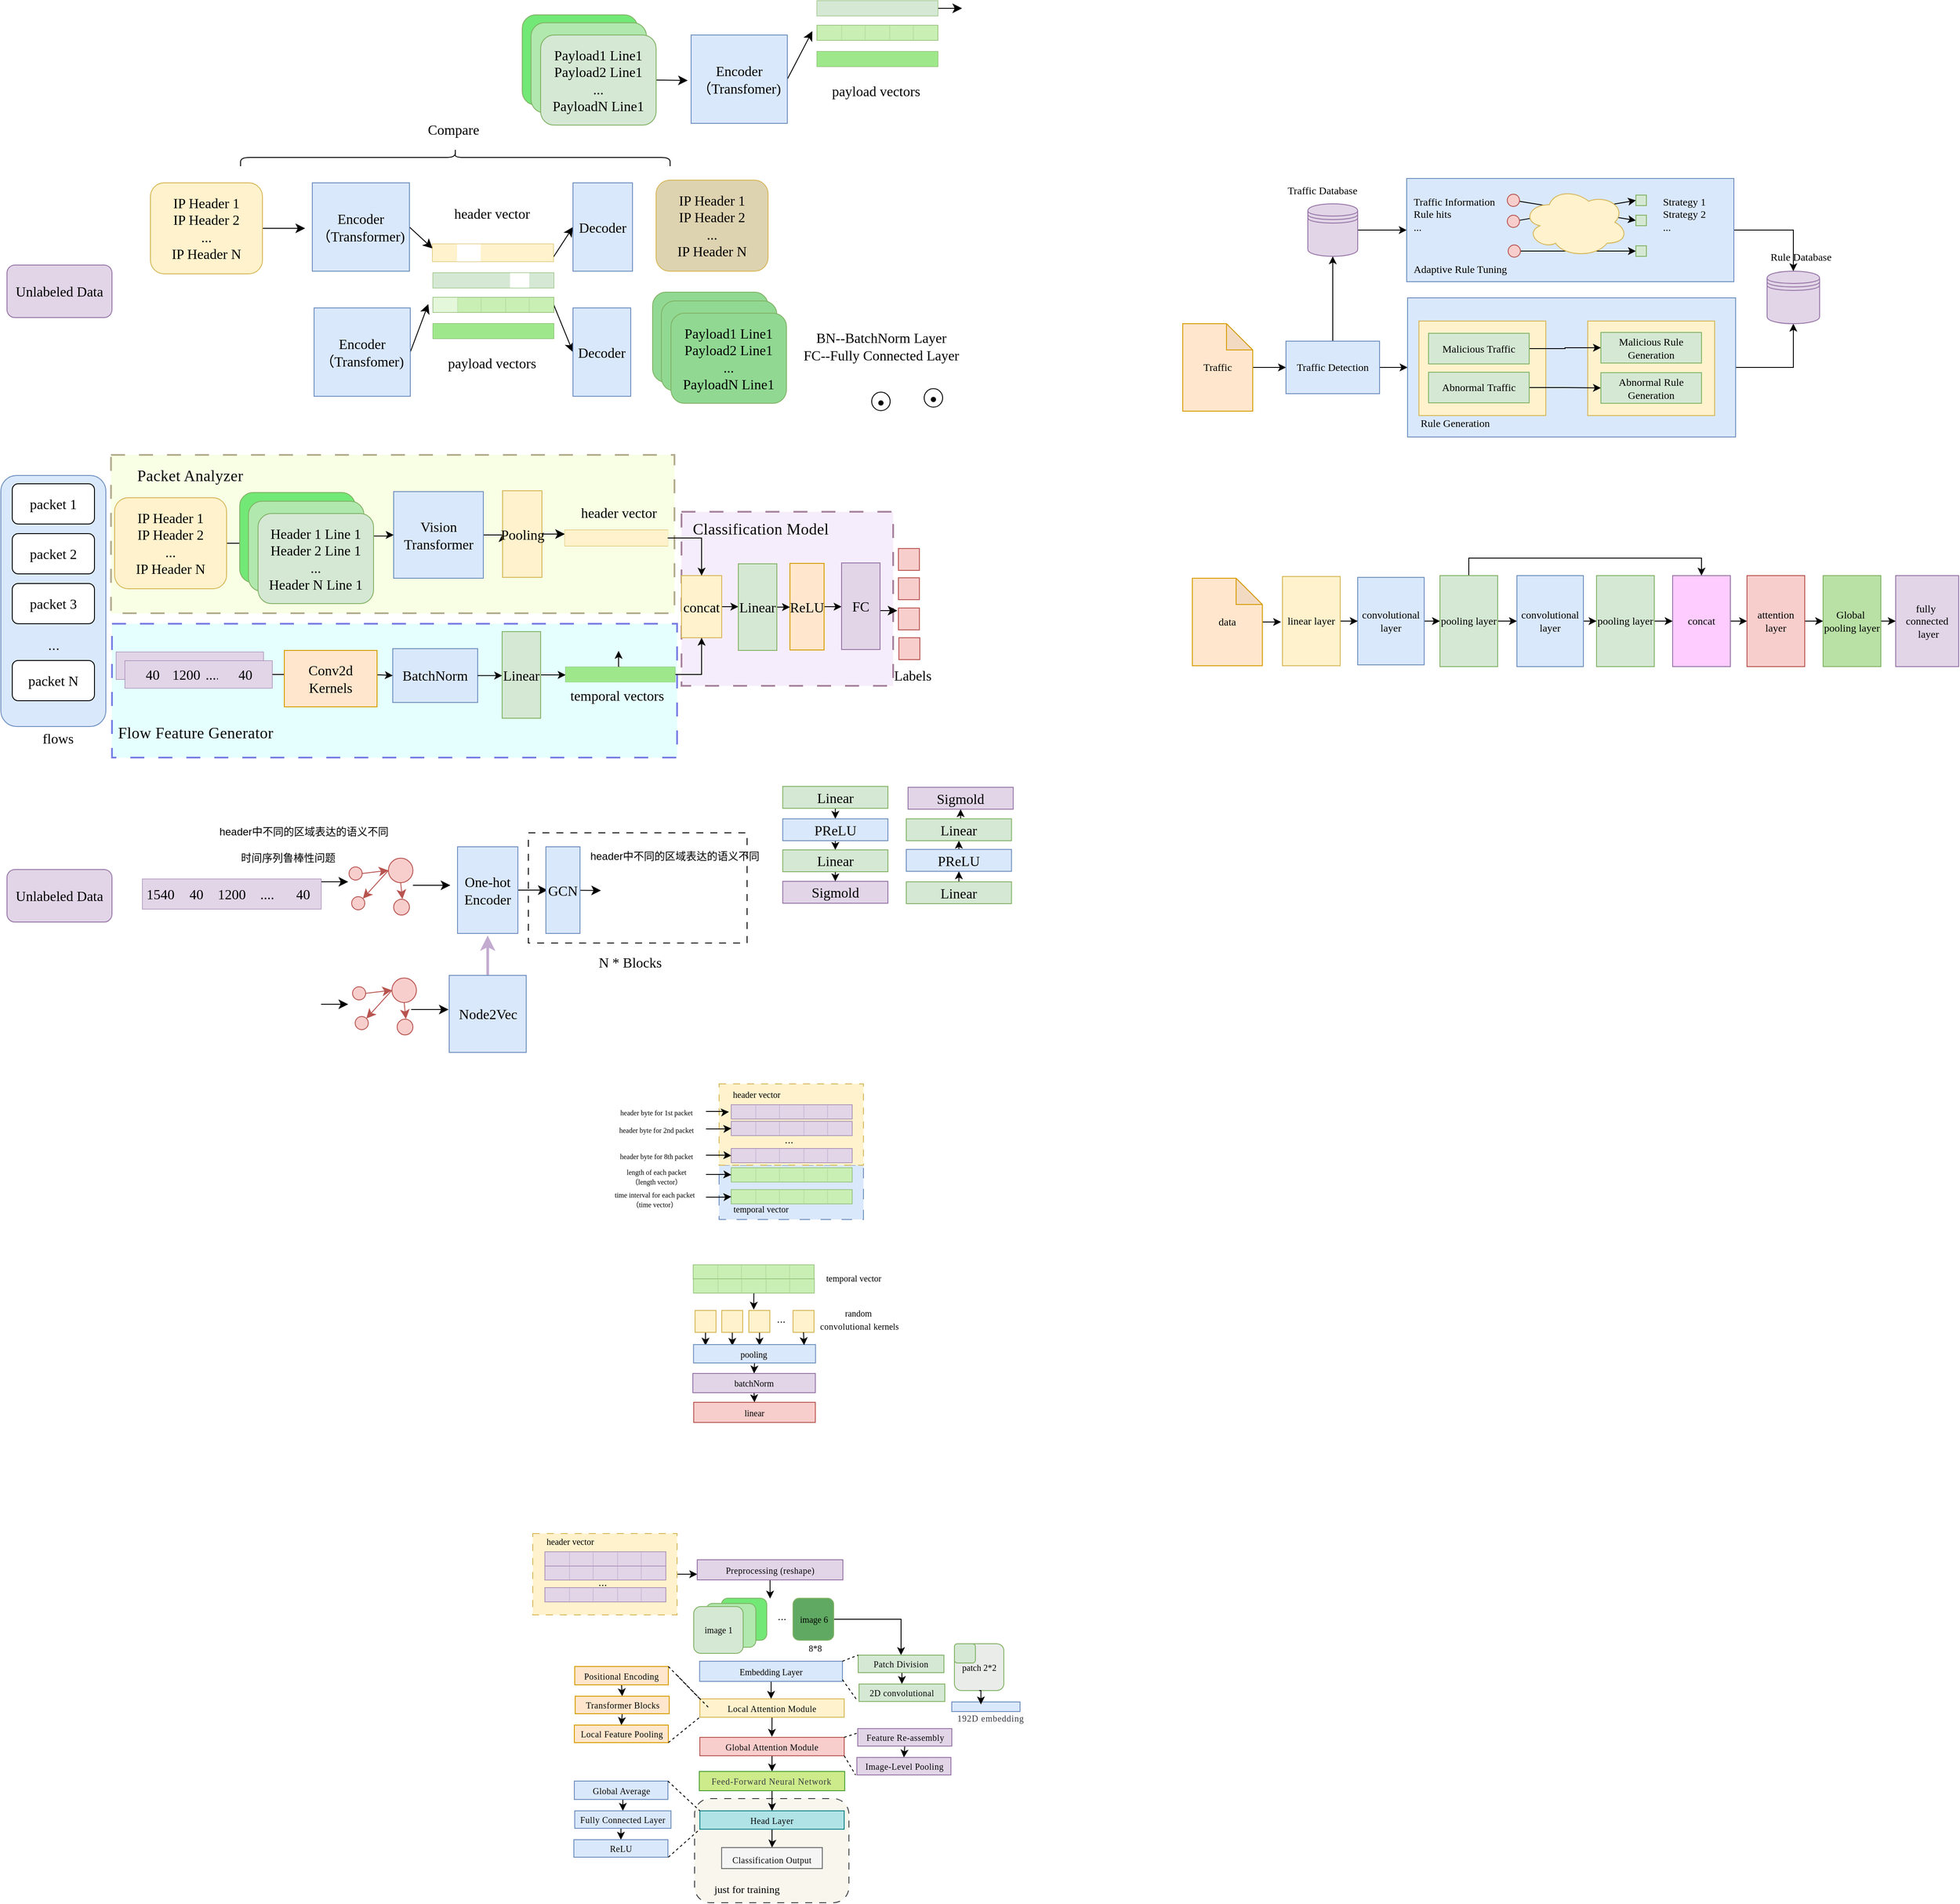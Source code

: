 <mxfile version="24.6.3" type="github">
  <diagram name="第 1 页" id="RyY5nZNIsYxHvSIVB-sh">
    <mxGraphModel dx="787" dy="1090" grid="0" gridSize="10" guides="1" tooltips="1" connect="1" arrows="1" fold="1" page="0" pageScale="1" pageWidth="827" pageHeight="1169" math="0" shadow="0">
      <root>
        <mxCell id="0" />
        <mxCell id="1" parent="0" />
        <mxCell id="2wmeh7-wDsvW0Zh2ukZG-208" value="" style="rounded=1;whiteSpace=wrap;html=1;dashed=1;dashPattern=8 8;fillColor=#f9f7ed;strokeColor=#36393d;" vertex="1" parent="1">
          <mxGeometry x="462" y="1472" width="176.38" height="119" as="geometry" />
        </mxCell>
        <mxCell id="2wmeh7-wDsvW0Zh2ukZG-66" value="" style="rounded=0;whiteSpace=wrap;html=1;fillColor=#dae8fc;strokeColor=#6c8ebf;dashed=1;dashPattern=12 12;" vertex="1" parent="1">
          <mxGeometry x="490" y="748" width="165" height="62" as="geometry" />
        </mxCell>
        <mxCell id="2wmeh7-wDsvW0Zh2ukZG-64" value="" style="rounded=0;whiteSpace=wrap;html=1;fillColor=#fff2cc;strokeColor=#d6b656;dashed=1;dashPattern=8 8;" vertex="1" parent="1">
          <mxGeometry x="490" y="655" width="165" height="93" as="geometry" />
        </mxCell>
        <mxCell id="2wmeh7-wDsvW0Zh2ukZG-6" value="" style="rounded=0;whiteSpace=wrap;html=1;fillColor=#eddcf9;strokeColor=#561040;opacity=50;align=center;verticalAlign=middle;fontFamily=Helvetica;fontSize=12;dashed=1;dashPattern=8 8;strokeWidth=2;" vertex="1" parent="1">
          <mxGeometry x="447" y="1" width="242" height="199" as="geometry" />
        </mxCell>
        <mxCell id="2wmeh7-wDsvW0Zh2ukZG-4" value="" style="rounded=0;whiteSpace=wrap;html=1;fillColor=#C9FFFB;strokeColor=#0000CC;opacity=50;align=center;verticalAlign=middle;fontFamily=Helvetica;fontSize=12;fontColor=default;dashed=1;dashPattern=8 8;strokeWidth=2;" vertex="1" parent="1">
          <mxGeometry x="-204" y="129" width="646" height="153" as="geometry" />
        </mxCell>
        <mxCell id="2wmeh7-wDsvW0Zh2ukZG-2" value="" style="rounded=0;whiteSpace=wrap;html=1;fillColor=#F1FFC9;strokeColor=#6b5c2e;opacity=50;align=center;verticalAlign=middle;fontFamily=Helvetica;fontSize=12;fontColor=default;dashed=1;dashPattern=8 8;strokeWidth=2;" vertex="1" parent="1">
          <mxGeometry x="-205.12" y="-64" width="644.12" height="181" as="geometry" />
        </mxCell>
        <mxCell id="ILP_Jjc2ablGNtknwulI-99" value="" style="rounded=0;whiteSpace=wrap;html=1;dashed=1;dashPattern=8 8;" parent="1" vertex="1">
          <mxGeometry x="272" y="368" width="250" height="126" as="geometry" />
        </mxCell>
        <mxCell id="ILP_Jjc2ablGNtknwulI-9" value="" style="rounded=1;whiteSpace=wrap;html=1;fillColor=#dae8fc;strokeColor=#6c8ebf;" parent="1" vertex="1">
          <mxGeometry x="-331" y="-40.5" width="120" height="287" as="geometry" />
        </mxCell>
        <mxCell id="ILP_Jjc2ablGNtknwulI-2" value="&lt;font face=&quot;Comic Sans MS&quot; style=&quot;font-size: 16px;&quot;&gt;packet 1&lt;/font&gt;" style="rounded=1;whiteSpace=wrap;html=1;" parent="1" vertex="1">
          <mxGeometry x="-318" y="-31" width="94" height="46" as="geometry" />
        </mxCell>
        <mxCell id="ILP_Jjc2ablGNtknwulI-5" value="&lt;font face=&quot;Comic Sans MS&quot; style=&quot;font-size: 16px;&quot;&gt;packet 2&lt;/font&gt;" style="rounded=1;whiteSpace=wrap;html=1;" parent="1" vertex="1">
          <mxGeometry x="-318" y="26" width="94" height="46" as="geometry" />
        </mxCell>
        <mxCell id="ILP_Jjc2ablGNtknwulI-6" value="&lt;font face=&quot;Comic Sans MS&quot; style=&quot;font-size: 16px;&quot;&gt;packet 3&lt;/font&gt;" style="rounded=1;whiteSpace=wrap;html=1;" parent="1" vertex="1">
          <mxGeometry x="-318" y="83" width="94" height="46" as="geometry" />
        </mxCell>
        <mxCell id="ILP_Jjc2ablGNtknwulI-7" value="&lt;font face=&quot;Comic Sans MS&quot; style=&quot;font-size: 16px;&quot;&gt;packet N&lt;/font&gt;" style="rounded=1;whiteSpace=wrap;html=1;" parent="1" vertex="1">
          <mxGeometry x="-318" y="171" width="94" height="46" as="geometry" />
        </mxCell>
        <mxCell id="ILP_Jjc2ablGNtknwulI-8" value="..." style="text;html=1;align=center;verticalAlign=middle;resizable=0;points=[];autosize=1;strokeColor=none;fillColor=none;fontSize=16;" parent="1" vertex="1">
          <mxGeometry x="-286.5" y="137" width="31" height="31" as="geometry" />
        </mxCell>
        <mxCell id="ILP_Jjc2ablGNtknwulI-10" style="edgeStyle=none;curved=1;rounded=0;orthogonalLoop=1;jettySize=auto;html=1;exitX=0.5;exitY=1;exitDx=0;exitDy=0;fontSize=12;startSize=8;endSize=8;" parent="1" source="ILP_Jjc2ablGNtknwulI-9" target="ILP_Jjc2ablGNtknwulI-9" edge="1">
          <mxGeometry relative="1" as="geometry" />
        </mxCell>
        <mxCell id="ILP_Jjc2ablGNtknwulI-11" value="&lt;font style=&quot;font-size: 16px;&quot; face=&quot;Comic Sans MS&quot;&gt;flows&lt;/font&gt;" style="text;html=1;align=center;verticalAlign=middle;resizable=0;points=[];autosize=1;strokeColor=none;fillColor=none;fontSize=16;" parent="1" vertex="1">
          <mxGeometry x="-295.5" y="243.5" width="58" height="32" as="geometry" />
        </mxCell>
        <mxCell id="LJ7Bm6huTDbzyGIZShZ3-5" value="" style="edgeStyle=orthogonalEdgeStyle;rounded=0;orthogonalLoop=1;jettySize=auto;html=1;" parent="1" source="ILP_Jjc2ablGNtknwulI-22" edge="1">
          <mxGeometry relative="1" as="geometry">
            <mxPoint x="-36" y="42" as="targetPoint" />
          </mxGeometry>
        </mxCell>
        <mxCell id="ILP_Jjc2ablGNtknwulI-22" value="&lt;font face=&quot;Comic Sans MS&quot; style=&quot;font-size: 16px;&quot;&gt;IP Header 1&lt;br&gt;IP Header 2&lt;br&gt;...&lt;br&gt;IP Header N&lt;br&gt;&lt;/font&gt;" style="rounded=1;whiteSpace=wrap;html=1;align=center;fillColor=#fff2cc;strokeColor=#d6b656;" parent="1" vertex="1">
          <mxGeometry x="-201" y="-15" width="128" height="104" as="geometry" />
        </mxCell>
        <mxCell id="ILP_Jjc2ablGNtknwulI-26" value="&lt;font face=&quot;Comic Sans MS&quot; style=&quot;font-size: 16px;&quot;&gt;Payload1 Line1&lt;br&gt;&lt;/font&gt;&lt;font face=&quot;Comic Sans MS&quot; style=&quot;font-size: 16px;&quot;&gt;Payload2 Line1&lt;br&gt;&lt;/font&gt;&lt;font face=&quot;Comic Sans MS&quot; style=&quot;font-size: 16px;&quot;&gt;...&lt;br&gt;PayloadN Line1&lt;br&gt;&lt;/font&gt;" style="rounded=1;whiteSpace=wrap;html=1;align=center;fillColor=#72E876;strokeColor=#82b366;" parent="1" vertex="1">
          <mxGeometry x="265" y="-567" width="132" height="103" as="geometry" />
        </mxCell>
        <mxCell id="ILP_Jjc2ablGNtknwulI-90" style="edgeStyle=none;curved=1;rounded=0;orthogonalLoop=1;jettySize=auto;html=1;exitX=1;exitY=0.5;exitDx=0;exitDy=0;fontSize=12;startSize=8;endSize=8;" parent="1" edge="1">
          <mxGeometry relative="1" as="geometry">
            <mxPoint x="66.0" y="424" as="targetPoint" />
            <mxPoint x="35" y="424" as="sourcePoint" />
          </mxGeometry>
        </mxCell>
        <mxCell id="ILP_Jjc2ablGNtknwulI-50" value="&lt;font face=&quot;Comic Sans MS&quot; style=&quot;font-size: 16px;&quot;&gt;Payload1 Line1&lt;br&gt;&lt;/font&gt;&lt;font face=&quot;Comic Sans MS&quot; style=&quot;font-size: 16px;&quot;&gt;Payload2 Line1&lt;br&gt;&lt;/font&gt;&lt;font face=&quot;Comic Sans MS&quot; style=&quot;font-size: 16px;&quot;&gt;...&lt;br&gt;PayloadN Line1&lt;br&gt;&lt;/font&gt;" style="rounded=1;whiteSpace=wrap;html=1;align=center;fillColor=#B0E8AE;strokeColor=#82b366;" parent="1" vertex="1">
          <mxGeometry x="275" y="-558" width="132" height="103" as="geometry" />
        </mxCell>
        <mxCell id="ILP_Jjc2ablGNtknwulI-54" style="edgeStyle=none;curved=1;rounded=0;orthogonalLoop=1;jettySize=auto;html=1;exitX=1;exitY=0.5;exitDx=0;exitDy=0;fontSize=12;startSize=8;endSize=8;" parent="1" source="ILP_Jjc2ablGNtknwulI-51" edge="1">
          <mxGeometry relative="1" as="geometry">
            <mxPoint x="454.2" y="-492" as="targetPoint" />
          </mxGeometry>
        </mxCell>
        <mxCell id="ILP_Jjc2ablGNtknwulI-51" value="&lt;font face=&quot;Comic Sans MS&quot; style=&quot;font-size: 16px;&quot;&gt;Payload1 Line1&lt;br&gt;&lt;/font&gt;&lt;font face=&quot;Comic Sans MS&quot; style=&quot;font-size: 16px;&quot;&gt;Payload2 Line1&lt;br&gt;&lt;/font&gt;&lt;font face=&quot;Comic Sans MS&quot; style=&quot;font-size: 16px;&quot;&gt;...&lt;br&gt;PayloadN Line1&lt;br&gt;&lt;/font&gt;" style="rounded=1;whiteSpace=wrap;html=1;align=center;fillColor=#d5e8d4;strokeColor=#82b366;" parent="1" vertex="1">
          <mxGeometry x="286" y="-544" width="132" height="103" as="geometry" />
        </mxCell>
        <mxCell id="ILP_Jjc2ablGNtknwulI-112" style="edgeStyle=none;curved=1;rounded=0;orthogonalLoop=1;jettySize=auto;html=1;exitX=1;exitY=0.5;exitDx=0;exitDy=0;entryX=0;entryY=0.25;entryDx=0;entryDy=0;fontSize=12;startSize=8;endSize=8;" parent="1" source="ILP_Jjc2ablGNtknwulI-96" target="ILP_Jjc2ablGNtknwulI-105" edge="1">
          <mxGeometry relative="1" as="geometry" />
        </mxCell>
        <mxCell id="t4uK8HQ-oscHjNNqdzed-5" style="edgeStyle=orthogonalEdgeStyle;rounded=0;orthogonalLoop=1;jettySize=auto;html=1;exitX=1;exitY=0.5;exitDx=0;exitDy=0;entryX=0;entryY=0.5;entryDx=0;entryDy=0;" parent="1" source="ILP_Jjc2ablGNtknwulI-52" target="ILP_Jjc2ablGNtknwulI-96" edge="1">
          <mxGeometry relative="1" as="geometry" />
        </mxCell>
        <mxCell id="ILP_Jjc2ablGNtknwulI-52" value="&lt;font face=&quot;Comic Sans MS&quot;&gt;&lt;span style=&quot;font-size: 16px;&quot;&gt;Vision Transformer&lt;/span&gt;&lt;/font&gt;" style="rounded=0;whiteSpace=wrap;html=1;fillColor=#dae8fc;strokeColor=#6c8ebf;" parent="1" vertex="1">
          <mxGeometry x="118" y="-22" width="102.5" height="99" as="geometry" />
        </mxCell>
        <mxCell id="ILP_Jjc2ablGNtknwulI-116" style="edgeStyle=none;curved=1;rounded=0;orthogonalLoop=1;jettySize=auto;html=1;exitX=1;exitY=0.5;exitDx=0;exitDy=0;fontSize=12;startSize=8;endSize=8;" parent="1" source="ILP_Jjc2ablGNtknwulI-53" edge="1">
          <mxGeometry relative="1" as="geometry">
            <mxPoint x="596.6" y="-548.4" as="targetPoint" />
          </mxGeometry>
        </mxCell>
        <mxCell id="ILP_Jjc2ablGNtknwulI-53" value="&lt;font face=&quot;Comic Sans MS&quot; style=&quot;font-size: 16px;&quot;&gt;Encoder&lt;br&gt;（Transfomer)&lt;br&gt;&lt;/font&gt;" style="rounded=0;whiteSpace=wrap;html=1;fillColor=#dae8fc;strokeColor=#6c8ebf;" parent="1" vertex="1">
          <mxGeometry x="458" y="-544" width="110" height="101" as="geometry" />
        </mxCell>
        <mxCell id="ILP_Jjc2ablGNtknwulI-117" style="edgeStyle=none;curved=1;rounded=0;orthogonalLoop=1;jettySize=auto;html=1;fontSize=12;startSize=8;endSize=8;" parent="1" source="ILP_Jjc2ablGNtknwulI-56" edge="1">
          <mxGeometry relative="1" as="geometry">
            <mxPoint x="767.8" y="-574.5" as="targetPoint" />
          </mxGeometry>
        </mxCell>
        <mxCell id="ILP_Jjc2ablGNtknwulI-56" value="" style="shape=table;startSize=0;container=1;collapsible=0;childLayout=tableLayout;fontSize=16;fontFamily=Comic Sans MS;fillColor=#d5e8d4;strokeColor=#82b366;rounded=1;" parent="1" vertex="1">
          <mxGeometry x="602" y="-583" width="138" height="17" as="geometry" />
        </mxCell>
        <mxCell id="ILP_Jjc2ablGNtknwulI-57" value="" style="shape=tableRow;horizontal=0;startSize=0;swimlaneHead=0;swimlaneBody=0;strokeColor=#82b366;top=0;left=0;bottom=0;right=0;collapsible=0;dropTarget=0;fillColor=#d5e8d4;points=[[0,0.5],[1,0.5]];portConstraint=eastwest;fontSize=16;fontFamily=Comic Sans MS;" parent="ILP_Jjc2ablGNtknwulI-56" vertex="1">
          <mxGeometry width="138" height="17" as="geometry" />
        </mxCell>
        <mxCell id="ILP_Jjc2ablGNtknwulI-58" value="" style="shape=partialRectangle;html=1;whiteSpace=wrap;connectable=0;strokeColor=#82b366;overflow=hidden;fillColor=#d5e8d4;top=0;left=0;bottom=0;right=0;pointerEvents=1;fontSize=16;fontFamily=Comic Sans MS;" parent="ILP_Jjc2ablGNtknwulI-57" vertex="1">
          <mxGeometry width="28" height="17" as="geometry">
            <mxRectangle width="28" height="17" as="alternateBounds" />
          </mxGeometry>
        </mxCell>
        <mxCell id="ILP_Jjc2ablGNtknwulI-59" value="" style="shape=partialRectangle;html=1;whiteSpace=wrap;connectable=0;strokeColor=#82b366;overflow=hidden;fillColor=#d5e8d4;top=0;left=0;bottom=0;right=0;pointerEvents=1;fontSize=16;fontFamily=Comic Sans MS;" parent="ILP_Jjc2ablGNtknwulI-57" vertex="1">
          <mxGeometry x="28" width="27" height="17" as="geometry">
            <mxRectangle width="27" height="17" as="alternateBounds" />
          </mxGeometry>
        </mxCell>
        <mxCell id="ILP_Jjc2ablGNtknwulI-60" value="" style="shape=partialRectangle;html=1;whiteSpace=wrap;connectable=0;strokeColor=#82b366;overflow=hidden;fillColor=#d5e8d4;top=0;left=0;bottom=0;right=0;pointerEvents=1;fontSize=16;fontFamily=Comic Sans MS;" parent="ILP_Jjc2ablGNtknwulI-57" vertex="1">
          <mxGeometry x="55" width="33" height="17" as="geometry">
            <mxRectangle width="33" height="17" as="alternateBounds" />
          </mxGeometry>
        </mxCell>
        <mxCell id="ILP_Jjc2ablGNtknwulI-61" value="" style="shape=partialRectangle;html=1;whiteSpace=wrap;connectable=0;strokeColor=#82b366;overflow=hidden;fillColor=#d5e8d4;top=0;left=0;bottom=0;right=0;pointerEvents=1;fontSize=16;fontFamily=Comic Sans MS;" parent="ILP_Jjc2ablGNtknwulI-57" vertex="1">
          <mxGeometry x="88" width="22" height="17" as="geometry">
            <mxRectangle width="22" height="17" as="alternateBounds" />
          </mxGeometry>
        </mxCell>
        <mxCell id="ILP_Jjc2ablGNtknwulI-62" value="" style="shape=partialRectangle;html=1;whiteSpace=wrap;connectable=0;strokeColor=#82b366;overflow=hidden;fillColor=#d5e8d4;top=0;left=0;bottom=0;right=0;pointerEvents=1;fontSize=16;fontFamily=Comic Sans MS;" parent="ILP_Jjc2ablGNtknwulI-57" vertex="1">
          <mxGeometry x="110" width="28" height="17" as="geometry">
            <mxRectangle width="28" height="17" as="alternateBounds" />
          </mxGeometry>
        </mxCell>
        <mxCell id="ILP_Jjc2ablGNtknwulI-63" value="" style="shape=table;startSize=0;container=1;collapsible=0;childLayout=tableLayout;fontSize=16;fontFamily=Comic Sans MS;fillColor=#CAF0B6;strokeColor=#82b366;rounded=1;arcSize=50;" parent="1" vertex="1">
          <mxGeometry x="602" y="-555" width="138" height="17" as="geometry" />
        </mxCell>
        <mxCell id="ILP_Jjc2ablGNtknwulI-64" value="" style="shape=tableRow;horizontal=0;startSize=0;swimlaneHead=0;swimlaneBody=0;strokeColor=#82b366;top=0;left=0;bottom=0;right=0;collapsible=0;dropTarget=0;fillColor=#CAF0B6;points=[[0,0.5],[1,0.5]];portConstraint=eastwest;fontSize=16;fontFamily=Comic Sans MS;opacity=50;" parent="ILP_Jjc2ablGNtknwulI-63" vertex="1">
          <mxGeometry width="138" height="17" as="geometry" />
        </mxCell>
        <mxCell id="ILP_Jjc2ablGNtknwulI-65" value="" style="shape=partialRectangle;html=1;whiteSpace=wrap;connectable=0;strokeColor=#82b366;overflow=hidden;fillColor=#CAF0B6;top=0;left=0;bottom=0;right=0;pointerEvents=1;fontSize=16;fontFamily=Comic Sans MS;opacity=50;" parent="ILP_Jjc2ablGNtknwulI-64" vertex="1">
          <mxGeometry width="28" height="17" as="geometry">
            <mxRectangle width="28" height="17" as="alternateBounds" />
          </mxGeometry>
        </mxCell>
        <mxCell id="ILP_Jjc2ablGNtknwulI-66" value="" style="shape=partialRectangle;html=1;whiteSpace=wrap;connectable=0;strokeColor=#82b366;overflow=hidden;fillColor=#CAF0B6;top=0;left=0;bottom=0;right=0;pointerEvents=1;fontSize=16;fontFamily=Comic Sans MS;opacity=50;" parent="ILP_Jjc2ablGNtknwulI-64" vertex="1">
          <mxGeometry x="28" width="27" height="17" as="geometry">
            <mxRectangle width="27" height="17" as="alternateBounds" />
          </mxGeometry>
        </mxCell>
        <mxCell id="ILP_Jjc2ablGNtknwulI-67" value="" style="shape=partialRectangle;html=1;whiteSpace=wrap;connectable=0;strokeColor=#82b366;overflow=hidden;fillColor=#CAF0B6;top=0;left=0;bottom=0;right=0;pointerEvents=1;fontSize=16;fontFamily=Comic Sans MS;opacity=50;" parent="ILP_Jjc2ablGNtknwulI-64" vertex="1">
          <mxGeometry x="55" width="28" height="17" as="geometry">
            <mxRectangle width="28" height="17" as="alternateBounds" />
          </mxGeometry>
        </mxCell>
        <mxCell id="ILP_Jjc2ablGNtknwulI-68" value="" style="shape=partialRectangle;html=1;whiteSpace=wrap;connectable=0;strokeColor=#82b366;overflow=hidden;fillColor=#CAF0B6;top=0;left=0;bottom=0;right=0;pointerEvents=1;fontSize=16;fontFamily=Comic Sans MS;opacity=50;" parent="ILP_Jjc2ablGNtknwulI-64" vertex="1">
          <mxGeometry x="83" width="27" height="17" as="geometry">
            <mxRectangle width="27" height="17" as="alternateBounds" />
          </mxGeometry>
        </mxCell>
        <mxCell id="ILP_Jjc2ablGNtknwulI-69" value="" style="shape=partialRectangle;html=1;whiteSpace=wrap;connectable=0;strokeColor=#82b366;overflow=hidden;fillColor=#CAF0B6;top=0;left=0;bottom=0;right=0;pointerEvents=1;fontSize=16;fontFamily=Comic Sans MS;opacity=50;" parent="ILP_Jjc2ablGNtknwulI-64" vertex="1">
          <mxGeometry x="110" width="28" height="17" as="geometry">
            <mxRectangle width="28" height="17" as="alternateBounds" />
          </mxGeometry>
        </mxCell>
        <mxCell id="ILP_Jjc2ablGNtknwulI-70" value="" style="shape=table;startSize=0;container=1;collapsible=0;childLayout=tableLayout;fontSize=16;fontFamily=Comic Sans MS;fillColor=#89FB50;strokeColor=#82b366;rounded=1;" parent="1" vertex="1">
          <mxGeometry x="602" y="-525" width="138" height="17" as="geometry" />
        </mxCell>
        <mxCell id="ILP_Jjc2ablGNtknwulI-71" value="" style="shape=tableRow;horizontal=0;startSize=0;swimlaneHead=0;swimlaneBody=0;strokeColor=#82b366;top=0;left=0;bottom=0;right=0;collapsible=0;dropTarget=0;fillColor=#9EE88B;points=[[0,0.5],[1,0.5]];portConstraint=eastwest;fontSize=16;fontFamily=Comic Sans MS;" parent="ILP_Jjc2ablGNtknwulI-70" vertex="1">
          <mxGeometry width="138" height="17" as="geometry" />
        </mxCell>
        <mxCell id="ILP_Jjc2ablGNtknwulI-72" value="" style="shape=partialRectangle;html=1;whiteSpace=wrap;connectable=0;strokeColor=#82b366;overflow=hidden;fillColor=#9EE88B;top=0;left=0;bottom=0;right=0;pointerEvents=1;fontSize=16;fontFamily=Comic Sans MS;" parent="ILP_Jjc2ablGNtknwulI-71" vertex="1">
          <mxGeometry width="28" height="17" as="geometry">
            <mxRectangle width="28" height="17" as="alternateBounds" />
          </mxGeometry>
        </mxCell>
        <mxCell id="ILP_Jjc2ablGNtknwulI-73" value="" style="shape=partialRectangle;html=1;whiteSpace=wrap;connectable=0;strokeColor=#82b366;overflow=hidden;fillColor=#9EE88B;top=0;left=0;bottom=0;right=0;pointerEvents=1;fontSize=16;fontFamily=Comic Sans MS;" parent="ILP_Jjc2ablGNtknwulI-71" vertex="1">
          <mxGeometry x="28" width="27" height="17" as="geometry">
            <mxRectangle width="27" height="17" as="alternateBounds" />
          </mxGeometry>
        </mxCell>
        <mxCell id="ILP_Jjc2ablGNtknwulI-74" value="" style="shape=partialRectangle;html=1;whiteSpace=wrap;connectable=0;strokeColor=#82b366;overflow=hidden;fillColor=#9EE88B;top=0;left=0;bottom=0;right=0;pointerEvents=1;fontSize=16;fontFamily=Comic Sans MS;" parent="ILP_Jjc2ablGNtknwulI-71" vertex="1">
          <mxGeometry x="55" width="28" height="17" as="geometry">
            <mxRectangle width="28" height="17" as="alternateBounds" />
          </mxGeometry>
        </mxCell>
        <mxCell id="ILP_Jjc2ablGNtknwulI-75" value="" style="shape=partialRectangle;html=1;whiteSpace=wrap;connectable=0;strokeColor=#82b366;overflow=hidden;fillColor=#9EE88B;top=0;left=0;bottom=0;right=0;pointerEvents=1;fontSize=16;fontFamily=Comic Sans MS;" parent="ILP_Jjc2ablGNtknwulI-71" vertex="1">
          <mxGeometry x="83" width="27" height="17" as="geometry">
            <mxRectangle width="27" height="17" as="alternateBounds" />
          </mxGeometry>
        </mxCell>
        <mxCell id="ILP_Jjc2ablGNtknwulI-76" value="" style="shape=partialRectangle;html=1;whiteSpace=wrap;connectable=0;strokeColor=#82b366;overflow=hidden;fillColor=#9EE88B;top=0;left=0;bottom=0;right=0;pointerEvents=1;fontSize=16;fontFamily=Comic Sans MS;" parent="ILP_Jjc2ablGNtknwulI-71" vertex="1">
          <mxGeometry x="110" width="28" height="17" as="geometry">
            <mxRectangle width="28" height="17" as="alternateBounds" />
          </mxGeometry>
        </mxCell>
        <mxCell id="t4uK8HQ-oscHjNNqdzed-12" style="edgeStyle=orthogonalEdgeStyle;rounded=0;orthogonalLoop=1;jettySize=auto;html=1;exitX=1;exitY=0.5;exitDx=0;exitDy=0;entryX=0;entryY=0.5;entryDx=0;entryDy=0;" parent="1" source="ILP_Jjc2ablGNtknwulI-77" target="t4uK8HQ-oscHjNNqdzed-7" edge="1">
          <mxGeometry relative="1" as="geometry" />
        </mxCell>
        <mxCell id="ILP_Jjc2ablGNtknwulI-77" value="&lt;font face=&quot;Comic Sans MS&quot;&gt;&lt;span style=&quot;font-size: 16px;&quot;&gt;concat&lt;/span&gt;&lt;/font&gt;" style="rounded=0;whiteSpace=wrap;html=1;fillColor=#fff2cc;strokeColor=#d6b656;" parent="1" vertex="1">
          <mxGeometry x="447" y="74" width="46" height="71" as="geometry" />
        </mxCell>
        <mxCell id="ILP_Jjc2ablGNtknwulI-82" style="edgeStyle=none;curved=1;rounded=0;orthogonalLoop=1;jettySize=auto;html=1;exitX=1;exitY=0.5;exitDx=0;exitDy=0;entryX=0;entryY=0.5;entryDx=0;entryDy=0;fontSize=12;startSize=8;endSize=8;fillColor=#f8cecc;strokeColor=#b85450;" parent="1" source="ILP_Jjc2ablGNtknwulI-78" target="ILP_Jjc2ablGNtknwulI-79" edge="1">
          <mxGeometry relative="1" as="geometry" />
        </mxCell>
        <mxCell id="ILP_Jjc2ablGNtknwulI-78" value="" style="ellipse;whiteSpace=wrap;html=1;aspect=fixed;fillColor=#f8cecc;strokeColor=#b85450;" parent="1" vertex="1">
          <mxGeometry x="67" y="407" width="15" height="15" as="geometry" />
        </mxCell>
        <mxCell id="ILP_Jjc2ablGNtknwulI-83" style="edgeStyle=none;curved=1;rounded=0;orthogonalLoop=1;jettySize=auto;html=1;exitX=0;exitY=0.5;exitDx=0;exitDy=0;entryX=1;entryY=0;entryDx=0;entryDy=0;fontSize=12;startSize=8;endSize=8;fillColor=#f8cecc;strokeColor=#b85450;" parent="1" source="ILP_Jjc2ablGNtknwulI-79" target="ILP_Jjc2ablGNtknwulI-81" edge="1">
          <mxGeometry relative="1" as="geometry" />
        </mxCell>
        <mxCell id="ILP_Jjc2ablGNtknwulI-85" style="edgeStyle=none;curved=1;rounded=0;orthogonalLoop=1;jettySize=auto;html=1;exitX=0.5;exitY=1;exitDx=0;exitDy=0;fontSize=12;startSize=8;endSize=8;fillColor=#f8cecc;strokeColor=#b85450;" parent="1" source="ILP_Jjc2ablGNtknwulI-79" edge="1">
          <mxGeometry relative="1" as="geometry">
            <mxPoint x="128" y="443.8" as="targetPoint" />
          </mxGeometry>
        </mxCell>
        <mxCell id="ILP_Jjc2ablGNtknwulI-91" style="edgeStyle=none;curved=1;rounded=0;orthogonalLoop=1;jettySize=auto;html=1;fontSize=12;startSize=8;endSize=8;" parent="1" edge="1">
          <mxGeometry relative="1" as="geometry">
            <mxPoint x="182.8" y="428" as="targetPoint" />
            <mxPoint x="140" y="428" as="sourcePoint" />
          </mxGeometry>
        </mxCell>
        <mxCell id="ILP_Jjc2ablGNtknwulI-79" value="" style="ellipse;whiteSpace=wrap;html=1;aspect=fixed;fillColor=#f8cecc;strokeColor=#b85450;" parent="1" vertex="1">
          <mxGeometry x="112" y="397" width="28" height="28" as="geometry" />
        </mxCell>
        <mxCell id="ILP_Jjc2ablGNtknwulI-80" value="" style="ellipse;whiteSpace=wrap;html=1;aspect=fixed;fillColor=#f8cecc;strokeColor=#b85450;" parent="1" vertex="1">
          <mxGeometry x="118" y="444" width="18" height="18" as="geometry" />
        </mxCell>
        <mxCell id="ILP_Jjc2ablGNtknwulI-81" value="" style="ellipse;whiteSpace=wrap;html=1;aspect=fixed;fillColor=#f8cecc;strokeColor=#b85450;" parent="1" vertex="1">
          <mxGeometry x="70" y="441" width="15" height="15" as="geometry" />
        </mxCell>
        <mxCell id="ILP_Jjc2ablGNtknwulI-92" style="edgeStyle=none;curved=1;rounded=0;orthogonalLoop=1;jettySize=auto;html=1;fontSize=12;startSize=8;endSize=8;" parent="1" source="ILP_Jjc2ablGNtknwulI-89" edge="1">
          <mxGeometry relative="1" as="geometry">
            <mxPoint x="294.0" y="433.5" as="targetPoint" />
          </mxGeometry>
        </mxCell>
        <mxCell id="ILP_Jjc2ablGNtknwulI-89" value="&lt;font face=&quot;Comic Sans MS&quot; style=&quot;font-size: 16px;&quot;&gt;One-hot&lt;br&gt;Encoder&lt;br&gt;&lt;/font&gt;" style="rounded=0;whiteSpace=wrap;html=1;fillColor=#dae8fc;strokeColor=#6c8ebf;" parent="1" vertex="1">
          <mxGeometry x="191" y="384" width="69" height="99" as="geometry" />
        </mxCell>
        <mxCell id="ILP_Jjc2ablGNtknwulI-97" style="edgeStyle=none;curved=1;rounded=0;orthogonalLoop=1;jettySize=auto;html=1;fontSize=12;startSize=8;endSize=8;" parent="1" source="ILP_Jjc2ablGNtknwulI-94" edge="1">
          <mxGeometry relative="1" as="geometry">
            <mxPoint x="355" y="434" as="targetPoint" />
          </mxGeometry>
        </mxCell>
        <mxCell id="ILP_Jjc2ablGNtknwulI-94" value="&lt;font face=&quot;Comic Sans MS&quot; style=&quot;font-size: 16px;&quot;&gt;GCN&lt;br&gt;&lt;/font&gt;" style="rounded=0;whiteSpace=wrap;html=1;fillColor=#dae8fc;strokeColor=#6c8ebf;" parent="1" vertex="1">
          <mxGeometry x="292" y="384" width="39" height="99" as="geometry" />
        </mxCell>
        <mxCell id="ILP_Jjc2ablGNtknwulI-105" value="" style="shape=table;startSize=0;container=1;collapsible=0;childLayout=tableLayout;fontSize=16;fontFamily=Comic Sans MS;fillColor=#fff2cc;strokeColor=#d6b656;rounded=1;" parent="1" vertex="1">
          <mxGeometry x="313.75" y="22" width="117.5" height="18" as="geometry" />
        </mxCell>
        <mxCell id="ILP_Jjc2ablGNtknwulI-106" value="" style="shape=tableRow;horizontal=0;startSize=0;swimlaneHead=0;swimlaneBody=0;strokeColor=#d6b656;top=0;left=0;bottom=0;right=0;collapsible=0;dropTarget=0;fillColor=#fff2cc;points=[[0,0.5],[1,0.5]];portConstraint=eastwest;fontSize=16;fontFamily=Comic Sans MS;" parent="ILP_Jjc2ablGNtknwulI-105" vertex="1">
          <mxGeometry width="117.5" height="18" as="geometry" />
        </mxCell>
        <mxCell id="ILP_Jjc2ablGNtknwulI-107" value="" style="shape=partialRectangle;html=1;whiteSpace=wrap;connectable=0;strokeColor=#d6b656;overflow=hidden;fillColor=#fff2cc;top=0;left=0;bottom=0;right=0;pointerEvents=1;fontSize=16;fontFamily=Comic Sans MS;" parent="ILP_Jjc2ablGNtknwulI-106" vertex="1">
          <mxGeometry width="24" height="18" as="geometry">
            <mxRectangle width="24" height="18" as="alternateBounds" />
          </mxGeometry>
        </mxCell>
        <mxCell id="ILP_Jjc2ablGNtknwulI-108" value="" style="shape=partialRectangle;html=1;whiteSpace=wrap;connectable=0;strokeColor=#d6b656;overflow=hidden;fillColor=#fff2cc;top=0;left=0;bottom=0;right=0;pointerEvents=1;fontSize=16;fontFamily=Comic Sans MS;" parent="ILP_Jjc2ablGNtknwulI-106" vertex="1">
          <mxGeometry x="24" width="23" height="18" as="geometry">
            <mxRectangle width="23" height="18" as="alternateBounds" />
          </mxGeometry>
        </mxCell>
        <mxCell id="ILP_Jjc2ablGNtknwulI-109" value="" style="shape=partialRectangle;html=1;whiteSpace=wrap;connectable=0;strokeColor=#d6b656;overflow=hidden;fillColor=#fff2cc;top=0;left=0;bottom=0;right=0;pointerEvents=1;fontSize=16;fontFamily=Comic Sans MS;" parent="ILP_Jjc2ablGNtknwulI-106" vertex="1">
          <mxGeometry x="47" width="27" height="18" as="geometry">
            <mxRectangle width="27" height="18" as="alternateBounds" />
          </mxGeometry>
        </mxCell>
        <mxCell id="ILP_Jjc2ablGNtknwulI-110" value="" style="shape=partialRectangle;html=1;whiteSpace=wrap;connectable=0;strokeColor=#d6b656;overflow=hidden;fillColor=#fff2cc;top=0;left=0;bottom=0;right=0;pointerEvents=1;fontSize=16;fontFamily=Comic Sans MS;" parent="ILP_Jjc2ablGNtknwulI-106" vertex="1">
          <mxGeometry x="74" width="20" height="18" as="geometry">
            <mxRectangle width="20" height="18" as="alternateBounds" />
          </mxGeometry>
        </mxCell>
        <mxCell id="ILP_Jjc2ablGNtknwulI-111" value="" style="shape=partialRectangle;html=1;whiteSpace=wrap;connectable=0;strokeColor=#d6b656;overflow=hidden;fillColor=#fff2cc;top=0;left=0;bottom=0;right=0;pointerEvents=1;fontSize=16;fontFamily=Comic Sans MS;" parent="ILP_Jjc2ablGNtknwulI-106" vertex="1">
          <mxGeometry x="94" width="24" height="18" as="geometry">
            <mxRectangle width="24" height="18" as="alternateBounds" />
          </mxGeometry>
        </mxCell>
        <mxCell id="ILP_Jjc2ablGNtknwulI-114" value="&lt;font face=&quot;Comic Sans MS&quot;&gt;header vector&lt;/font&gt;" style="text;html=1;align=center;verticalAlign=middle;resizable=0;points=[];autosize=1;strokeColor=none;fillColor=none;fontSize=16;" parent="1" vertex="1">
          <mxGeometry x="313" y="-14" width="123" height="32" as="geometry" />
        </mxCell>
        <mxCell id="ILP_Jjc2ablGNtknwulI-115" value="&lt;font face=&quot;Comic Sans MS&quot;&gt;payload vectors&lt;/font&gt;" style="text;html=1;align=center;verticalAlign=middle;resizable=0;points=[];autosize=1;strokeColor=none;fillColor=none;fontSize=16;" parent="1" vertex="1">
          <mxGeometry x="601.5" y="-496" width="134" height="32" as="geometry" />
        </mxCell>
        <mxCell id="ILP_Jjc2ablGNtknwulI-127" style="edgeStyle=none;curved=1;rounded=0;orthogonalLoop=1;jettySize=auto;html=1;fontSize=12;startSize=8;endSize=8;" parent="1" edge="1">
          <mxGeometry relative="1" as="geometry">
            <mxPoint x="693.8" y="114" as="targetPoint" />
            <mxPoint x="668" y="114" as="sourcePoint" />
          </mxGeometry>
        </mxCell>
        <mxCell id="ILP_Jjc2ablGNtknwulI-128" value="" style="rounded=0;whiteSpace=wrap;html=1;fillColor=#f8cecc;strokeColor=#b85450;" parent="1" vertex="1">
          <mxGeometry x="695" y="43" width="24" height="25" as="geometry" />
        </mxCell>
        <mxCell id="ILP_Jjc2ablGNtknwulI-129" value="" style="rounded=0;whiteSpace=wrap;html=1;fillColor=#f8cecc;strokeColor=#b85450;" parent="1" vertex="1">
          <mxGeometry x="695" y="76.5" width="24" height="25" as="geometry" />
        </mxCell>
        <mxCell id="ILP_Jjc2ablGNtknwulI-130" value="" style="rounded=0;whiteSpace=wrap;html=1;fillColor=#f8cecc;strokeColor=#b85450;" parent="1" vertex="1">
          <mxGeometry x="695" y="111" width="24" height="25" as="geometry" />
        </mxCell>
        <mxCell id="ILP_Jjc2ablGNtknwulI-131" value="" style="rounded=0;whiteSpace=wrap;html=1;fillColor=#f8cecc;strokeColor=#b85450;" parent="1" vertex="1">
          <mxGeometry x="695.5" y="145" width="24" height="25" as="geometry" />
        </mxCell>
        <mxCell id="ILP_Jjc2ablGNtknwulI-132" value="&lt;font face=&quot;Comic Sans MS&quot;&gt;Labels&lt;/font&gt;" style="text;html=1;align=center;verticalAlign=middle;resizable=0;points=[];autosize=1;strokeColor=none;fillColor=none;fontSize=16;" parent="1" vertex="1">
          <mxGeometry x="678" y="172" width="65" height="32" as="geometry" />
        </mxCell>
        <mxCell id="ILP_Jjc2ablGNtknwulI-133" value="&lt;font face=&quot;Comic Sans MS&quot;&gt;N * Blocks&lt;/font&gt;" style="text;html=1;align=center;verticalAlign=middle;resizable=0;points=[];autosize=1;strokeColor=none;fillColor=none;fontSize=16;" parent="1" vertex="1">
          <mxGeometry x="340" y="500" width="96" height="32" as="geometry" />
        </mxCell>
        <mxCell id="ILP_Jjc2ablGNtknwulI-135" value="&lt;font face=&quot;Comic Sans MS&quot;&gt;BN--BatchNorm Layer&lt;br&gt;FC--&lt;/font&gt;&lt;font face=&quot;Comic Sans MS&quot;&gt;Fully Connected Layer&lt;/font&gt;&lt;font face=&quot;Comic Sans MS&quot;&gt;&lt;br&gt;&lt;/font&gt;" style="text;html=1;align=center;verticalAlign=middle;resizable=0;points=[];autosize=1;strokeColor=none;fillColor=none;fontSize=16;" parent="1" vertex="1">
          <mxGeometry x="567" y="-214.5" width="215" height="52" as="geometry" />
        </mxCell>
        <mxCell id="t4uK8HQ-oscHjNNqdzed-11" style="edgeStyle=orthogonalEdgeStyle;rounded=0;orthogonalLoop=1;jettySize=auto;html=1;exitX=1;exitY=0.5;exitDx=0;exitDy=0;entryX=0;entryY=0.5;entryDx=0;entryDy=0;" parent="1" source="ILP_Jjc2ablGNtknwulI-136" target="ILP_Jjc2ablGNtknwulI-100" edge="1">
          <mxGeometry relative="1" as="geometry">
            <mxPoint x="627.333" y="113.333" as="targetPoint" />
          </mxGeometry>
        </mxCell>
        <mxCell id="ILP_Jjc2ablGNtknwulI-136" value="&lt;font face=&quot;Comic Sans MS&quot; style=&quot;font-size: 16px;&quot;&gt;ReLU&lt;/font&gt;" style="rounded=0;whiteSpace=wrap;html=1;fillColor=#ffe6cc;strokeColor=#d79b00;" parent="1" vertex="1">
          <mxGeometry x="571" y="60" width="39" height="99" as="geometry" />
        </mxCell>
        <mxCell id="ILP_Jjc2ablGNtknwulI-139" value="&lt;font face=&quot;Comic Sans MS&quot; style=&quot;font-size: 16px;&quot;&gt;Unlabeled Data&lt;/font&gt;" style="rounded=1;whiteSpace=wrap;html=1;fillColor=#e1d5e7;strokeColor=#9673a6;" parent="1" vertex="1">
          <mxGeometry x="-324" y="-281" width="120" height="60" as="geometry" />
        </mxCell>
        <mxCell id="ILP_Jjc2ablGNtknwulI-140" style="edgeStyle=none;curved=1;rounded=0;orthogonalLoop=1;jettySize=auto;html=1;exitX=1;exitY=0.5;exitDx=0;exitDy=0;fontSize=12;startSize=8;endSize=8;" parent="1" source="ILP_Jjc2ablGNtknwulI-141" edge="1">
          <mxGeometry relative="1" as="geometry">
            <mxPoint x="16.8" y="-323" as="targetPoint" />
          </mxGeometry>
        </mxCell>
        <mxCell id="ILP_Jjc2ablGNtknwulI-141" value="&lt;font face=&quot;Comic Sans MS&quot; style=&quot;font-size: 16px;&quot;&gt;IP Header 1&lt;br&gt;IP Header 2&lt;br&gt;...&lt;br&gt;IP Header N&lt;br&gt;&lt;/font&gt;" style="rounded=1;whiteSpace=wrap;html=1;align=center;fillColor=#fff2cc;strokeColor=#d6b656;" parent="1" vertex="1">
          <mxGeometry x="-160" y="-375" width="128" height="104" as="geometry" />
        </mxCell>
        <mxCell id="ILP_Jjc2ablGNtknwulI-142" value="&lt;font face=&quot;Comic Sans MS&quot; style=&quot;font-size: 16px;&quot;&gt;Payload1 Line1&lt;br&gt;&lt;/font&gt;&lt;font face=&quot;Comic Sans MS&quot; style=&quot;font-size: 16px;&quot;&gt;Payload2 Line1&lt;br&gt;&lt;/font&gt;&lt;font face=&quot;Comic Sans MS&quot; style=&quot;font-size: 16px;&quot;&gt;...&lt;br&gt;PayloadN Line1&lt;br&gt;&lt;/font&gt;" style="rounded=1;whiteSpace=wrap;html=1;align=center;fillColor=#72E876;strokeColor=#82b366;" parent="1" vertex="1">
          <mxGeometry x="-58" y="-21" width="132" height="103" as="geometry" />
        </mxCell>
        <mxCell id="ILP_Jjc2ablGNtknwulI-143" value="&lt;font face=&quot;Comic Sans MS&quot; style=&quot;font-size: 16px;&quot;&gt;Payload1 Line1&lt;br&gt;&lt;/font&gt;&lt;font face=&quot;Comic Sans MS&quot; style=&quot;font-size: 16px;&quot;&gt;Payload2 Line1&lt;br&gt;&lt;/font&gt;&lt;font face=&quot;Comic Sans MS&quot; style=&quot;font-size: 16px;&quot;&gt;...&lt;br&gt;PayloadN Line1&lt;br&gt;&lt;/font&gt;" style="rounded=1;whiteSpace=wrap;html=1;align=center;fillColor=#B0E8AE;strokeColor=#82b366;" parent="1" vertex="1">
          <mxGeometry x="-48" y="-11" width="132" height="103" as="geometry" />
        </mxCell>
        <mxCell id="t4uK8HQ-oscHjNNqdzed-2" style="edgeStyle=orthogonalEdgeStyle;rounded=0;orthogonalLoop=1;jettySize=auto;html=1;exitX=1;exitY=0.25;exitDx=0;exitDy=0;" parent="1" source="ILP_Jjc2ablGNtknwulI-145" target="ILP_Jjc2ablGNtknwulI-52" edge="1">
          <mxGeometry relative="1" as="geometry" />
        </mxCell>
        <mxCell id="ILP_Jjc2ablGNtknwulI-145" value="&lt;font face=&quot;Comic Sans MS&quot; style=&quot;font-size: 16px;&quot;&gt;Header 1 Line 1&lt;br&gt;&lt;/font&gt;&lt;font face=&quot;Comic Sans MS&quot; style=&quot;font-size: 16px;&quot;&gt;Header 2 Line 1&lt;br&gt;&lt;/font&gt;&lt;font face=&quot;Comic Sans MS&quot; style=&quot;font-size: 16px;&quot;&gt;...&lt;br&gt;Header N Line 1&lt;br&gt;&lt;/font&gt;" style="rounded=1;whiteSpace=wrap;html=1;align=center;fillColor=#d5e8d4;strokeColor=#82b366;" parent="1" vertex="1">
          <mxGeometry x="-37" y="3" width="132" height="103" as="geometry" />
        </mxCell>
        <mxCell id="ILP_Jjc2ablGNtknwulI-146" style="edgeStyle=none;curved=1;rounded=0;orthogonalLoop=1;jettySize=auto;html=1;exitX=1;exitY=0.5;exitDx=0;exitDy=0;entryX=0;entryY=0.25;entryDx=0;entryDy=0;fontSize=12;startSize=8;endSize=8;" parent="1" source="ILP_Jjc2ablGNtknwulI-147" target="ILP_Jjc2ablGNtknwulI-171" edge="1">
          <mxGeometry relative="1" as="geometry" />
        </mxCell>
        <mxCell id="ILP_Jjc2ablGNtknwulI-147" value="&lt;font face=&quot;Comic Sans MS&quot; style=&quot;font-size: 16px;&quot;&gt;Encoder&lt;br&gt;（Transformer)&lt;br&gt;&lt;/font&gt;" style="rounded=0;whiteSpace=wrap;html=1;fillColor=#dae8fc;strokeColor=#6c8ebf;" parent="1" vertex="1">
          <mxGeometry x="25" y="-375" width="111" height="101" as="geometry" />
        </mxCell>
        <mxCell id="ILP_Jjc2ablGNtknwulI-148" style="edgeStyle=none;curved=1;rounded=0;orthogonalLoop=1;jettySize=auto;html=1;exitX=1;exitY=0.5;exitDx=0;exitDy=0;fontSize=12;startSize=8;endSize=8;" parent="1" source="ILP_Jjc2ablGNtknwulI-149" edge="1">
          <mxGeometry relative="1" as="geometry">
            <mxPoint x="157.6" y="-236.4" as="targetPoint" />
          </mxGeometry>
        </mxCell>
        <mxCell id="ILP_Jjc2ablGNtknwulI-149" value="&lt;font face=&quot;Comic Sans MS&quot; style=&quot;font-size: 16px;&quot;&gt;Encoder&lt;br&gt;（Transfomer)&lt;br&gt;&lt;/font&gt;" style="rounded=0;whiteSpace=wrap;html=1;fillColor=#dae8fc;strokeColor=#6c8ebf;" parent="1" vertex="1">
          <mxGeometry x="27" y="-232" width="110" height="101" as="geometry" />
        </mxCell>
        <mxCell id="ILP_Jjc2ablGNtknwulI-182" style="edgeStyle=none;curved=1;rounded=0;orthogonalLoop=1;jettySize=auto;html=1;exitX=1;exitY=0.75;exitDx=0;exitDy=0;entryX=0;entryY=0.5;entryDx=0;entryDy=0;fontSize=12;startSize=8;endSize=8;" parent="1" source="ILP_Jjc2ablGNtknwulI-171" target="ILP_Jjc2ablGNtknwulI-180" edge="1">
          <mxGeometry relative="1" as="geometry" />
        </mxCell>
        <mxCell id="ILP_Jjc2ablGNtknwulI-150" value="" style="shape=table;startSize=0;container=1;collapsible=0;childLayout=tableLayout;fontSize=16;fontFamily=Comic Sans MS;fillColor=#d5e8d4;strokeColor=#82b366;rounded=1;" parent="1" vertex="1">
          <mxGeometry x="163" y="-272" width="138" height="17" as="geometry" />
        </mxCell>
        <mxCell id="ILP_Jjc2ablGNtknwulI-151" value="" style="shape=tableRow;horizontal=0;startSize=0;swimlaneHead=0;swimlaneBody=0;strokeColor=#82b366;top=0;left=0;bottom=0;right=0;collapsible=0;dropTarget=0;fillColor=#d5e8d4;points=[[0,0.5],[1,0.5]];portConstraint=eastwest;fontSize=16;fontFamily=Comic Sans MS;" parent="ILP_Jjc2ablGNtknwulI-150" vertex="1">
          <mxGeometry width="138" height="17" as="geometry" />
        </mxCell>
        <mxCell id="ILP_Jjc2ablGNtknwulI-152" value="" style="shape=partialRectangle;html=1;whiteSpace=wrap;connectable=0;strokeColor=#82b366;overflow=hidden;fillColor=#d5e8d4;top=0;left=0;bottom=0;right=0;pointerEvents=1;fontSize=16;fontFamily=Comic Sans MS;" parent="ILP_Jjc2ablGNtknwulI-151" vertex="1">
          <mxGeometry width="28" height="17" as="geometry">
            <mxRectangle width="28" height="17" as="alternateBounds" />
          </mxGeometry>
        </mxCell>
        <mxCell id="ILP_Jjc2ablGNtknwulI-153" value="" style="shape=partialRectangle;html=1;whiteSpace=wrap;connectable=0;strokeColor=#82b366;overflow=hidden;fillColor=#d5e8d4;top=0;left=0;bottom=0;right=0;pointerEvents=1;fontSize=16;fontFamily=Comic Sans MS;" parent="ILP_Jjc2ablGNtknwulI-151" vertex="1">
          <mxGeometry x="28" width="27" height="17" as="geometry">
            <mxRectangle width="27" height="17" as="alternateBounds" />
          </mxGeometry>
        </mxCell>
        <mxCell id="ILP_Jjc2ablGNtknwulI-154" value="" style="shape=partialRectangle;html=1;whiteSpace=wrap;connectable=0;strokeColor=#82b366;overflow=hidden;fillColor=#d5e8d4;top=0;left=0;bottom=0;right=0;pointerEvents=1;fontSize=16;fontFamily=Comic Sans MS;" parent="ILP_Jjc2ablGNtknwulI-151" vertex="1">
          <mxGeometry x="55" width="33" height="17" as="geometry">
            <mxRectangle width="33" height="17" as="alternateBounds" />
          </mxGeometry>
        </mxCell>
        <mxCell id="ILP_Jjc2ablGNtknwulI-155" value="" style="shape=partialRectangle;html=1;whiteSpace=wrap;connectable=0;overflow=hidden;top=0;left=0;bottom=0;right=0;pointerEvents=1;fontSize=16;fontFamily=Comic Sans MS;" parent="ILP_Jjc2ablGNtknwulI-151" vertex="1">
          <mxGeometry x="88" width="22" height="17" as="geometry">
            <mxRectangle width="22" height="17" as="alternateBounds" />
          </mxGeometry>
        </mxCell>
        <mxCell id="ILP_Jjc2ablGNtknwulI-156" value="" style="shape=partialRectangle;html=1;whiteSpace=wrap;connectable=0;strokeColor=#82b366;overflow=hidden;fillColor=#d5e8d4;top=0;left=0;bottom=0;right=0;pointerEvents=1;fontSize=16;fontFamily=Comic Sans MS;" parent="ILP_Jjc2ablGNtknwulI-151" vertex="1">
          <mxGeometry x="110" width="28" height="17" as="geometry">
            <mxRectangle width="28" height="17" as="alternateBounds" />
          </mxGeometry>
        </mxCell>
        <mxCell id="ILP_Jjc2ablGNtknwulI-183" style="edgeStyle=none;curved=1;rounded=0;orthogonalLoop=1;jettySize=auto;html=1;exitX=1;exitY=0.5;exitDx=0;exitDy=0;entryX=0;entryY=0.5;entryDx=0;entryDy=0;fontSize=12;startSize=8;endSize=8;" parent="1" source="ILP_Jjc2ablGNtknwulI-157" target="ILP_Jjc2ablGNtknwulI-181" edge="1">
          <mxGeometry relative="1" as="geometry" />
        </mxCell>
        <mxCell id="ILP_Jjc2ablGNtknwulI-157" value="" style="shape=table;startSize=0;container=1;collapsible=0;childLayout=tableLayout;fontSize=16;fontFamily=Comic Sans MS;fillColor=#CAF0B6;strokeColor=#82b366;rounded=1;arcSize=50;" parent="1" vertex="1">
          <mxGeometry x="163" y="-244" width="138" height="17" as="geometry" />
        </mxCell>
        <mxCell id="ILP_Jjc2ablGNtknwulI-158" value="" style="shape=tableRow;horizontal=0;startSize=0;swimlaneHead=0;swimlaneBody=0;strokeColor=#82b366;top=0;left=0;bottom=0;right=0;collapsible=0;dropTarget=0;fillColor=#CAF0B6;points=[[0,0.5],[1,0.5]];portConstraint=eastwest;fontSize=16;fontFamily=Comic Sans MS;opacity=50;" parent="ILP_Jjc2ablGNtknwulI-157" vertex="1">
          <mxGeometry width="138" height="17" as="geometry" />
        </mxCell>
        <mxCell id="ILP_Jjc2ablGNtknwulI-159" value="" style="shape=partialRectangle;html=1;whiteSpace=wrap;connectable=0;overflow=hidden;top=0;left=0;bottom=0;right=0;pointerEvents=1;fontSize=16;fontFamily=Comic Sans MS;opacity=50;" parent="ILP_Jjc2ablGNtknwulI-158" vertex="1">
          <mxGeometry width="28" height="17" as="geometry">
            <mxRectangle width="28" height="17" as="alternateBounds" />
          </mxGeometry>
        </mxCell>
        <mxCell id="ILP_Jjc2ablGNtknwulI-160" value="" style="shape=partialRectangle;html=1;whiteSpace=wrap;connectable=0;strokeColor=#82b366;overflow=hidden;fillColor=#CAF0B6;top=0;left=0;bottom=0;right=0;pointerEvents=1;fontSize=16;fontFamily=Comic Sans MS;opacity=50;" parent="ILP_Jjc2ablGNtknwulI-158" vertex="1">
          <mxGeometry x="28" width="27" height="17" as="geometry">
            <mxRectangle width="27" height="17" as="alternateBounds" />
          </mxGeometry>
        </mxCell>
        <mxCell id="ILP_Jjc2ablGNtknwulI-161" value="" style="shape=partialRectangle;html=1;whiteSpace=wrap;connectable=0;strokeColor=#82b366;overflow=hidden;fillColor=#CAF0B6;top=0;left=0;bottom=0;right=0;pointerEvents=1;fontSize=16;fontFamily=Comic Sans MS;opacity=50;" parent="ILP_Jjc2ablGNtknwulI-158" vertex="1">
          <mxGeometry x="55" width="28" height="17" as="geometry">
            <mxRectangle width="28" height="17" as="alternateBounds" />
          </mxGeometry>
        </mxCell>
        <mxCell id="ILP_Jjc2ablGNtknwulI-162" value="" style="shape=partialRectangle;html=1;whiteSpace=wrap;connectable=0;strokeColor=#82b366;overflow=hidden;fillColor=#CAF0B6;top=0;left=0;bottom=0;right=0;pointerEvents=1;fontSize=16;fontFamily=Comic Sans MS;opacity=50;" parent="ILP_Jjc2ablGNtknwulI-158" vertex="1">
          <mxGeometry x="83" width="27" height="17" as="geometry">
            <mxRectangle width="27" height="17" as="alternateBounds" />
          </mxGeometry>
        </mxCell>
        <mxCell id="ILP_Jjc2ablGNtknwulI-163" value="" style="shape=partialRectangle;html=1;whiteSpace=wrap;connectable=0;strokeColor=#82b366;overflow=hidden;fillColor=#CAF0B6;top=0;left=0;bottom=0;right=0;pointerEvents=1;fontSize=16;fontFamily=Comic Sans MS;opacity=50;" parent="ILP_Jjc2ablGNtknwulI-158" vertex="1">
          <mxGeometry x="110" width="28" height="17" as="geometry">
            <mxRectangle width="28" height="17" as="alternateBounds" />
          </mxGeometry>
        </mxCell>
        <mxCell id="ILP_Jjc2ablGNtknwulI-164" value="" style="shape=table;startSize=0;container=1;collapsible=0;childLayout=tableLayout;fontSize=16;fontFamily=Comic Sans MS;fillColor=#89FB50;strokeColor=#82b366;rounded=1;" parent="1" vertex="1">
          <mxGeometry x="163" y="-214" width="138" height="17" as="geometry" />
        </mxCell>
        <mxCell id="ILP_Jjc2ablGNtknwulI-165" value="" style="shape=tableRow;horizontal=0;startSize=0;swimlaneHead=0;swimlaneBody=0;strokeColor=#82b366;top=0;left=0;bottom=0;right=0;collapsible=0;dropTarget=0;fillColor=#9EE88B;points=[[0,0.5],[1,0.5]];portConstraint=eastwest;fontSize=16;fontFamily=Comic Sans MS;" parent="ILP_Jjc2ablGNtknwulI-164" vertex="1">
          <mxGeometry width="138" height="17" as="geometry" />
        </mxCell>
        <mxCell id="ILP_Jjc2ablGNtknwulI-166" value="" style="shape=partialRectangle;html=1;whiteSpace=wrap;connectable=0;strokeColor=#82b366;overflow=hidden;fillColor=#9EE88B;top=0;left=0;bottom=0;right=0;pointerEvents=1;fontSize=16;fontFamily=Comic Sans MS;" parent="ILP_Jjc2ablGNtknwulI-165" vertex="1">
          <mxGeometry width="28" height="17" as="geometry">
            <mxRectangle width="28" height="17" as="alternateBounds" />
          </mxGeometry>
        </mxCell>
        <mxCell id="ILP_Jjc2ablGNtknwulI-167" value="" style="shape=partialRectangle;html=1;whiteSpace=wrap;connectable=0;strokeColor=#82b366;overflow=hidden;fillColor=#9EE88B;top=0;left=0;bottom=0;right=0;pointerEvents=1;fontSize=16;fontFamily=Comic Sans MS;" parent="ILP_Jjc2ablGNtknwulI-165" vertex="1">
          <mxGeometry x="28" width="27" height="17" as="geometry">
            <mxRectangle width="27" height="17" as="alternateBounds" />
          </mxGeometry>
        </mxCell>
        <mxCell id="ILP_Jjc2ablGNtknwulI-168" value="" style="shape=partialRectangle;html=1;whiteSpace=wrap;connectable=0;strokeColor=#82b366;overflow=hidden;fillColor=#9EE88B;top=0;left=0;bottom=0;right=0;pointerEvents=1;fontSize=16;fontFamily=Comic Sans MS;" parent="ILP_Jjc2ablGNtknwulI-165" vertex="1">
          <mxGeometry x="55" width="28" height="17" as="geometry">
            <mxRectangle width="28" height="17" as="alternateBounds" />
          </mxGeometry>
        </mxCell>
        <mxCell id="ILP_Jjc2ablGNtknwulI-169" value="" style="shape=partialRectangle;html=1;whiteSpace=wrap;connectable=0;strokeColor=#82b366;overflow=hidden;fillColor=#9EE88B;top=0;left=0;bottom=0;right=0;pointerEvents=1;fontSize=16;fontFamily=Comic Sans MS;" parent="ILP_Jjc2ablGNtknwulI-165" vertex="1">
          <mxGeometry x="83" width="27" height="17" as="geometry">
            <mxRectangle width="27" height="17" as="alternateBounds" />
          </mxGeometry>
        </mxCell>
        <mxCell id="ILP_Jjc2ablGNtknwulI-170" value="" style="shape=partialRectangle;html=1;whiteSpace=wrap;connectable=0;strokeColor=#82b366;overflow=hidden;fillColor=#9EE88B;top=0;left=0;bottom=0;right=0;pointerEvents=1;fontSize=16;fontFamily=Comic Sans MS;" parent="ILP_Jjc2ablGNtknwulI-165" vertex="1">
          <mxGeometry x="110" width="28" height="17" as="geometry">
            <mxRectangle width="28" height="17" as="alternateBounds" />
          </mxGeometry>
        </mxCell>
        <mxCell id="ILP_Jjc2ablGNtknwulI-171" value="" style="shape=table;startSize=0;container=1;collapsible=0;childLayout=tableLayout;fontSize=16;fontFamily=Comic Sans MS;fillColor=#fff2cc;strokeColor=#d6b656;rounded=1;" parent="1" vertex="1">
          <mxGeometry x="162.5" y="-305" width="138" height="20" as="geometry" />
        </mxCell>
        <mxCell id="ILP_Jjc2ablGNtknwulI-172" value="" style="shape=tableRow;horizontal=0;startSize=0;swimlaneHead=0;swimlaneBody=0;strokeColor=#d6b656;top=0;left=0;bottom=0;right=0;collapsible=0;dropTarget=0;fillColor=#fff2cc;points=[[0,0.5],[1,0.5]];portConstraint=eastwest;fontSize=16;fontFamily=Comic Sans MS;" parent="ILP_Jjc2ablGNtknwulI-171" vertex="1">
          <mxGeometry width="138" height="20" as="geometry" />
        </mxCell>
        <mxCell id="ILP_Jjc2ablGNtknwulI-173" value="" style="shape=partialRectangle;html=1;whiteSpace=wrap;connectable=0;strokeColor=#d6b656;overflow=hidden;fillColor=#fff2cc;top=0;left=0;bottom=0;right=0;pointerEvents=1;fontSize=16;fontFamily=Comic Sans MS;" parent="ILP_Jjc2ablGNtknwulI-172" vertex="1">
          <mxGeometry width="28" height="20" as="geometry">
            <mxRectangle width="28" height="20" as="alternateBounds" />
          </mxGeometry>
        </mxCell>
        <mxCell id="ILP_Jjc2ablGNtknwulI-174" value="" style="shape=partialRectangle;html=1;whiteSpace=wrap;connectable=0;overflow=hidden;top=0;left=0;bottom=0;right=0;pointerEvents=1;fontSize=16;fontFamily=Comic Sans MS;" parent="ILP_Jjc2ablGNtknwulI-172" vertex="1">
          <mxGeometry x="28" width="27" height="20" as="geometry">
            <mxRectangle width="27" height="20" as="alternateBounds" />
          </mxGeometry>
        </mxCell>
        <mxCell id="ILP_Jjc2ablGNtknwulI-175" value="" style="shape=partialRectangle;html=1;whiteSpace=wrap;connectable=0;strokeColor=#d6b656;overflow=hidden;fillColor=#fff2cc;top=0;left=0;bottom=0;right=0;pointerEvents=1;fontSize=16;fontFamily=Comic Sans MS;" parent="ILP_Jjc2ablGNtknwulI-172" vertex="1">
          <mxGeometry x="55" width="28" height="20" as="geometry">
            <mxRectangle width="28" height="20" as="alternateBounds" />
          </mxGeometry>
        </mxCell>
        <mxCell id="ILP_Jjc2ablGNtknwulI-176" value="" style="shape=partialRectangle;html=1;whiteSpace=wrap;connectable=0;strokeColor=#d6b656;overflow=hidden;fillColor=#fff2cc;top=0;left=0;bottom=0;right=0;pointerEvents=1;fontSize=16;fontFamily=Comic Sans MS;" parent="ILP_Jjc2ablGNtknwulI-172" vertex="1">
          <mxGeometry x="83" width="27" height="20" as="geometry">
            <mxRectangle width="27" height="20" as="alternateBounds" />
          </mxGeometry>
        </mxCell>
        <mxCell id="ILP_Jjc2ablGNtknwulI-177" value="" style="shape=partialRectangle;html=1;whiteSpace=wrap;connectable=0;strokeColor=#d6b656;overflow=hidden;fillColor=#fff2cc;top=0;left=0;bottom=0;right=0;pointerEvents=1;fontSize=16;fontFamily=Comic Sans MS;" parent="ILP_Jjc2ablGNtknwulI-172" vertex="1">
          <mxGeometry x="110" width="28" height="20" as="geometry">
            <mxRectangle width="28" height="20" as="alternateBounds" />
          </mxGeometry>
        </mxCell>
        <mxCell id="ILP_Jjc2ablGNtknwulI-178" value="&lt;font face=&quot;Comic Sans MS&quot;&gt;header vector&lt;/font&gt;" style="text;html=1;align=center;verticalAlign=middle;resizable=0;points=[];autosize=1;strokeColor=none;fillColor=none;fontSize=16;" parent="1" vertex="1">
          <mxGeometry x="168" y="-356" width="123" height="32" as="geometry" />
        </mxCell>
        <mxCell id="ILP_Jjc2ablGNtknwulI-179" value="&lt;font face=&quot;Comic Sans MS&quot;&gt;payload vectors&lt;/font&gt;" style="text;html=1;align=center;verticalAlign=middle;resizable=0;points=[];autosize=1;strokeColor=none;fillColor=none;fontSize=16;" parent="1" vertex="1">
          <mxGeometry x="162.5" y="-185" width="134" height="32" as="geometry" />
        </mxCell>
        <mxCell id="ILP_Jjc2ablGNtknwulI-180" value="&lt;font face=&quot;Comic Sans MS&quot; style=&quot;font-size: 16px;&quot;&gt;Decoder&lt;br&gt;&lt;/font&gt;" style="rounded=0;whiteSpace=wrap;html=1;fillColor=#dae8fc;strokeColor=#6c8ebf;" parent="1" vertex="1">
          <mxGeometry x="323" y="-375" width="68" height="101" as="geometry" />
        </mxCell>
        <mxCell id="ILP_Jjc2ablGNtknwulI-181" value="&lt;font face=&quot;Comic Sans MS&quot; style=&quot;font-size: 16px;&quot;&gt;Decoder&lt;br&gt;&lt;/font&gt;" style="rounded=0;whiteSpace=wrap;html=1;fillColor=#dae8fc;strokeColor=#6c8ebf;" parent="1" vertex="1">
          <mxGeometry x="323" y="-232" width="66" height="101" as="geometry" />
        </mxCell>
        <mxCell id="ILP_Jjc2ablGNtknwulI-192" style="edgeStyle=none;curved=1;rounded=0;orthogonalLoop=1;jettySize=auto;html=1;exitX=1;exitY=0.5;exitDx=0;exitDy=0;fontSize=12;startSize=8;endSize=8;" parent="1" source="ILP_Jjc2ablGNtknwulI-181" target="ILP_Jjc2ablGNtknwulI-181" edge="1">
          <mxGeometry relative="1" as="geometry" />
        </mxCell>
        <mxCell id="ILP_Jjc2ablGNtknwulI-193" style="edgeStyle=none;curved=1;rounded=0;orthogonalLoop=1;jettySize=auto;html=1;exitX=1;exitY=0.5;exitDx=0;exitDy=0;fontSize=12;startSize=8;endSize=8;" parent="1" source="ILP_Jjc2ablGNtknwulI-181" target="ILP_Jjc2ablGNtknwulI-181" edge="1">
          <mxGeometry relative="1" as="geometry" />
        </mxCell>
        <mxCell id="ILP_Jjc2ablGNtknwulI-194" style="edgeStyle=none;curved=1;rounded=0;orthogonalLoop=1;jettySize=auto;html=1;exitX=1;exitY=0;exitDx=0;exitDy=0;fontSize=12;startSize=8;endSize=8;" parent="1" source="ILP_Jjc2ablGNtknwulI-181" target="ILP_Jjc2ablGNtknwulI-181" edge="1">
          <mxGeometry relative="1" as="geometry" />
        </mxCell>
        <mxCell id="ILP_Jjc2ablGNtknwulI-195" value="&lt;font face=&quot;Comic Sans MS&quot; style=&quot;font-size: 16px;&quot;&gt;IP Header 1&lt;br&gt;IP Header 2&lt;br&gt;...&lt;br&gt;IP Header N&lt;br&gt;&lt;/font&gt;" style="rounded=1;whiteSpace=wrap;html=1;align=center;fillColor=#DED3B1;strokeColor=#d6b656;" parent="1" vertex="1">
          <mxGeometry x="418" y="-378" width="128" height="104" as="geometry" />
        </mxCell>
        <mxCell id="ILP_Jjc2ablGNtknwulI-196" value="&lt;font face=&quot;Comic Sans MS&quot; style=&quot;font-size: 16px;&quot;&gt;Payload1 Line1&lt;br&gt;&lt;/font&gt;&lt;font face=&quot;Comic Sans MS&quot; style=&quot;font-size: 16px;&quot;&gt;Payload2 Line1&lt;br&gt;&lt;/font&gt;&lt;font face=&quot;Comic Sans MS&quot; style=&quot;font-size: 16px;&quot;&gt;...&lt;br&gt;PayloadN Line1&lt;br&gt;&lt;/font&gt;" style="rounded=1;whiteSpace=wrap;html=1;align=center;fillColor=#91d993;strokeColor=#82b366;" parent="1" vertex="1">
          <mxGeometry x="414" y="-250" width="132" height="103" as="geometry" />
        </mxCell>
        <mxCell id="ILP_Jjc2ablGNtknwulI-197" value="&lt;font face=&quot;Comic Sans MS&quot; style=&quot;font-size: 16px;&quot;&gt;Payload1 Line1&lt;br&gt;&lt;/font&gt;&lt;font face=&quot;Comic Sans MS&quot; style=&quot;font-size: 16px;&quot;&gt;Payload2 Line1&lt;br&gt;&lt;/font&gt;&lt;font face=&quot;Comic Sans MS&quot; style=&quot;font-size: 16px;&quot;&gt;...&lt;br&gt;PayloadN Line1&lt;br&gt;&lt;/font&gt;" style="rounded=1;whiteSpace=wrap;html=1;align=center;fillColor=#91d993;strokeColor=#82b366;" parent="1" vertex="1">
          <mxGeometry x="424" y="-240" width="132" height="103" as="geometry" />
        </mxCell>
        <mxCell id="ILP_Jjc2ablGNtknwulI-198" value="&lt;font face=&quot;Comic Sans MS&quot; style=&quot;font-size: 16px;&quot;&gt;Payload1 Line1&lt;br&gt;&lt;/font&gt;&lt;font face=&quot;Comic Sans MS&quot; style=&quot;font-size: 16px;&quot;&gt;Payload2 Line1&lt;br&gt;&lt;/font&gt;&lt;font face=&quot;Comic Sans MS&quot; style=&quot;font-size: 16px;&quot;&gt;...&lt;br&gt;PayloadN Line1&lt;br&gt;&lt;/font&gt;" style="rounded=1;whiteSpace=wrap;html=1;align=center;fillColor=#91d993;strokeColor=#82b366;" parent="1" vertex="1">
          <mxGeometry x="435" y="-226" width="132" height="103" as="geometry" />
        </mxCell>
        <mxCell id="ILP_Jjc2ablGNtknwulI-200" value="" style="shape=curlyBracket;whiteSpace=wrap;html=1;rounded=1;flipH=1;labelPosition=right;verticalLabelPosition=middle;align=left;verticalAlign=middle;rotation=-90;" parent="1" vertex="1">
          <mxGeometry x="178.5" y="-649.5" width="20" height="491" as="geometry" />
        </mxCell>
        <mxCell id="ILP_Jjc2ablGNtknwulI-202" value="&lt;font face=&quot;Comic Sans MS&quot; style=&quot;font-size: 16px;&quot;&gt;Compare&lt;/font&gt;" style="text;html=1;align=center;verticalAlign=middle;resizable=0;points=[];autosize=1;strokeColor=none;fillColor=none;fontSize=16;" parent="1" vertex="1">
          <mxGeometry x="145" y="-452" width="82" height="32" as="geometry" />
        </mxCell>
        <mxCell id="ILP_Jjc2ablGNtknwulI-203" value="&lt;font face=&quot;Comic Sans MS&quot; style=&quot;font-size: 16px;&quot;&gt;Unlabeled Data&lt;/font&gt;" style="rounded=1;whiteSpace=wrap;html=1;fillColor=#e1d5e7;strokeColor=#9673a6;" parent="1" vertex="1">
          <mxGeometry x="-324" y="410" width="120" height="60" as="geometry" />
        </mxCell>
        <mxCell id="ILP_Jjc2ablGNtknwulI-204" value="" style="shape=table;startSize=0;container=1;collapsible=0;childLayout=tableLayout;fontSize=16;fontFamily=Comic Sans MS;fillColor=#e1d5e7;strokeColor=#9673a6;rounded=1;" parent="1" vertex="1">
          <mxGeometry x="-169" y="421" width="204" height="34" as="geometry" />
        </mxCell>
        <mxCell id="ILP_Jjc2ablGNtknwulI-205" value="" style="shape=tableRow;horizontal=0;startSize=0;swimlaneHead=0;swimlaneBody=0;strokeColor=#9673a6;top=0;left=0;bottom=0;right=0;collapsible=0;dropTarget=0;fillColor=#e1d5e7;points=[[0,0.5],[1,0.5]];portConstraint=eastwest;fontSize=16;fontFamily=Comic Sans MS;" parent="ILP_Jjc2ablGNtknwulI-204" vertex="1">
          <mxGeometry width="204" height="34" as="geometry" />
        </mxCell>
        <mxCell id="ILP_Jjc2ablGNtknwulI-206" value="1540" style="shape=partialRectangle;html=1;whiteSpace=wrap;connectable=0;strokeColor=#9673a6;overflow=hidden;fillColor=#e1d5e7;top=0;left=0;bottom=0;right=0;pointerEvents=1;fontSize=16;fontFamily=Comic Sans MS;" parent="ILP_Jjc2ablGNtknwulI-205" vertex="1">
          <mxGeometry width="41" height="34" as="geometry">
            <mxRectangle width="41" height="34" as="alternateBounds" />
          </mxGeometry>
        </mxCell>
        <mxCell id="ILP_Jjc2ablGNtknwulI-207" value="40" style="shape=partialRectangle;html=1;whiteSpace=wrap;connectable=0;strokeColor=#9673a6;overflow=hidden;fillColor=#e1d5e7;top=0;left=0;bottom=0;right=0;pointerEvents=1;fontSize=16;fontFamily=Comic Sans MS;" parent="ILP_Jjc2ablGNtknwulI-205" vertex="1">
          <mxGeometry x="41" width="41" height="34" as="geometry">
            <mxRectangle width="41" height="34" as="alternateBounds" />
          </mxGeometry>
        </mxCell>
        <mxCell id="ILP_Jjc2ablGNtknwulI-208" value="1200" style="shape=partialRectangle;html=1;whiteSpace=wrap;connectable=0;strokeColor=#9673a6;overflow=hidden;fillColor=#e1d5e7;top=0;left=0;bottom=0;right=0;pointerEvents=1;fontSize=16;fontFamily=Comic Sans MS;" parent="ILP_Jjc2ablGNtknwulI-205" vertex="1">
          <mxGeometry x="82" width="40" height="34" as="geometry">
            <mxRectangle width="40" height="34" as="alternateBounds" />
          </mxGeometry>
        </mxCell>
        <mxCell id="ILP_Jjc2ablGNtknwulI-209" value="...." style="shape=partialRectangle;html=1;whiteSpace=wrap;connectable=0;strokeColor=#9673a6;overflow=hidden;fillColor=#e1d5e7;top=0;left=0;bottom=0;right=0;pointerEvents=1;fontSize=16;fontFamily=Comic Sans MS;" parent="ILP_Jjc2ablGNtknwulI-205" vertex="1">
          <mxGeometry x="122" width="41" height="34" as="geometry">
            <mxRectangle width="41" height="34" as="alternateBounds" />
          </mxGeometry>
        </mxCell>
        <mxCell id="ILP_Jjc2ablGNtknwulI-210" value="40" style="shape=partialRectangle;html=1;whiteSpace=wrap;connectable=0;strokeColor=#9673a6;overflow=hidden;fillColor=#e1d5e7;top=0;left=0;bottom=0;right=0;pointerEvents=1;fontSize=16;fontFamily=Comic Sans MS;" parent="ILP_Jjc2ablGNtknwulI-205" vertex="1">
          <mxGeometry x="163" width="41" height="34" as="geometry">
            <mxRectangle width="41" height="34" as="alternateBounds" />
          </mxGeometry>
        </mxCell>
        <mxCell id="ILP_Jjc2ablGNtknwulI-211" style="edgeStyle=none;curved=1;rounded=0;orthogonalLoop=1;jettySize=auto;html=1;exitX=1;exitY=0.5;exitDx=0;exitDy=0;entryX=0;entryY=0.5;entryDx=0;entryDy=0;fontSize=12;startSize=8;endSize=8;fillColor=#f8cecc;strokeColor=#b85450;" parent="1" source="ILP_Jjc2ablGNtknwulI-212" target="ILP_Jjc2ablGNtknwulI-215" edge="1">
          <mxGeometry relative="1" as="geometry" />
        </mxCell>
        <mxCell id="ILP_Jjc2ablGNtknwulI-212" value="" style="ellipse;whiteSpace=wrap;html=1;aspect=fixed;fillColor=#f8cecc;strokeColor=#b85450;" parent="1" vertex="1">
          <mxGeometry x="71" y="544" width="15" height="15" as="geometry" />
        </mxCell>
        <mxCell id="ILP_Jjc2ablGNtknwulI-213" style="edgeStyle=none;curved=1;rounded=0;orthogonalLoop=1;jettySize=auto;html=1;exitX=0;exitY=0.5;exitDx=0;exitDy=0;entryX=1;entryY=0;entryDx=0;entryDy=0;fontSize=12;startSize=8;endSize=8;fillColor=#f8cecc;strokeColor=#b85450;" parent="1" source="ILP_Jjc2ablGNtknwulI-215" target="ILP_Jjc2ablGNtknwulI-217" edge="1">
          <mxGeometry relative="1" as="geometry" />
        </mxCell>
        <mxCell id="ILP_Jjc2ablGNtknwulI-214" style="edgeStyle=none;curved=1;rounded=0;orthogonalLoop=1;jettySize=auto;html=1;exitX=0.5;exitY=1;exitDx=0;exitDy=0;fontSize=12;startSize=8;endSize=8;fillColor=#f8cecc;strokeColor=#b85450;" parent="1" source="ILP_Jjc2ablGNtknwulI-215" edge="1">
          <mxGeometry relative="1" as="geometry">
            <mxPoint x="132" y="580.8" as="targetPoint" />
          </mxGeometry>
        </mxCell>
        <mxCell id="ILP_Jjc2ablGNtknwulI-215" value="" style="ellipse;whiteSpace=wrap;html=1;aspect=fixed;fillColor=#f8cecc;strokeColor=#b85450;" parent="1" vertex="1">
          <mxGeometry x="116" y="534" width="28" height="28" as="geometry" />
        </mxCell>
        <mxCell id="ILP_Jjc2ablGNtknwulI-216" value="" style="ellipse;whiteSpace=wrap;html=1;aspect=fixed;fillColor=#f8cecc;strokeColor=#b85450;" parent="1" vertex="1">
          <mxGeometry x="122" y="581" width="18" height="18" as="geometry" />
        </mxCell>
        <mxCell id="ILP_Jjc2ablGNtknwulI-217" value="" style="ellipse;whiteSpace=wrap;html=1;aspect=fixed;fillColor=#f8cecc;strokeColor=#b85450;" parent="1" vertex="1">
          <mxGeometry x="74" y="578" width="15" height="15" as="geometry" />
        </mxCell>
        <mxCell id="ILP_Jjc2ablGNtknwulI-220" style="edgeStyle=none;curved=1;rounded=0;orthogonalLoop=1;jettySize=auto;html=1;fontSize=12;startSize=8;endSize=8;strokeWidth=3;strokeColor=#C3ABD0;" parent="1" source="ILP_Jjc2ablGNtknwulI-219" edge="1">
          <mxGeometry relative="1" as="geometry">
            <mxPoint x="225.5" y="485.4" as="targetPoint" />
          </mxGeometry>
        </mxCell>
        <mxCell id="ILP_Jjc2ablGNtknwulI-219" value="&lt;font face=&quot;Comic Sans MS&quot; style=&quot;font-size: 16px;&quot;&gt;Node2Vec&lt;/font&gt;" style="whiteSpace=wrap;html=1;aspect=fixed;fillColor=#dae8fc;strokeColor=#6c8ebf;" parent="1" vertex="1">
          <mxGeometry x="181.5" y="531" width="88" height="88" as="geometry" />
        </mxCell>
        <mxCell id="ILP_Jjc2ablGNtknwulI-221" style="edgeStyle=none;curved=1;rounded=0;orthogonalLoop=1;jettySize=auto;html=1;exitX=1;exitY=0.5;exitDx=0;exitDy=0;fontSize=12;startSize=8;endSize=8;" parent="1" edge="1">
          <mxGeometry relative="1" as="geometry">
            <mxPoint x="66.0" y="564" as="targetPoint" />
            <mxPoint x="35" y="564" as="sourcePoint" />
          </mxGeometry>
        </mxCell>
        <mxCell id="ILP_Jjc2ablGNtknwulI-222" style="edgeStyle=none;curved=1;rounded=0;orthogonalLoop=1;jettySize=auto;html=1;fontSize=12;startSize=8;endSize=8;" parent="1" edge="1">
          <mxGeometry relative="1" as="geometry">
            <mxPoint x="180.8" y="570" as="targetPoint" />
            <mxPoint x="138" y="570" as="sourcePoint" />
          </mxGeometry>
        </mxCell>
        <mxCell id="t4uK8HQ-oscHjNNqdzed-3" style="edgeStyle=orthogonalEdgeStyle;rounded=0;orthogonalLoop=1;jettySize=auto;html=1;exitX=1;exitY=0.5;exitDx=0;exitDy=0;entryX=0;entryY=0.5;entryDx=0;entryDy=0;" parent="1" source="ILP_Jjc2ablGNtknwulI-95" target="aTYoNZhTVFYRgDnm9YkA-22" edge="1">
          <mxGeometry relative="1" as="geometry" />
        </mxCell>
        <mxCell id="aTYoNZhTVFYRgDnm9YkA-19" value="&lt;span style=&quot;font-family: &amp;quot;Comic Sans MS&amp;quot;; font-size: 16px; text-wrap: nowrap;&quot;&gt;BatchNorm&lt;/span&gt;" style="rounded=0;whiteSpace=wrap;html=1;fillColor=#dae8fc;strokeColor=#6c8ebf;" parent="1" vertex="1">
          <mxGeometry x="117" y="157.5" width="97" height="61.5" as="geometry" />
        </mxCell>
        <mxCell id="LJ7Bm6huTDbzyGIZShZ3-46" style="edgeStyle=orthogonalEdgeStyle;rounded=0;orthogonalLoop=1;jettySize=auto;html=1;entryX=0.5;entryY=1;entryDx=0;entryDy=0;" parent="1" source="aTYoNZhTVFYRgDnm9YkA-21" target="ILP_Jjc2ablGNtknwulI-77" edge="1">
          <mxGeometry relative="1" as="geometry">
            <mxPoint x="639.8" y="106.6" as="targetPoint" />
          </mxGeometry>
        </mxCell>
        <mxCell id="LJ7Bm6huTDbzyGIZShZ3-55" style="edgeStyle=orthogonalEdgeStyle;rounded=0;orthogonalLoop=1;jettySize=auto;html=1;exitX=0.5;exitY=0;exitDx=0;exitDy=0;entryX=0.5;entryY=1;entryDx=0;entryDy=0;" parent="1" source="aTYoNZhTVFYRgDnm9YkA-21" edge="1">
          <mxGeometry relative="1" as="geometry">
            <mxPoint x="375.125" y="160" as="targetPoint" />
          </mxGeometry>
        </mxCell>
        <mxCell id="aTYoNZhTVFYRgDnm9YkA-21" value="" style="shape=table;startSize=0;container=1;collapsible=0;childLayout=tableLayout;fontSize=16;fontFamily=Comic Sans MS;fillColor=#89FB50;strokeColor=#82b366;rounded=1;" parent="1" vertex="1">
          <mxGeometry x="314.63" y="178.62" width="125" height="16.75" as="geometry" />
        </mxCell>
        <mxCell id="aTYoNZhTVFYRgDnm9YkA-22" value="" style="shape=tableRow;horizontal=0;startSize=0;swimlaneHead=0;swimlaneBody=0;strokeColor=#82b366;top=0;left=0;bottom=0;right=0;collapsible=0;dropTarget=0;fillColor=#9EE88B;points=[[0,0.5],[1,0.5]];portConstraint=eastwest;fontSize=16;fontFamily=Comic Sans MS;" parent="aTYoNZhTVFYRgDnm9YkA-21" vertex="1">
          <mxGeometry width="125" height="17" as="geometry" />
        </mxCell>
        <mxCell id="aTYoNZhTVFYRgDnm9YkA-23" value="" style="shape=partialRectangle;html=1;whiteSpace=wrap;connectable=0;strokeColor=#82b366;overflow=hidden;fillColor=#9EE88B;top=0;left=0;bottom=0;right=0;pointerEvents=1;fontSize=16;fontFamily=Comic Sans MS;" parent="aTYoNZhTVFYRgDnm9YkA-22" vertex="1">
          <mxGeometry width="24" height="17" as="geometry">
            <mxRectangle width="24" height="17" as="alternateBounds" />
          </mxGeometry>
        </mxCell>
        <mxCell id="aTYoNZhTVFYRgDnm9YkA-24" value="" style="shape=partialRectangle;html=1;whiteSpace=wrap;connectable=0;strokeColor=#82b366;overflow=hidden;fillColor=#9EE88B;top=0;left=0;bottom=0;right=0;pointerEvents=1;fontSize=16;fontFamily=Comic Sans MS;" parent="aTYoNZhTVFYRgDnm9YkA-22" vertex="1">
          <mxGeometry x="24" width="22" height="17" as="geometry">
            <mxRectangle width="22" height="17" as="alternateBounds" />
          </mxGeometry>
        </mxCell>
        <mxCell id="aTYoNZhTVFYRgDnm9YkA-25" value="" style="shape=partialRectangle;html=1;whiteSpace=wrap;connectable=0;strokeColor=#82b366;overflow=hidden;fillColor=#9EE88B;top=0;left=0;bottom=0;right=0;pointerEvents=1;fontSize=16;fontFamily=Comic Sans MS;" parent="aTYoNZhTVFYRgDnm9YkA-22" vertex="1">
          <mxGeometry x="46" width="29" height="17" as="geometry">
            <mxRectangle width="29" height="17" as="alternateBounds" />
          </mxGeometry>
        </mxCell>
        <mxCell id="aTYoNZhTVFYRgDnm9YkA-26" value="" style="shape=partialRectangle;html=1;whiteSpace=wrap;connectable=0;strokeColor=#82b366;overflow=hidden;fillColor=#9EE88B;top=0;left=0;bottom=0;right=0;pointerEvents=1;fontSize=16;fontFamily=Comic Sans MS;" parent="aTYoNZhTVFYRgDnm9YkA-22" vertex="1">
          <mxGeometry x="75" width="24" height="17" as="geometry">
            <mxRectangle width="24" height="17" as="alternateBounds" />
          </mxGeometry>
        </mxCell>
        <mxCell id="aTYoNZhTVFYRgDnm9YkA-27" value="" style="shape=partialRectangle;html=1;whiteSpace=wrap;connectable=0;strokeColor=#82b366;overflow=hidden;fillColor=#9EE88B;top=0;left=0;bottom=0;right=0;pointerEvents=1;fontSize=16;fontFamily=Comic Sans MS;" parent="aTYoNZhTVFYRgDnm9YkA-22" vertex="1">
          <mxGeometry x="99" width="26" height="17" as="geometry">
            <mxRectangle width="26" height="17" as="alternateBounds" />
          </mxGeometry>
        </mxCell>
        <mxCell id="aTYoNZhTVFYRgDnm9YkA-28" value="&lt;font face=&quot;Comic Sans MS&quot;&gt;temporal vectors&lt;/font&gt;" style="text;html=1;align=center;verticalAlign=middle;resizable=0;points=[];autosize=1;strokeColor=none;fillColor=none;fontSize=16;" parent="1" vertex="1">
          <mxGeometry x="300" y="195.37" width="145" height="32" as="geometry" />
        </mxCell>
        <mxCell id="gm2Cyd7hA6KRZZol-rDb-35" style="edgeStyle=orthogonalEdgeStyle;rounded=0;orthogonalLoop=1;jettySize=auto;html=1;entryX=0;entryY=0.5;entryDx=0;entryDy=0;fontFamily=Comic Sans MS;" parent="1" source="gm2Cyd7hA6KRZZol-rDb-1" target="gm2Cyd7hA6KRZZol-rDb-4" edge="1">
          <mxGeometry relative="1" as="geometry" />
        </mxCell>
        <mxCell id="gm2Cyd7hA6KRZZol-rDb-1" value="Traffic" style="shape=note;whiteSpace=wrap;html=1;backgroundOutline=1;darkOpacity=0.05;fontFamily=Comic Sans MS;fillColor=#ffe6cc;strokeColor=#d79b00;" parent="1" vertex="1">
          <mxGeometry x="1020" y="-214" width="80" height="100" as="geometry" />
        </mxCell>
        <mxCell id="gm2Cyd7hA6KRZZol-rDb-39" style="edgeStyle=orthogonalEdgeStyle;rounded=0;orthogonalLoop=1;jettySize=auto;html=1;entryX=0;entryY=0.5;entryDx=0;entryDy=0;fontFamily=Comic Sans MS;" parent="1" source="gm2Cyd7hA6KRZZol-rDb-4" target="gm2Cyd7hA6KRZZol-rDb-7" edge="1">
          <mxGeometry relative="1" as="geometry" />
        </mxCell>
        <mxCell id="gm2Cyd7hA6KRZZol-rDb-41" style="edgeStyle=orthogonalEdgeStyle;rounded=0;orthogonalLoop=1;jettySize=auto;html=1;exitX=0.5;exitY=0;exitDx=0;exitDy=0;entryX=0.5;entryY=1;entryDx=0;entryDy=0;fontFamily=Comic Sans MS;" parent="1" source="gm2Cyd7hA6KRZZol-rDb-4" target="gm2Cyd7hA6KRZZol-rDb-6" edge="1">
          <mxGeometry relative="1" as="geometry" />
        </mxCell>
        <mxCell id="gm2Cyd7hA6KRZZol-rDb-4" value="Traffic Detection" style="rounded=0;whiteSpace=wrap;html=1;fontFamily=Comic Sans MS;fillColor=#dae8fc;strokeColor=#6c8ebf;" parent="1" vertex="1">
          <mxGeometry x="1138" y="-194" width="107" height="60" as="geometry" />
        </mxCell>
        <mxCell id="gm2Cyd7hA6KRZZol-rDb-38" style="edgeStyle=orthogonalEdgeStyle;rounded=0;orthogonalLoop=1;jettySize=auto;html=1;entryX=0;entryY=0.5;entryDx=0;entryDy=0;fontFamily=Comic Sans MS;" parent="1" source="gm2Cyd7hA6KRZZol-rDb-6" target="gm2Cyd7hA6KRZZol-rDb-11" edge="1">
          <mxGeometry relative="1" as="geometry" />
        </mxCell>
        <mxCell id="gm2Cyd7hA6KRZZol-rDb-6" value="" style="shape=datastore;whiteSpace=wrap;html=1;fontFamily=Comic Sans MS;fillColor=#e1d5e7;strokeColor=#9673a6;" parent="1" vertex="1">
          <mxGeometry x="1163" y="-351" width="57" height="60" as="geometry" />
        </mxCell>
        <mxCell id="gm2Cyd7hA6KRZZol-rDb-33" style="edgeStyle=orthogonalEdgeStyle;rounded=0;orthogonalLoop=1;jettySize=auto;html=1;exitX=1;exitY=0.5;exitDx=0;exitDy=0;entryX=0.5;entryY=1;entryDx=0;entryDy=0;fontFamily=Comic Sans MS;" parent="1" source="gm2Cyd7hA6KRZZol-rDb-7" target="gm2Cyd7hA6KRZZol-rDb-10" edge="1">
          <mxGeometry relative="1" as="geometry" />
        </mxCell>
        <mxCell id="gm2Cyd7hA6KRZZol-rDb-7" value="" style="rounded=0;whiteSpace=wrap;html=1;fontFamily=Comic Sans MS;fillColor=#dae8fc;strokeColor=#6c8ebf;" parent="1" vertex="1">
          <mxGeometry x="1277" y="-243.5" width="375" height="159" as="geometry" />
        </mxCell>
        <mxCell id="gm2Cyd7hA6KRZZol-rDb-8" value="" style="rounded=0;whiteSpace=wrap;html=1;fontFamily=Comic Sans MS;fillColor=#fff2cc;strokeColor=#d6b656;" parent="1" vertex="1">
          <mxGeometry x="1290" y="-217" width="145" height="108" as="geometry" />
        </mxCell>
        <mxCell id="gm2Cyd7hA6KRZZol-rDb-9" value="" style="rounded=0;whiteSpace=wrap;html=1;fontFamily=Comic Sans MS;fillColor=#fff2cc;strokeColor=#d6b656;" parent="1" vertex="1">
          <mxGeometry x="1483" y="-217" width="145" height="108" as="geometry" />
        </mxCell>
        <mxCell id="gm2Cyd7hA6KRZZol-rDb-10" value="" style="shape=datastore;whiteSpace=wrap;html=1;fontFamily=Comic Sans MS;fillColor=#e1d5e7;strokeColor=#9673a6;" parent="1" vertex="1">
          <mxGeometry x="1688" y="-274" width="60" height="60" as="geometry" />
        </mxCell>
        <mxCell id="gm2Cyd7hA6KRZZol-rDb-34" style="edgeStyle=orthogonalEdgeStyle;rounded=0;orthogonalLoop=1;jettySize=auto;html=1;exitX=1;exitY=0.5;exitDx=0;exitDy=0;entryX=0.5;entryY=0;entryDx=0;entryDy=0;fontFamily=Comic Sans MS;" parent="1" source="gm2Cyd7hA6KRZZol-rDb-11" target="gm2Cyd7hA6KRZZol-rDb-10" edge="1">
          <mxGeometry relative="1" as="geometry" />
        </mxCell>
        <mxCell id="gm2Cyd7hA6KRZZol-rDb-11" value="" style="rounded=0;whiteSpace=wrap;html=1;fontFamily=Comic Sans MS;fillColor=#dae8fc;strokeColor=#6c8ebf;" parent="1" vertex="1">
          <mxGeometry x="1276" y="-380" width="374" height="118" as="geometry" />
        </mxCell>
        <mxCell id="gm2Cyd7hA6KRZZol-rDb-55" style="edgeStyle=orthogonalEdgeStyle;rounded=0;orthogonalLoop=1;jettySize=auto;html=1;exitX=1;exitY=0.5;exitDx=0;exitDy=0;entryX=0;entryY=0.5;entryDx=0;entryDy=0;" parent="1" source="gm2Cyd7hA6KRZZol-rDb-12" target="gm2Cyd7hA6KRZZol-rDb-16" edge="1">
          <mxGeometry relative="1" as="geometry" />
        </mxCell>
        <mxCell id="gm2Cyd7hA6KRZZol-rDb-12" value="Malicious Traffic" style="rounded=0;whiteSpace=wrap;html=1;fontFamily=Comic Sans MS;fillColor=#d5e8d4;strokeColor=#82b366;" parent="1" vertex="1">
          <mxGeometry x="1301" y="-203" width="115" height="35" as="geometry" />
        </mxCell>
        <mxCell id="gm2Cyd7hA6KRZZol-rDb-56" style="edgeStyle=orthogonalEdgeStyle;rounded=0;orthogonalLoop=1;jettySize=auto;html=1;exitX=1;exitY=0.5;exitDx=0;exitDy=0;entryX=0;entryY=0.5;entryDx=0;entryDy=0;" parent="1" source="gm2Cyd7hA6KRZZol-rDb-15" target="gm2Cyd7hA6KRZZol-rDb-17" edge="1">
          <mxGeometry relative="1" as="geometry" />
        </mxCell>
        <mxCell id="gm2Cyd7hA6KRZZol-rDb-15" value="Abnormal&amp;nbsp;Traffic" style="rounded=0;whiteSpace=wrap;html=1;fontFamily=Comic Sans MS;fillColor=#d5e8d4;strokeColor=#82b366;" parent="1" vertex="1">
          <mxGeometry x="1301" y="-158.5" width="115" height="35" as="geometry" />
        </mxCell>
        <mxCell id="gm2Cyd7hA6KRZZol-rDb-16" value="Malicious Rule Generation" style="rounded=0;whiteSpace=wrap;html=1;fontFamily=Comic Sans MS;fillColor=#d5e8d4;strokeColor=#82b366;" parent="1" vertex="1">
          <mxGeometry x="1498" y="-204" width="115" height="35" as="geometry" />
        </mxCell>
        <mxCell id="gm2Cyd7hA6KRZZol-rDb-17" value="Abnormal&amp;nbsp;Rule Generation" style="rounded=0;whiteSpace=wrap;html=1;fontFamily=Comic Sans MS;fillColor=#d5e8d4;strokeColor=#82b366;" parent="1" vertex="1">
          <mxGeometry x="1498" y="-158" width="115" height="35" as="geometry" />
        </mxCell>
        <mxCell id="gm2Cyd7hA6KRZZol-rDb-18" value="Rule Generation" style="text;whiteSpace=wrap;fontFamily=Comic Sans MS;" parent="1" vertex="1">
          <mxGeometry x="1290.001" y="-114.004" width="115" height="36" as="geometry" />
        </mxCell>
        <mxCell id="gm2Cyd7hA6KRZZol-rDb-19" value="Adaptive Rule Tuning" style="text;whiteSpace=wrap;fontFamily=Comic Sans MS;" parent="1" vertex="1">
          <mxGeometry x="1282" y="-290" width="131" height="36" as="geometry" />
        </mxCell>
        <mxCell id="gm2Cyd7hA6KRZZol-rDb-20" value="Traffic Information&#xa;Rule hits&#xa;... " style="text;whiteSpace=wrap;fontFamily=Comic Sans MS;" parent="1" vertex="1">
          <mxGeometry x="1282" y="-367.001" width="124" height="51" as="geometry" />
        </mxCell>
        <mxCell id="gm2Cyd7hA6KRZZol-rDb-50" style="rounded=0;orthogonalLoop=1;jettySize=auto;html=1;entryX=0;entryY=0.5;entryDx=0;entryDy=0;" parent="1" source="gm2Cyd7hA6KRZZol-rDb-22" target="gm2Cyd7hA6KRZZol-rDb-42" edge="1">
          <mxGeometry relative="1" as="geometry" />
        </mxCell>
        <mxCell id="gm2Cyd7hA6KRZZol-rDb-22" value="" style="ellipse;whiteSpace=wrap;html=1;aspect=fixed;fontFamily=Comic Sans MS;fillColor=#f8cecc;strokeColor=#b85450;" parent="1" vertex="1">
          <mxGeometry x="1391" y="-362" width="14" height="14" as="geometry" />
        </mxCell>
        <mxCell id="gm2Cyd7hA6KRZZol-rDb-24" value="&lt;span style=&quot;text-wrap: nowrap; color: rgba(0, 0, 0, 0); font-size: 0px; text-align: start;&quot;&gt;%3CmxGraphModel%3E%3Croot%3E%3CmxCell%20id%3D%220%22%2F%3E%3CmxCell%20id%3D%221%22%20parent%3D%220%22%2F%3E%3CmxCell%20id%3D%222%22%20value%3D%22%22%20style%3D%22ellipse%3BwhiteSpace%3Dwrap%3Bhtml%3D1%3Baspect%3Dfixed%3B%22%20vertex%3D%221%22%20parent%3D%221%22%3E%3CmxGeometry%20x%3D%221393%22%20y%3D%22-304%22%20width%3D%2214%22%20height%3D%2214%22%20as%3D%22geometry%22%2F%3E%3C%2FmxCell%3E%3C%2Froot%3E%3C%2FmxGraphModel%3E&lt;/span&gt;&lt;span style=&quot;text-wrap: nowrap; color: rgba(0, 0, 0, 0); font-size: 0px; text-align: start;&quot;&gt;%3CmxGraphModel%3E%3Croot%3E%3CmxCell%20id%3D%220%22%2F%3E%3CmxCell%20id%3D%221%22%20parent%3D%220%22%2F%3E%3CmxCell%20id%3D%222%22%20value%3D%22%22%20style%3D%22ellipse%3BwhiteSpace%3Dwrap%3Bhtml%3D1%3Baspect%3Dfixed%3B%22%20vertex%3D%221%22%20parent%3D%221%22%3E%3CmxGeometry%20x%3D%221393%22%20y%3D%22-304%22%20width%3D%2214%22%20height%3D%2214%22%20as%3D%22geometry%22%2F%3E%3C%2FmxCell%3E%3C%2Froot%3E%3C%2FmxGraphModel%3E&lt;/span&gt;&lt;span style=&quot;text-wrap: nowrap; color: rgba(0, 0, 0, 0); font-size: 0px; text-align: start;&quot;&gt;%3CmxGraphModel%3E%3Croot%3E%3CmxCell%20id%3D%220%22%2F%3E%3CmxCell%20id%3D%221%22%20parent%3D%220%22%2F%3E%3CmxCell%20id%3D%222%22%20value%3D%22%22%20style%3D%22ellipse%3BwhiteSpace%3Dwrap%3Bhtml%3D1%3Baspect%3Dfixed%3B%22%20vertex%3D%221%22%20parent%3D%221%22%3E%3CmxGeometry%20x%3D%221393%22%20y%3D%22-304%22%20width%3D%2214%22%20height%3D%2214%22%20as%3D%22geometry%22%2F%3E%3C%2FmxCell%3E%3C%2Froot%3E%3C%2FmxGraphModel%3E&lt;/span&gt;&lt;span style=&quot;text-wrap: nowrap; color: rgba(0, 0, 0, 0); font-size: 0px; text-align: start;&quot;&gt;%3CmxGraphModel%3E%3Croot%3E%3CmxCell%20id%3D%220%22%2F%3E%3CmxCell%20id%3D%221%22%20parent%3D%220%22%2F%3E%3CmxCell%20id%3D%222%22%20value%3D%22%22%20style%3D%22ellipse%3BwhiteSpace%3Dwrap%3Bhtml%3D1%3Baspect%3Dfixed%3B%22%20vertex%3D%221%22%20parent%3D%221%22%3E%3CmxGeometry%20x%3D%221393%22%20y%3D%22-304%22%20width%3D%2214%22%20height%3D%2214%22%20as%3D%22geometry%22%2F%3E%3C%2FmxCell%3E%3C%2Froot%3E%3C%2FmxGraphModel%3E&lt;/span&gt;&lt;span style=&quot;text-wrap: nowrap; color: rgba(0, 0, 0, 0); font-size: 0px; text-align: start;&quot;&gt;%3CmxGraphModel%3E%3Croot%3E%3CmxCell%20id%3D%220%22%2F%3E%3CmxCell%20id%3D%221%22%20parent%3D%220%22%2F%3E%3CmxCell%20id%3D%222%22%20value%3D%22%22%20style%3D%22ellipse%3BwhiteSpace%3Dwrap%3Bhtml%3D1%3Baspect%3Dfixed%3B%22%20vertex%3D%221%22%20parent%3D%221%22%3E%3CmxGeometry%20x%3D%221393%22%20y%3D%22-304%22%20width%3D%2214%22%20height%3D%2214%22%20as%3D%22geometry%22%2F%3E%3C%2FmxCell%3E%3C%2Froot%3E%3C%2FmxGraphModel%3E&lt;/span&gt;&lt;span style=&quot;text-wrap: nowrap; color: rgba(0, 0, 0, 0); font-size: 0px; text-align: start;&quot;&gt;%3CmxGraphModel%3E%3Croot%3E%3CmxCell%20id%3D%220%22%2F%3E%3CmxCell%20id%3D%221%22%20parent%3D%220%22%2F%3E%3CmxCell%20id%3D%222%22%20value%3D%22%22%20style%3D%22ellipse%3BwhiteSpace%3Dwrap%3Bhtml%3D1%3Baspect%3Dfixed%3B%22%20vertex%3D%221%22%20parent%3D%221%22%3E%3CmxGeometry%20x%3D%221393%22%20y%3D%22-304%22%20width%3D%2214%22%20height%3D%2214%22%20as%3D%22geometry%22%2F%3E%3C%2FmxCell%3E%3C%2Froot%3E%3C%2FmxGraphModel%3E&lt;/span&gt;" style="whiteSpace=wrap;html=1;aspect=fixed;fontFamily=Comic Sans MS;fillColor=#d5e8d4;strokeColor=#82b366;" parent="1" vertex="1">
          <mxGeometry x="1538" y="-361" width="12" height="12" as="geometry" />
        </mxCell>
        <mxCell id="gm2Cyd7hA6KRZZol-rDb-25" value="Strategy 1&#xa;Strategy 2&#xa;..." style="text;whiteSpace=wrap;fontFamily=Comic Sans MS;" parent="1" vertex="1">
          <mxGeometry x="1567" y="-367" width="100" height="36" as="geometry" />
        </mxCell>
        <mxCell id="gm2Cyd7hA6KRZZol-rDb-47" style="rounded=0;orthogonalLoop=1;jettySize=auto;html=1;entryX=0;entryY=0.5;entryDx=0;entryDy=0;" parent="1" source="gm2Cyd7hA6KRZZol-rDb-27" target="gm2Cyd7hA6KRZZol-rDb-24" edge="1">
          <mxGeometry relative="1" as="geometry" />
        </mxCell>
        <mxCell id="gm2Cyd7hA6KRZZol-rDb-27" value="" style="ellipse;whiteSpace=wrap;html=1;aspect=fixed;fontFamily=Comic Sans MS;fillColor=#f8cecc;strokeColor=#b85450;" parent="1" vertex="1">
          <mxGeometry x="1391" y="-338" width="14" height="14" as="geometry" />
        </mxCell>
        <mxCell id="gm2Cyd7hA6KRZZol-rDb-48" style="edgeStyle=orthogonalEdgeStyle;rounded=0;orthogonalLoop=1;jettySize=auto;html=1;entryX=0;entryY=0.5;entryDx=0;entryDy=0;" parent="1" source="gm2Cyd7hA6KRZZol-rDb-28" target="gm2Cyd7hA6KRZZol-rDb-43" edge="1">
          <mxGeometry relative="1" as="geometry" />
        </mxCell>
        <mxCell id="gm2Cyd7hA6KRZZol-rDb-28" value="" style="ellipse;whiteSpace=wrap;html=1;aspect=fixed;fontFamily=Comic Sans MS;fillColor=#f8cecc;strokeColor=#b85450;" parent="1" vertex="1">
          <mxGeometry x="1392" y="-304" width="14" height="14" as="geometry" />
        </mxCell>
        <mxCell id="gm2Cyd7hA6KRZZol-rDb-42" value="&lt;span style=&quot;text-wrap: nowrap; color: rgba(0, 0, 0, 0); font-size: 0px; text-align: start;&quot;&gt;%3CmxGraphModel%3E%3Croot%3E%3CmxCell%20id%3D%220%22%2F%3E%3CmxCell%20id%3D%221%22%20parent%3D%220%22%2F%3E%3CmxCell%20id%3D%222%22%20value%3D%22%22%20style%3D%22ellipse%3BwhiteSpace%3Dwrap%3Bhtml%3D1%3Baspect%3Dfixed%3B%22%20vertex%3D%221%22%20parent%3D%221%22%3E%3CmxGeometry%20x%3D%221393%22%20y%3D%22-304%22%20width%3D%2214%22%20height%3D%2214%22%20as%3D%22geometry%22%2F%3E%3C%2FmxCell%3E%3C%2Froot%3E%3C%2FmxGraphModel%3E&lt;/span&gt;&lt;span style=&quot;text-wrap: nowrap; color: rgba(0, 0, 0, 0); font-size: 0px; text-align: start;&quot;&gt;%3CmxGraphModel%3E%3Croot%3E%3CmxCell%20id%3D%220%22%2F%3E%3CmxCell%20id%3D%221%22%20parent%3D%220%22%2F%3E%3CmxCell%20id%3D%222%22%20value%3D%22%22%20style%3D%22ellipse%3BwhiteSpace%3Dwrap%3Bhtml%3D1%3Baspect%3Dfixed%3B%22%20vertex%3D%221%22%20parent%3D%221%22%3E%3CmxGeometry%20x%3D%221393%22%20y%3D%22-304%22%20width%3D%2214%22%20height%3D%2214%22%20as%3D%22geometry%22%2F%3E%3C%2FmxCell%3E%3C%2Froot%3E%3C%2FmxGraphModel%3E&lt;/span&gt;&lt;span style=&quot;text-wrap: nowrap; color: rgba(0, 0, 0, 0); font-size: 0px; text-align: start;&quot;&gt;%3CmxGraphModel%3E%3Croot%3E%3CmxCell%20id%3D%220%22%2F%3E%3CmxCell%20id%3D%221%22%20parent%3D%220%22%2F%3E%3CmxCell%20id%3D%222%22%20value%3D%22%22%20style%3D%22ellipse%3BwhiteSpace%3Dwrap%3Bhtml%3D1%3Baspect%3Dfixed%3B%22%20vertex%3D%221%22%20parent%3D%221%22%3E%3CmxGeometry%20x%3D%221393%22%20y%3D%22-304%22%20width%3D%2214%22%20height%3D%2214%22%20as%3D%22geometry%22%2F%3E%3C%2FmxCell%3E%3C%2Froot%3E%3C%2FmxGraphModel%3E&lt;/span&gt;&lt;span style=&quot;text-wrap: nowrap; color: rgba(0, 0, 0, 0); font-size: 0px; text-align: start;&quot;&gt;%3CmxGraphModel%3E%3Croot%3E%3CmxCell%20id%3D%220%22%2F%3E%3CmxCell%20id%3D%221%22%20parent%3D%220%22%2F%3E%3CmxCell%20id%3D%222%22%20value%3D%22%22%20style%3D%22ellipse%3BwhiteSpace%3Dwrap%3Bhtml%3D1%3Baspect%3Dfixed%3B%22%20vertex%3D%221%22%20parent%3D%221%22%3E%3CmxGeometry%20x%3D%221393%22%20y%3D%22-304%22%20width%3D%2214%22%20height%3D%2214%22%20as%3D%22geometry%22%2F%3E%3C%2FmxCell%3E%3C%2Froot%3E%3C%2FmxGraphModel%3E&lt;/span&gt;&lt;span style=&quot;text-wrap: nowrap; color: rgba(0, 0, 0, 0); font-size: 0px; text-align: start;&quot;&gt;%3CmxGraphModel%3E%3Croot%3E%3CmxCell%20id%3D%220%22%2F%3E%3CmxCell%20id%3D%221%22%20parent%3D%220%22%2F%3E%3CmxCell%20id%3D%222%22%20value%3D%22%22%20style%3D%22ellipse%3BwhiteSpace%3Dwrap%3Bhtml%3D1%3Baspect%3Dfixed%3B%22%20vertex%3D%221%22%20parent%3D%221%22%3E%3CmxGeometry%20x%3D%221393%22%20y%3D%22-304%22%20width%3D%2214%22%20height%3D%2214%22%20as%3D%22geometry%22%2F%3E%3C%2FmxCell%3E%3C%2Froot%3E%3C%2FmxGraphModel%3E&lt;/span&gt;&lt;span style=&quot;text-wrap: nowrap; color: rgba(0, 0, 0, 0); font-size: 0px; text-align: start;&quot;&gt;%3CmxGraphModel%3E%3Croot%3E%3CmxCell%20id%3D%220%22%2F%3E%3CmxCell%20id%3D%221%22%20parent%3D%220%22%2F%3E%3CmxCell%20id%3D%222%22%20value%3D%22%22%20style%3D%22ellipse%3BwhiteSpace%3Dwrap%3Bhtml%3D1%3Baspect%3Dfixed%3B%22%20vertex%3D%221%22%20parent%3D%221%22%3E%3CmxGeometry%20x%3D%221393%22%20y%3D%22-304%22%20width%3D%2214%22%20height%3D%2214%22%20as%3D%22geometry%22%2F%3E%3C%2FmxCell%3E%3C%2Froot%3E%3C%2FmxGraphModel%3E&lt;/span&gt;" style="whiteSpace=wrap;html=1;aspect=fixed;fontFamily=Comic Sans MS;fillColor=#d5e8d4;strokeColor=#82b366;" parent="1" vertex="1">
          <mxGeometry x="1538" y="-338" width="12" height="12" as="geometry" />
        </mxCell>
        <mxCell id="gm2Cyd7hA6KRZZol-rDb-43" value="&lt;span style=&quot;text-wrap: nowrap; color: rgba(0, 0, 0, 0); font-size: 0px; text-align: start;&quot;&gt;%3CmxGraphModel%3E%3Croot%3E%3CmxCell%20id%3D%220%22%2F%3E%3CmxCell%20id%3D%221%22%20parent%3D%220%22%2F%3E%3CmxCell%20id%3D%222%22%20value%3D%22%22%20style%3D%22ellipse%3BwhiteSpace%3Dwrap%3Bhtml%3D1%3Baspect%3Dfixed%3B%22%20vertex%3D%221%22%20parent%3D%221%22%3E%3CmxGeometry%20x%3D%221393%22%20y%3D%22-304%22%20width%3D%2214%22%20height%3D%2214%22%20as%3D%22geometry%22%2F%3E%3C%2FmxCell%3E%3C%2Froot%3E%3C%2FmxGraphModel%3E&lt;/span&gt;&lt;span style=&quot;text-wrap: nowrap; color: rgba(0, 0, 0, 0); font-size: 0px; text-align: start;&quot;&gt;%3CmxGraphModel%3E%3Croot%3E%3CmxCell%20id%3D%220%22%2F%3E%3CmxCell%20id%3D%221%22%20parent%3D%220%22%2F%3E%3CmxCell%20id%3D%222%22%20value%3D%22%22%20style%3D%22ellipse%3BwhiteSpace%3Dwrap%3Bhtml%3D1%3Baspect%3Dfixed%3B%22%20vertex%3D%221%22%20parent%3D%221%22%3E%3CmxGeometry%20x%3D%221393%22%20y%3D%22-304%22%20width%3D%2214%22%20height%3D%2214%22%20as%3D%22geometry%22%2F%3E%3C%2FmxCell%3E%3C%2Froot%3E%3C%2FmxGraphModel%3E&lt;/span&gt;&lt;span style=&quot;text-wrap: nowrap; color: rgba(0, 0, 0, 0); font-size: 0px; text-align: start;&quot;&gt;%3CmxGraphModel%3E%3Croot%3E%3CmxCell%20id%3D%220%22%2F%3E%3CmxCell%20id%3D%221%22%20parent%3D%220%22%2F%3E%3CmxCell%20id%3D%222%22%20value%3D%22%22%20style%3D%22ellipse%3BwhiteSpace%3Dwrap%3Bhtml%3D1%3Baspect%3Dfixed%3B%22%20vertex%3D%221%22%20parent%3D%221%22%3E%3CmxGeometry%20x%3D%221393%22%20y%3D%22-304%22%20width%3D%2214%22%20height%3D%2214%22%20as%3D%22geometry%22%2F%3E%3C%2FmxCell%3E%3C%2Froot%3E%3C%2FmxGraphModel%3E&lt;/span&gt;&lt;span style=&quot;text-wrap: nowrap; color: rgba(0, 0, 0, 0); font-size: 0px; text-align: start;&quot;&gt;%3CmxGraphModel%3E%3Croot%3E%3CmxCell%20id%3D%220%22%2F%3E%3CmxCell%20id%3D%221%22%20parent%3D%220%22%2F%3E%3CmxCell%20id%3D%222%22%20value%3D%22%22%20style%3D%22ellipse%3BwhiteSpace%3Dwrap%3Bhtml%3D1%3Baspect%3Dfixed%3B%22%20vertex%3D%221%22%20parent%3D%221%22%3E%3CmxGeometry%20x%3D%221393%22%20y%3D%22-304%22%20width%3D%2214%22%20height%3D%2214%22%20as%3D%22geometry%22%2F%3E%3C%2FmxCell%3E%3C%2Froot%3E%3C%2FmxGraphModel%3E&lt;/span&gt;&lt;span style=&quot;text-wrap: nowrap; color: rgba(0, 0, 0, 0); font-size: 0px; text-align: start;&quot;&gt;%3CmxGraphModel%3E%3Croot%3E%3CmxCell%20id%3D%220%22%2F%3E%3CmxCell%20id%3D%221%22%20parent%3D%220%22%2F%3E%3CmxCell%20id%3D%222%22%20value%3D%22%22%20style%3D%22ellipse%3BwhiteSpace%3Dwrap%3Bhtml%3D1%3Baspect%3Dfixed%3B%22%20vertex%3D%221%22%20parent%3D%221%22%3E%3CmxGeometry%20x%3D%221393%22%20y%3D%22-304%22%20width%3D%2214%22%20height%3D%2214%22%20as%3D%22geometry%22%2F%3E%3C%2FmxCell%3E%3C%2Froot%3E%3C%2FmxGraphModel%3E&lt;/span&gt;&lt;span style=&quot;text-wrap: nowrap; color: rgba(0, 0, 0, 0); font-size: 0px; text-align: start;&quot;&gt;%3CmxGraphModel%3E%3Croot%3E%3CmxCell%20id%3D%220%22%2F%3E%3CmxCell%20id%3D%221%22%20parent%3D%220%22%2F%3E%3CmxCell%20id%3D%222%22%20value%3D%22%22%20style%3D%22ellipse%3BwhiteSpace%3Dwrap%3Bhtml%3D1%3Baspect%3Dfixed%3B%22%20vertex%3D%221%22%20parent%3D%221%22%3E%3CmxGeometry%20x%3D%221393%22%20y%3D%22-304%22%20width%3D%2214%22%20height%3D%2214%22%20as%3D%22geometry%22%2F%3E%3C%2FmxCell%3E%3C%2Froot%3E%3C%2FmxGraphModel%3E&lt;/span&gt;" style="whiteSpace=wrap;html=1;aspect=fixed;fontFamily=Comic Sans MS;fillColor=#d5e8d4;strokeColor=#82b366;" parent="1" vertex="1">
          <mxGeometry x="1538" y="-303" width="12" height="12" as="geometry" />
        </mxCell>
        <mxCell id="gm2Cyd7hA6KRZZol-rDb-45" value="Traffic Database" style="text;whiteSpace=wrap;fontFamily=Comic Sans MS;" parent="1" vertex="1">
          <mxGeometry x="1138.0" y="-380.003" width="115" height="36" as="geometry" />
        </mxCell>
        <mxCell id="gm2Cyd7hA6KRZZol-rDb-46" value="Rule Database" style="text;whiteSpace=wrap;fontFamily=Comic Sans MS;" parent="1" vertex="1">
          <mxGeometry x="1690.002" y="-304.002" width="107" height="36" as="geometry" />
        </mxCell>
        <mxCell id="gm2Cyd7hA6KRZZol-rDb-21" value="" style="ellipse;shape=cloud;whiteSpace=wrap;html=1;fontFamily=Comic Sans MS;fillColor=#fff2cc;strokeColor=#d6b656;" parent="1" vertex="1">
          <mxGeometry x="1409" y="-370" width="120" height="80" as="geometry" />
        </mxCell>
        <mxCell id="gm2Cyd7hA6KRZZol-rDb-71" style="edgeStyle=orthogonalEdgeStyle;rounded=0;orthogonalLoop=1;jettySize=auto;html=1;" parent="1" source="gm2Cyd7hA6KRZZol-rDb-57" edge="1">
          <mxGeometry relative="1" as="geometry">
            <mxPoint x="1132.4" y="127" as="targetPoint" />
          </mxGeometry>
        </mxCell>
        <mxCell id="gm2Cyd7hA6KRZZol-rDb-57" value="data" style="shape=note;whiteSpace=wrap;html=1;backgroundOutline=1;darkOpacity=0.05;fontFamily=Comic Sans MS;fillColor=#ffe6cc;strokeColor=#d79b00;" parent="1" vertex="1">
          <mxGeometry x="1031" y="77" width="80" height="100" as="geometry" />
        </mxCell>
        <mxCell id="gm2Cyd7hA6KRZZol-rDb-72" style="edgeStyle=orthogonalEdgeStyle;rounded=0;orthogonalLoop=1;jettySize=auto;html=1;entryX=0;entryY=0.5;entryDx=0;entryDy=0;" parent="1" source="gm2Cyd7hA6KRZZol-rDb-58" target="gm2Cyd7hA6KRZZol-rDb-59" edge="1">
          <mxGeometry relative="1" as="geometry" />
        </mxCell>
        <mxCell id="gm2Cyd7hA6KRZZol-rDb-58" value="linear layer" style="rounded=0;whiteSpace=wrap;html=1;fontFamily=Comic Sans MS;fillColor=#fff2cc;strokeColor=#d6b656;" parent="1" vertex="1">
          <mxGeometry x="1134" y="75" width="66" height="102" as="geometry" />
        </mxCell>
        <mxCell id="gm2Cyd7hA6KRZZol-rDb-73" style="edgeStyle=orthogonalEdgeStyle;rounded=0;orthogonalLoop=1;jettySize=auto;html=1;exitX=1;exitY=0.5;exitDx=0;exitDy=0;entryX=0;entryY=0.5;entryDx=0;entryDy=0;" parent="1" source="gm2Cyd7hA6KRZZol-rDb-59" target="gm2Cyd7hA6KRZZol-rDb-60" edge="1">
          <mxGeometry relative="1" as="geometry" />
        </mxCell>
        <mxCell id="gm2Cyd7hA6KRZZol-rDb-59" value="convolutional layer" style="rounded=0;whiteSpace=wrap;html=1;fontFamily=Comic Sans MS;fillColor=#dae8fc;strokeColor=#6c8ebf;" parent="1" vertex="1">
          <mxGeometry x="1220" y="76" width="76" height="100" as="geometry" />
        </mxCell>
        <mxCell id="gm2Cyd7hA6KRZZol-rDb-74" style="edgeStyle=orthogonalEdgeStyle;rounded=0;orthogonalLoop=1;jettySize=auto;html=1;exitX=1;exitY=0.5;exitDx=0;exitDy=0;" parent="1" source="gm2Cyd7hA6KRZZol-rDb-60" target="gm2Cyd7hA6KRZZol-rDb-62" edge="1">
          <mxGeometry relative="1" as="geometry" />
        </mxCell>
        <mxCell id="gm2Cyd7hA6KRZZol-rDb-77" style="edgeStyle=orthogonalEdgeStyle;rounded=0;orthogonalLoop=1;jettySize=auto;html=1;exitX=0.5;exitY=0;exitDx=0;exitDy=0;entryX=0.5;entryY=0;entryDx=0;entryDy=0;" parent="1" source="gm2Cyd7hA6KRZZol-rDb-60" target="gm2Cyd7hA6KRZZol-rDb-61" edge="1">
          <mxGeometry relative="1" as="geometry" />
        </mxCell>
        <mxCell id="gm2Cyd7hA6KRZZol-rDb-60" value="pooling layer" style="rounded=0;whiteSpace=wrap;html=1;fontFamily=Comic Sans MS;fillColor=#d5e8d4;strokeColor=#82b366;" parent="1" vertex="1">
          <mxGeometry x="1314" y="74" width="66" height="104" as="geometry" />
        </mxCell>
        <mxCell id="gm2Cyd7hA6KRZZol-rDb-78" style="edgeStyle=orthogonalEdgeStyle;rounded=0;orthogonalLoop=1;jettySize=auto;html=1;exitX=1;exitY=0.5;exitDx=0;exitDy=0;entryX=0;entryY=0.5;entryDx=0;entryDy=0;" parent="1" source="gm2Cyd7hA6KRZZol-rDb-61" target="gm2Cyd7hA6KRZZol-rDb-64" edge="1">
          <mxGeometry relative="1" as="geometry" />
        </mxCell>
        <mxCell id="gm2Cyd7hA6KRZZol-rDb-61" value="concat" style="rounded=0;whiteSpace=wrap;html=1;fontFamily=Comic Sans MS;fillColor=#FFCCFF;strokeColor=#9673a6;" parent="1" vertex="1">
          <mxGeometry x="1580" y="74" width="66" height="104" as="geometry" />
        </mxCell>
        <mxCell id="gm2Cyd7hA6KRZZol-rDb-75" style="edgeStyle=orthogonalEdgeStyle;rounded=0;orthogonalLoop=1;jettySize=auto;html=1;exitX=1;exitY=0.5;exitDx=0;exitDy=0;" parent="1" source="gm2Cyd7hA6KRZZol-rDb-62" target="gm2Cyd7hA6KRZZol-rDb-63" edge="1">
          <mxGeometry relative="1" as="geometry" />
        </mxCell>
        <mxCell id="gm2Cyd7hA6KRZZol-rDb-62" value="convolutional layer" style="rounded=0;whiteSpace=wrap;html=1;fontFamily=Comic Sans MS;fillColor=#dae8fc;strokeColor=#6c8ebf;" parent="1" vertex="1">
          <mxGeometry x="1402" y="74" width="76" height="104" as="geometry" />
        </mxCell>
        <mxCell id="gm2Cyd7hA6KRZZol-rDb-76" style="edgeStyle=orthogonalEdgeStyle;rounded=0;orthogonalLoop=1;jettySize=auto;html=1;exitX=1;exitY=0.5;exitDx=0;exitDy=0;entryX=0;entryY=0.5;entryDx=0;entryDy=0;" parent="1" source="gm2Cyd7hA6KRZZol-rDb-63" target="gm2Cyd7hA6KRZZol-rDb-61" edge="1">
          <mxGeometry relative="1" as="geometry" />
        </mxCell>
        <mxCell id="gm2Cyd7hA6KRZZol-rDb-63" value="pooling layer" style="rounded=0;whiteSpace=wrap;html=1;fontFamily=Comic Sans MS;fillColor=#d5e8d4;strokeColor=#82b366;" parent="1" vertex="1">
          <mxGeometry x="1493" y="74" width="66" height="104" as="geometry" />
        </mxCell>
        <mxCell id="gm2Cyd7hA6KRZZol-rDb-79" style="edgeStyle=orthogonalEdgeStyle;rounded=0;orthogonalLoop=1;jettySize=auto;html=1;exitX=1;exitY=0.5;exitDx=0;exitDy=0;entryX=0;entryY=0.5;entryDx=0;entryDy=0;" parent="1" source="gm2Cyd7hA6KRZZol-rDb-64" target="gm2Cyd7hA6KRZZol-rDb-66" edge="1">
          <mxGeometry relative="1" as="geometry" />
        </mxCell>
        <mxCell id="gm2Cyd7hA6KRZZol-rDb-64" value="attention layer" style="rounded=0;whiteSpace=wrap;html=1;fontFamily=Comic Sans MS;fillColor=#f8cecc;strokeColor=#b85450;" parent="1" vertex="1">
          <mxGeometry x="1665" y="74" width="66" height="104" as="geometry" />
        </mxCell>
        <mxCell id="gm2Cyd7hA6KRZZol-rDb-80" style="edgeStyle=orthogonalEdgeStyle;rounded=0;orthogonalLoop=1;jettySize=auto;html=1;exitX=1;exitY=0.5;exitDx=0;exitDy=0;" parent="1" source="gm2Cyd7hA6KRZZol-rDb-66" target="gm2Cyd7hA6KRZZol-rDb-68" edge="1">
          <mxGeometry relative="1" as="geometry" />
        </mxCell>
        <mxCell id="gm2Cyd7hA6KRZZol-rDb-66" value="&lt;span style=&quot;text-align: left;&quot;&gt;Global&amp;nbsp; pooling layer&lt;/span&gt;" style="rounded=0;whiteSpace=wrap;html=1;fontFamily=Comic Sans MS;fillColor=#B9E0A5;strokeColor=#82b366;" parent="1" vertex="1">
          <mxGeometry x="1752" y="74" width="66" height="104" as="geometry" />
        </mxCell>
        <mxCell id="gm2Cyd7hA6KRZZol-rDb-68" value="&lt;span style=&quot;text-wrap: nowrap;&quot;&gt;&lt;font style=&quot;font-size: 12px;&quot;&gt;fully&amp;nbsp;&lt;/font&gt;&lt;/span&gt;&lt;div&gt;&lt;span style=&quot;text-wrap: nowrap;&quot;&gt;&lt;font style=&quot;font-size: 12px;&quot;&gt;connected&lt;/font&gt;&lt;/span&gt;&lt;/div&gt;&lt;div&gt;&lt;span style=&quot;text-wrap: nowrap;&quot;&gt;&lt;font style=&quot;font-size: 12px;&quot;&gt;&amp;nbsp;layer&lt;/font&gt;&lt;/span&gt;&lt;/div&gt;" style="rounded=0;whiteSpace=wrap;html=1;fontFamily=Comic Sans MS;fillColor=#e1d5e7;strokeColor=#9673a6;" parent="1" vertex="1">
          <mxGeometry x="1835" y="74" width="72" height="104" as="geometry" />
        </mxCell>
        <mxCell id="aTYoNZhTVFYRgDnm9YkA-12" value="" style="shape=table;startSize=0;container=1;collapsible=0;childLayout=tableLayout;fontSize=16;fontFamily=Comic Sans MS;fillColor=#e1d5e7;strokeColor=#9673a6;rounded=1;" parent="1" vertex="1">
          <mxGeometry x="-199" y="161.5" width="168" height="31" as="geometry" />
        </mxCell>
        <mxCell id="aTYoNZhTVFYRgDnm9YkA-13" value="" style="shape=tableRow;horizontal=0;startSize=0;swimlaneHead=0;swimlaneBody=0;strokeColor=#9673a6;top=0;left=0;bottom=0;right=0;collapsible=0;dropTarget=0;fillColor=#e1d5e7;points=[[0,0.5],[1,0.5]];portConstraint=eastwest;fontSize=16;fontFamily=Comic Sans MS;" parent="aTYoNZhTVFYRgDnm9YkA-12" vertex="1">
          <mxGeometry width="168" height="31" as="geometry" />
        </mxCell>
        <mxCell id="aTYoNZhTVFYRgDnm9YkA-14" value="" style="shape=partialRectangle;html=1;whiteSpace=wrap;connectable=0;strokeColor=#9673a6;overflow=hidden;fillColor=#e1d5e7;top=0;left=0;bottom=0;right=0;pointerEvents=1;fontSize=16;fontFamily=Comic Sans MS;" parent="aTYoNZhTVFYRgDnm9YkA-13" vertex="1">
          <mxGeometry width="14" height="31" as="geometry">
            <mxRectangle width="14" height="31" as="alternateBounds" />
          </mxGeometry>
        </mxCell>
        <mxCell id="aTYoNZhTVFYRgDnm9YkA-15" value="40" style="shape=partialRectangle;html=1;whiteSpace=wrap;connectable=0;strokeColor=#9673a6;overflow=hidden;fillColor=#e1d5e7;top=0;left=0;bottom=0;right=0;pointerEvents=1;fontSize=16;fontFamily=Comic Sans MS;" parent="aTYoNZhTVFYRgDnm9YkA-13" vertex="1">
          <mxGeometry x="14" width="35" height="31" as="geometry">
            <mxRectangle width="35" height="31" as="alternateBounds" />
          </mxGeometry>
        </mxCell>
        <mxCell id="aTYoNZhTVFYRgDnm9YkA-16" value="1200" style="shape=partialRectangle;html=1;whiteSpace=wrap;connectable=0;strokeColor=#9673a6;overflow=hidden;fillColor=#e1d5e7;top=0;left=0;bottom=0;right=0;pointerEvents=1;fontSize=16;fontFamily=Comic Sans MS;" parent="aTYoNZhTVFYRgDnm9YkA-13" vertex="1">
          <mxGeometry x="49" width="42" height="31" as="geometry">
            <mxRectangle width="42" height="31" as="alternateBounds" />
          </mxGeometry>
        </mxCell>
        <mxCell id="aTYoNZhTVFYRgDnm9YkA-17" value="...." style="shape=partialRectangle;html=1;whiteSpace=wrap;connectable=0;strokeColor=#9673a6;overflow=hidden;fillColor=#e1d5e7;top=0;left=0;bottom=0;right=0;pointerEvents=1;fontSize=16;fontFamily=Comic Sans MS;" parent="aTYoNZhTVFYRgDnm9YkA-13" vertex="1">
          <mxGeometry x="91" width="16" height="31" as="geometry">
            <mxRectangle width="16" height="31" as="alternateBounds" />
          </mxGeometry>
        </mxCell>
        <mxCell id="aTYoNZhTVFYRgDnm9YkA-18" value="40" style="shape=partialRectangle;html=1;whiteSpace=wrap;connectable=0;strokeColor=#9673a6;overflow=hidden;fillColor=#e1d5e7;top=0;left=0;bottom=0;right=0;pointerEvents=1;fontSize=16;fontFamily=Comic Sans MS;" parent="aTYoNZhTVFYRgDnm9YkA-13" vertex="1">
          <mxGeometry x="107" width="61" height="31" as="geometry">
            <mxRectangle width="61" height="31" as="alternateBounds" />
          </mxGeometry>
        </mxCell>
        <mxCell id="LJ7Bm6huTDbzyGIZShZ3-18" value="" style="edgeStyle=orthogonalEdgeStyle;rounded=0;orthogonalLoop=1;jettySize=auto;html=1;" parent="1" source="LJ7Bm6huTDbzyGIZShZ3-8" edge="1">
          <mxGeometry relative="1" as="geometry">
            <mxPoint x="-3" y="187" as="targetPoint" />
          </mxGeometry>
        </mxCell>
        <mxCell id="LJ7Bm6huTDbzyGIZShZ3-8" value="" style="shape=table;startSize=0;container=1;collapsible=0;childLayout=tableLayout;fontSize=16;fontFamily=Comic Sans MS;fillColor=#e1d5e7;strokeColor=#9673a6;rounded=1;" parent="1" vertex="1">
          <mxGeometry x="-189" y="171.5" width="168" height="31" as="geometry" />
        </mxCell>
        <mxCell id="LJ7Bm6huTDbzyGIZShZ3-9" value="" style="shape=tableRow;horizontal=0;startSize=0;swimlaneHead=0;swimlaneBody=0;strokeColor=#9673a6;top=0;left=0;bottom=0;right=0;collapsible=0;dropTarget=0;fillColor=#e1d5e7;points=[[0,0.5],[1,0.5]];portConstraint=eastwest;fontSize=16;fontFamily=Comic Sans MS;" parent="LJ7Bm6huTDbzyGIZShZ3-8" vertex="1">
          <mxGeometry width="168" height="31" as="geometry" />
        </mxCell>
        <mxCell id="LJ7Bm6huTDbzyGIZShZ3-10" value="" style="shape=partialRectangle;html=1;whiteSpace=wrap;connectable=0;strokeColor=#9673a6;overflow=hidden;fillColor=#e1d5e7;top=0;left=0;bottom=0;right=0;pointerEvents=1;fontSize=16;fontFamily=Comic Sans MS;" parent="LJ7Bm6huTDbzyGIZShZ3-9" vertex="1">
          <mxGeometry width="14" height="31" as="geometry">
            <mxRectangle width="14" height="31" as="alternateBounds" />
          </mxGeometry>
        </mxCell>
        <mxCell id="LJ7Bm6huTDbzyGIZShZ3-11" value="40" style="shape=partialRectangle;html=1;whiteSpace=wrap;connectable=0;strokeColor=#9673a6;overflow=hidden;fillColor=#e1d5e7;top=0;left=0;bottom=0;right=0;pointerEvents=1;fontSize=16;fontFamily=Comic Sans MS;" parent="LJ7Bm6huTDbzyGIZShZ3-9" vertex="1">
          <mxGeometry x="14" width="35" height="31" as="geometry">
            <mxRectangle width="35" height="31" as="alternateBounds" />
          </mxGeometry>
        </mxCell>
        <mxCell id="LJ7Bm6huTDbzyGIZShZ3-12" value="1200" style="shape=partialRectangle;html=1;whiteSpace=wrap;connectable=0;strokeColor=#9673a6;overflow=hidden;fillColor=#e1d5e7;top=0;left=0;bottom=0;right=0;pointerEvents=1;fontSize=16;fontFamily=Comic Sans MS;" parent="LJ7Bm6huTDbzyGIZShZ3-9" vertex="1">
          <mxGeometry x="49" width="42" height="31" as="geometry">
            <mxRectangle width="42" height="31" as="alternateBounds" />
          </mxGeometry>
        </mxCell>
        <mxCell id="LJ7Bm6huTDbzyGIZShZ3-13" value="...." style="shape=partialRectangle;html=1;whiteSpace=wrap;connectable=0;strokeColor=#9673a6;overflow=hidden;fillColor=#e1d5e7;top=0;left=0;bottom=0;right=0;pointerEvents=1;fontSize=16;fontFamily=Comic Sans MS;" parent="LJ7Bm6huTDbzyGIZShZ3-9" vertex="1">
          <mxGeometry x="91" width="16" height="31" as="geometry">
            <mxRectangle width="16" height="31" as="alternateBounds" />
          </mxGeometry>
        </mxCell>
        <mxCell id="LJ7Bm6huTDbzyGIZShZ3-14" value="40" style="shape=partialRectangle;html=1;whiteSpace=wrap;connectable=0;strokeColor=#9673a6;overflow=hidden;fillColor=#e1d5e7;top=0;left=0;bottom=0;right=0;pointerEvents=1;fontSize=16;fontFamily=Comic Sans MS;" parent="LJ7Bm6huTDbzyGIZShZ3-9" vertex="1">
          <mxGeometry x="107" width="61" height="31" as="geometry">
            <mxRectangle width="61" height="31" as="alternateBounds" />
          </mxGeometry>
        </mxCell>
        <mxCell id="LJ7Bm6huTDbzyGIZShZ3-17" value="" style="edgeStyle=orthogonalEdgeStyle;rounded=0;orthogonalLoop=1;jettySize=auto;html=1;" parent="1" target="aTYoNZhTVFYRgDnm9YkA-19" edge="1">
          <mxGeometry relative="1" as="geometry">
            <mxPoint x="82" y="187" as="sourcePoint" />
          </mxGeometry>
        </mxCell>
        <mxCell id="LJ7Bm6huTDbzyGIZShZ3-15" value="&lt;div style=&quot;&quot;&gt;&lt;font style=&quot;font-size: 16px;&quot; face=&quot;Comic Sans MS&quot;&gt;Conv2d&lt;/font&gt;&lt;br&gt;&lt;/div&gt;&lt;div style=&quot;&quot;&gt;&lt;font style=&quot;&quot; face=&quot;Comic Sans MS&quot;&gt;&lt;span style=&quot;font-size: 16px;&quot;&gt;Kernels&lt;/span&gt;&lt;br&gt;&lt;/font&gt;&lt;/div&gt;" style="rounded=0;whiteSpace=wrap;html=1;fillColor=#ffe6cc;strokeColor=#d79b00;align=center;" parent="1" vertex="1">
          <mxGeometry x="-7" y="159.5" width="106" height="64.5" as="geometry" />
        </mxCell>
        <mxCell id="LJ7Bm6huTDbzyGIZShZ3-26" value="" style="group" parent="1" vertex="1" connectable="0">
          <mxGeometry x="717" y="-149" width="36" height="45" as="geometry" />
        </mxCell>
        <mxCell id="LJ7Bm6huTDbzyGIZShZ3-25" value="" style="ellipse;whiteSpace=wrap;html=1;aspect=fixed;" parent="LJ7Bm6huTDbzyGIZShZ3-26" vertex="1">
          <mxGeometry x="7.448" y="9.31" width="21.103" height="21.103" as="geometry" />
        </mxCell>
        <mxCell id="LJ7Bm6huTDbzyGIZShZ3-23" value="" style="verticalLabelPosition=bottom;verticalAlign=top;html=1;shape=waypoint;sketch=0;fillStyle=solid;size=6;pointerEvents=1;points=[];fillColor=none;resizable=1;rotatable=1;perimeter=centerPerimeter;snapToPoint=1;movable=1;deletable=1;editable=1;locked=0;connectable=1;" parent="LJ7Bm6huTDbzyGIZShZ3-26" vertex="1">
          <mxGeometry y="-0.865" width="36" height="45" as="geometry" />
        </mxCell>
        <mxCell id="LJ7Bm6huTDbzyGIZShZ3-48" style="edgeStyle=orthogonalEdgeStyle;rounded=0;orthogonalLoop=1;jettySize=auto;html=1;exitX=0.5;exitY=1;exitDx=0;exitDy=0;entryX=0.5;entryY=0;entryDx=0;entryDy=0;" parent="1" source="LJ7Bm6huTDbzyGIZShZ3-28" target="LJ7Bm6huTDbzyGIZShZ3-29" edge="1">
          <mxGeometry relative="1" as="geometry" />
        </mxCell>
        <mxCell id="LJ7Bm6huTDbzyGIZShZ3-28" value="&lt;font style=&quot;font-size: 16px;&quot; face=&quot;Comic Sans MS&quot;&gt;Linear&lt;/font&gt;" style="rounded=0;whiteSpace=wrap;html=1;fillColor=#d5e8d4;strokeColor=#82b366;" parent="1" vertex="1">
          <mxGeometry x="562.75" y="315" width="120.25" height="25" as="geometry" />
        </mxCell>
        <mxCell id="LJ7Bm6huTDbzyGIZShZ3-56" style="edgeStyle=orthogonalEdgeStyle;rounded=0;orthogonalLoop=1;jettySize=auto;html=1;exitX=0.5;exitY=1;exitDx=0;exitDy=0;entryX=0.5;entryY=0;entryDx=0;entryDy=0;" parent="1" source="LJ7Bm6huTDbzyGIZShZ3-29" target="LJ7Bm6huTDbzyGIZShZ3-31" edge="1">
          <mxGeometry relative="1" as="geometry" />
        </mxCell>
        <mxCell id="LJ7Bm6huTDbzyGIZShZ3-29" value="&lt;font face=&quot;Comic Sans MS&quot;&gt;&lt;span style=&quot;font-size: 16px;&quot;&gt;PReLU&lt;/span&gt;&lt;/font&gt;" style="rounded=0;whiteSpace=wrap;html=1;fillColor=#dae8fc;strokeColor=#6c8ebf;" parent="1" vertex="1">
          <mxGeometry x="562.75" y="352" width="120.25" height="25" as="geometry" />
        </mxCell>
        <mxCell id="LJ7Bm6huTDbzyGIZShZ3-30" value="&lt;font style=&quot;font-size: 16px;&quot; face=&quot;Comic Sans MS&quot;&gt;Sigmold&lt;/font&gt;" style="rounded=0;whiteSpace=wrap;html=1;fillColor=#e1d5e7;strokeColor=#9673a6;" parent="1" vertex="1">
          <mxGeometry x="562.75" y="423.5" width="120.25" height="25" as="geometry" />
        </mxCell>
        <mxCell id="LJ7Bm6huTDbzyGIZShZ3-50" style="edgeStyle=orthogonalEdgeStyle;rounded=0;orthogonalLoop=1;jettySize=auto;html=1;exitX=0.5;exitY=1;exitDx=0;exitDy=0;entryX=0.5;entryY=0;entryDx=0;entryDy=0;" parent="1" source="LJ7Bm6huTDbzyGIZShZ3-31" target="LJ7Bm6huTDbzyGIZShZ3-30" edge="1">
          <mxGeometry relative="1" as="geometry" />
        </mxCell>
        <mxCell id="LJ7Bm6huTDbzyGIZShZ3-31" value="&lt;font style=&quot;font-size: 16px;&quot; face=&quot;Comic Sans MS&quot;&gt;Linear&lt;/font&gt;" style="rounded=0;whiteSpace=wrap;html=1;fillColor=#d5e8d4;strokeColor=#82b366;" parent="1" vertex="1">
          <mxGeometry x="562.75" y="387.5" width="120.25" height="25" as="geometry" />
        </mxCell>
        <mxCell id="LJ7Bm6huTDbzyGIZShZ3-52" style="edgeStyle=orthogonalEdgeStyle;rounded=0;orthogonalLoop=1;jettySize=auto;html=1;exitX=0.5;exitY=0;exitDx=0;exitDy=0;entryX=0.5;entryY=1;entryDx=0;entryDy=0;" parent="1" source="LJ7Bm6huTDbzyGIZShZ3-33" target="LJ7Bm6huTDbzyGIZShZ3-34" edge="1">
          <mxGeometry relative="1" as="geometry" />
        </mxCell>
        <mxCell id="LJ7Bm6huTDbzyGIZShZ3-33" value="&lt;font style=&quot;font-size: 16px;&quot; face=&quot;Comic Sans MS&quot;&gt;Linear&lt;/font&gt;" style="rounded=0;whiteSpace=wrap;html=1;fillColor=#d5e8d4;strokeColor=#82b366;" parent="1" vertex="1">
          <mxGeometry x="704" y="424" width="120.25" height="25" as="geometry" />
        </mxCell>
        <mxCell id="LJ7Bm6huTDbzyGIZShZ3-53" style="edgeStyle=orthogonalEdgeStyle;rounded=0;orthogonalLoop=1;jettySize=auto;html=1;exitX=0.5;exitY=0;exitDx=0;exitDy=0;entryX=0.5;entryY=1;entryDx=0;entryDy=0;" parent="1" source="LJ7Bm6huTDbzyGIZShZ3-34" target="LJ7Bm6huTDbzyGIZShZ3-35" edge="1">
          <mxGeometry relative="1" as="geometry" />
        </mxCell>
        <mxCell id="LJ7Bm6huTDbzyGIZShZ3-34" value="&lt;font face=&quot;Comic Sans MS&quot;&gt;&lt;span style=&quot;font-size: 16px;&quot;&gt;PReLU&lt;/span&gt;&lt;/font&gt;" style="rounded=0;whiteSpace=wrap;html=1;fillColor=#dae8fc;strokeColor=#6c8ebf;" parent="1" vertex="1">
          <mxGeometry x="704" y="387" width="120.25" height="25" as="geometry" />
        </mxCell>
        <mxCell id="LJ7Bm6huTDbzyGIZShZ3-54" style="edgeStyle=orthogonalEdgeStyle;rounded=0;orthogonalLoop=1;jettySize=auto;html=1;exitX=0.5;exitY=0;exitDx=0;exitDy=0;entryX=0.5;entryY=1;entryDx=0;entryDy=0;" parent="1" source="LJ7Bm6huTDbzyGIZShZ3-35" target="LJ7Bm6huTDbzyGIZShZ3-36" edge="1">
          <mxGeometry relative="1" as="geometry" />
        </mxCell>
        <mxCell id="LJ7Bm6huTDbzyGIZShZ3-35" value="&lt;font style=&quot;font-size: 16px;&quot; face=&quot;Comic Sans MS&quot;&gt;Linear&lt;/font&gt;" style="rounded=0;whiteSpace=wrap;html=1;fillColor=#d5e8d4;strokeColor=#82b366;" parent="1" vertex="1">
          <mxGeometry x="704" y="352" width="120.25" height="25" as="geometry" />
        </mxCell>
        <mxCell id="LJ7Bm6huTDbzyGIZShZ3-36" value="&lt;font style=&quot;font-size: 16px;&quot; face=&quot;Comic Sans MS&quot;&gt;Sigmold&lt;/font&gt;" style="rounded=0;whiteSpace=wrap;html=1;fillColor=#e1d5e7;strokeColor=#9673a6;" parent="1" vertex="1">
          <mxGeometry x="706" y="316" width="120.25" height="25" as="geometry" />
        </mxCell>
        <mxCell id="LJ7Bm6huTDbzyGIZShZ3-40" style="edgeStyle=orthogonalEdgeStyle;rounded=0;orthogonalLoop=1;jettySize=auto;html=1;entryX=0.5;entryY=0;entryDx=0;entryDy=0;exitX=1;exitY=0.5;exitDx=0;exitDy=0;" parent="1" source="ILP_Jjc2ablGNtknwulI-106" target="ILP_Jjc2ablGNtknwulI-77" edge="1">
          <mxGeometry relative="1" as="geometry">
            <mxPoint x="530" y="18" as="targetPoint" />
            <mxPoint x="427" y="-11.865" as="sourcePoint" />
          </mxGeometry>
        </mxCell>
        <mxCell id="LJ7Bm6huTDbzyGIZShZ3-41" value="" style="group" parent="1" vertex="1" connectable="0">
          <mxGeometry x="657" y="-145" width="36" height="45" as="geometry" />
        </mxCell>
        <mxCell id="LJ7Bm6huTDbzyGIZShZ3-42" value="" style="ellipse;whiteSpace=wrap;html=1;aspect=fixed;" parent="LJ7Bm6huTDbzyGIZShZ3-41" vertex="1">
          <mxGeometry x="7.448" y="9.31" width="21.103" height="21.103" as="geometry" />
        </mxCell>
        <mxCell id="LJ7Bm6huTDbzyGIZShZ3-43" value="" style="verticalLabelPosition=bottom;verticalAlign=top;html=1;shape=waypoint;sketch=0;fillStyle=solid;size=6;pointerEvents=1;points=[];fillColor=none;resizable=1;rotatable=1;perimeter=centerPerimeter;snapToPoint=1;movable=1;deletable=1;editable=1;locked=0;connectable=1;" parent="LJ7Bm6huTDbzyGIZShZ3-41" vertex="1">
          <mxGeometry y="-0.865" width="36" height="45" as="geometry" />
        </mxCell>
        <mxCell id="LJ7Bm6huTDbzyGIZShZ3-58" value="时间序列鲁棒性问题" style="text;html=1;align=center;verticalAlign=middle;whiteSpace=wrap;rounded=0;" parent="1" vertex="1">
          <mxGeometry x="-122" y="382" width="239" height="30" as="geometry" />
        </mxCell>
        <mxCell id="LJ7Bm6huTDbzyGIZShZ3-59" value="header中不同的区域表达的语义不同" style="text;html=1;align=center;verticalAlign=middle;whiteSpace=wrap;rounded=0;" parent="1" vertex="1">
          <mxGeometry x="-113" y="352" width="257" height="30" as="geometry" />
        </mxCell>
        <mxCell id="LJ7Bm6huTDbzyGIZShZ3-60" value="header中不同的区域表达的语义不同" style="text;html=1;align=center;verticalAlign=middle;whiteSpace=wrap;rounded=0;" parent="1" vertex="1">
          <mxGeometry x="311" y="380" width="257" height="30" as="geometry" />
        </mxCell>
        <mxCell id="ILP_Jjc2ablGNtknwulI-96" value="&lt;font face=&quot;Comic Sans MS&quot;&gt;&lt;span style=&quot;font-size: 16px;&quot;&gt;Pooling&lt;/span&gt;&lt;/font&gt;" style="rounded=0;whiteSpace=wrap;html=1;fillColor=#fff2cc;strokeColor=#d6b656;" parent="1" vertex="1">
          <mxGeometry x="242.5" y="-23" width="45" height="99" as="geometry" />
        </mxCell>
        <mxCell id="t4uK8HQ-oscHjNNqdzed-6" value="" style="edgeStyle=orthogonalEdgeStyle;rounded=0;orthogonalLoop=1;jettySize=auto;html=1;exitX=1;exitY=0.5;exitDx=0;exitDy=0;entryX=0;entryY=0.5;entryDx=0;entryDy=0;" parent="1" source="aTYoNZhTVFYRgDnm9YkA-19" target="ILP_Jjc2ablGNtknwulI-95" edge="1">
          <mxGeometry relative="1" as="geometry">
            <mxPoint x="214" y="188" as="sourcePoint" />
            <mxPoint x="368" y="187" as="targetPoint" />
          </mxGeometry>
        </mxCell>
        <mxCell id="ILP_Jjc2ablGNtknwulI-95" value="&lt;font face=&quot;Comic Sans MS&quot; style=&quot;font-size: 16px;&quot;&gt;Linear&lt;/font&gt;" style="rounded=0;whiteSpace=wrap;html=1;fillColor=#d5e8d4;strokeColor=#82b366;" parent="1" vertex="1">
          <mxGeometry x="242" y="138" width="44" height="99" as="geometry" />
        </mxCell>
        <mxCell id="t4uK8HQ-oscHjNNqdzed-10" style="edgeStyle=orthogonalEdgeStyle;rounded=0;orthogonalLoop=1;jettySize=auto;html=1;exitX=1;exitY=0.5;exitDx=0;exitDy=0;entryX=0;entryY=0.5;entryDx=0;entryDy=0;" parent="1" source="t4uK8HQ-oscHjNNqdzed-7" target="ILP_Jjc2ablGNtknwulI-136" edge="1">
          <mxGeometry relative="1" as="geometry" />
        </mxCell>
        <mxCell id="t4uK8HQ-oscHjNNqdzed-7" value="&lt;font face=&quot;Comic Sans MS&quot; style=&quot;font-size: 16px;&quot;&gt;Linear&lt;/font&gt;" style="rounded=0;whiteSpace=wrap;html=1;fillColor=#d5e8d4;strokeColor=#82b366;" parent="1" vertex="1">
          <mxGeometry x="512" y="60.5" width="44" height="99" as="geometry" />
        </mxCell>
        <mxCell id="ILP_Jjc2ablGNtknwulI-100" value="&lt;font face=&quot;Comic Sans MS&quot; style=&quot;font-size: 16px;&quot;&gt;FC&lt;br&gt;&lt;/font&gt;" style="rounded=0;whiteSpace=wrap;html=1;fillColor=#e1d5e7;strokeColor=#9673a6;" parent="1" vertex="1">
          <mxGeometry x="630" y="59.5" width="44" height="99" as="geometry" />
        </mxCell>
        <mxCell id="2wmeh7-wDsvW0Zh2ukZG-3" value="&lt;span style=&quot;color: rgb(6, 6, 7); letter-spacing: 0.25px; text-align: left;&quot;&gt;&lt;font style=&quot;font-size: 18px;&quot; face=&quot;Comic Sans MS&quot;&gt;Packet Analyzer&lt;/font&gt;&lt;/span&gt;" style="text;html=1;align=center;verticalAlign=middle;whiteSpace=wrap;rounded=0;" vertex="1" parent="1">
          <mxGeometry x="-194.5" y="-55" width="159" height="30" as="geometry" />
        </mxCell>
        <mxCell id="2wmeh7-wDsvW0Zh2ukZG-5" value="&lt;span style=&quot;color: rgb(6, 6, 7); font-style: normal; font-variant-ligatures: normal; font-variant-caps: normal; font-weight: 400; letter-spacing: 0.25px; orphans: 2; text-align: left; text-indent: 0px; text-transform: none; widows: 2; word-spacing: 0px; -webkit-text-stroke-width: 0px; white-space: normal; text-decoration-thickness: initial; text-decoration-style: initial; text-decoration-color: initial; float: none; display: inline !important;&quot;&gt;&lt;font style=&quot;font-size: 18px;&quot; face=&quot;Comic Sans MS&quot;&gt;Flow Feature Generator&lt;/font&gt;&lt;/span&gt;" style="text;whiteSpace=wrap;html=1;" vertex="1" parent="1">
          <mxGeometry x="-199" y="236.5" width="219" height="39" as="geometry" />
        </mxCell>
        <mxCell id="2wmeh7-wDsvW0Zh2ukZG-7" value="&lt;span style=&quot;color: rgb(6, 6, 7); font-style: normal; font-variant-ligatures: normal; font-variant-caps: normal; font-weight: 400; letter-spacing: 0.25px; orphans: 2; text-align: left; text-indent: 0px; text-transform: none; widows: 2; word-spacing: 0px; -webkit-text-stroke-width: 0px; white-space: normal; text-decoration-thickness: initial; text-decoration-style: initial; text-decoration-color: initial; float: none; display: inline !important;&quot;&gt;&lt;font face=&quot;Comic Sans MS&quot; style=&quot;font-size: 18px;&quot;&gt;Classification Model&lt;/font&gt;&lt;/span&gt;" style="text;whiteSpace=wrap;html=1;" vertex="1" parent="1">
          <mxGeometry x="458" y="4" width="202" height="39" as="geometry" />
        </mxCell>
        <mxCell id="2wmeh7-wDsvW0Zh2ukZG-16" value="" style="shape=table;startSize=0;container=1;collapsible=0;childLayout=tableLayout;fontSize=16;fontFamily=Comic Sans MS;fillColor=#e1d5e7;strokeColor=#9673a6;rounded=1;arcSize=50;" vertex="1" parent="1">
          <mxGeometry x="504" y="698" width="138" height="16" as="geometry" />
        </mxCell>
        <mxCell id="2wmeh7-wDsvW0Zh2ukZG-17" value="" style="shape=tableRow;horizontal=0;startSize=0;swimlaneHead=0;swimlaneBody=0;strokeColor=#9673a6;top=0;left=0;bottom=0;right=0;collapsible=0;dropTarget=0;fillColor=#e1d5e7;points=[[0,0.5],[1,0.5]];portConstraint=eastwest;fontSize=16;fontFamily=Comic Sans MS;opacity=50;" vertex="1" parent="2wmeh7-wDsvW0Zh2ukZG-16">
          <mxGeometry width="138" height="16" as="geometry" />
        </mxCell>
        <mxCell id="2wmeh7-wDsvW0Zh2ukZG-18" value="" style="shape=partialRectangle;html=1;whiteSpace=wrap;connectable=0;strokeColor=#9673a6;overflow=hidden;fillColor=#e1d5e7;top=0;left=0;bottom=0;right=0;pointerEvents=1;fontSize=16;fontFamily=Comic Sans MS;opacity=50;" vertex="1" parent="2wmeh7-wDsvW0Zh2ukZG-17">
          <mxGeometry width="28" height="16" as="geometry">
            <mxRectangle width="28" height="16" as="alternateBounds" />
          </mxGeometry>
        </mxCell>
        <mxCell id="2wmeh7-wDsvW0Zh2ukZG-19" value="" style="shape=partialRectangle;html=1;whiteSpace=wrap;connectable=0;strokeColor=#9673a6;overflow=hidden;fillColor=#e1d5e7;top=0;left=0;bottom=0;right=0;pointerEvents=1;fontSize=16;fontFamily=Comic Sans MS;opacity=50;" vertex="1" parent="2wmeh7-wDsvW0Zh2ukZG-17">
          <mxGeometry x="28" width="27" height="16" as="geometry">
            <mxRectangle width="27" height="16" as="alternateBounds" />
          </mxGeometry>
        </mxCell>
        <mxCell id="2wmeh7-wDsvW0Zh2ukZG-20" value="" style="shape=partialRectangle;html=1;whiteSpace=wrap;connectable=0;strokeColor=#9673a6;overflow=hidden;fillColor=#e1d5e7;top=0;left=0;bottom=0;right=0;pointerEvents=1;fontSize=16;fontFamily=Comic Sans MS;opacity=50;" vertex="1" parent="2wmeh7-wDsvW0Zh2ukZG-17">
          <mxGeometry x="55" width="28" height="16" as="geometry">
            <mxRectangle width="28" height="16" as="alternateBounds" />
          </mxGeometry>
        </mxCell>
        <mxCell id="2wmeh7-wDsvW0Zh2ukZG-21" value="" style="shape=partialRectangle;html=1;whiteSpace=wrap;connectable=0;strokeColor=#9673a6;overflow=hidden;fillColor=#e1d5e7;top=0;left=0;bottom=0;right=0;pointerEvents=1;fontSize=16;fontFamily=Comic Sans MS;opacity=50;" vertex="1" parent="2wmeh7-wDsvW0Zh2ukZG-17">
          <mxGeometry x="83" width="27" height="16" as="geometry">
            <mxRectangle width="27" height="16" as="alternateBounds" />
          </mxGeometry>
        </mxCell>
        <mxCell id="2wmeh7-wDsvW0Zh2ukZG-22" value="" style="shape=partialRectangle;html=1;whiteSpace=wrap;connectable=0;strokeColor=#9673a6;overflow=hidden;fillColor=#e1d5e7;top=0;left=0;bottom=0;right=0;pointerEvents=1;fontSize=16;fontFamily=Comic Sans MS;opacity=50;" vertex="1" parent="2wmeh7-wDsvW0Zh2ukZG-17">
          <mxGeometry x="110" width="28" height="16" as="geometry">
            <mxRectangle width="28" height="16" as="alternateBounds" />
          </mxGeometry>
        </mxCell>
        <mxCell id="2wmeh7-wDsvW0Zh2ukZG-30" value="" style="shape=table;startSize=0;container=1;collapsible=0;childLayout=tableLayout;fontSize=16;fontFamily=Comic Sans MS;fillColor=#e1d5e7;strokeColor=#9673a6;rounded=1;arcSize=50;" vertex="1" parent="1">
          <mxGeometry x="504" y="679" width="138" height="16" as="geometry" />
        </mxCell>
        <mxCell id="2wmeh7-wDsvW0Zh2ukZG-31" value="" style="shape=tableRow;horizontal=0;startSize=0;swimlaneHead=0;swimlaneBody=0;strokeColor=#9673a6;top=0;left=0;bottom=0;right=0;collapsible=0;dropTarget=0;fillColor=#e1d5e7;points=[[0,0.5],[1,0.5]];portConstraint=eastwest;fontSize=16;fontFamily=Comic Sans MS;opacity=50;" vertex="1" parent="2wmeh7-wDsvW0Zh2ukZG-30">
          <mxGeometry width="138" height="16" as="geometry" />
        </mxCell>
        <mxCell id="2wmeh7-wDsvW0Zh2ukZG-32" value="" style="shape=partialRectangle;html=1;whiteSpace=wrap;connectable=0;strokeColor=#9673a6;overflow=hidden;fillColor=#e1d5e7;top=0;left=0;bottom=0;right=0;pointerEvents=1;fontSize=16;fontFamily=Comic Sans MS;opacity=50;" vertex="1" parent="2wmeh7-wDsvW0Zh2ukZG-31">
          <mxGeometry width="28" height="16" as="geometry">
            <mxRectangle width="28" height="16" as="alternateBounds" />
          </mxGeometry>
        </mxCell>
        <mxCell id="2wmeh7-wDsvW0Zh2ukZG-33" value="" style="shape=partialRectangle;html=1;whiteSpace=wrap;connectable=0;strokeColor=#9673a6;overflow=hidden;fillColor=#e1d5e7;top=0;left=0;bottom=0;right=0;pointerEvents=1;fontSize=16;fontFamily=Comic Sans MS;opacity=50;" vertex="1" parent="2wmeh7-wDsvW0Zh2ukZG-31">
          <mxGeometry x="28" width="27" height="16" as="geometry">
            <mxRectangle width="27" height="16" as="alternateBounds" />
          </mxGeometry>
        </mxCell>
        <mxCell id="2wmeh7-wDsvW0Zh2ukZG-34" value="" style="shape=partialRectangle;html=1;whiteSpace=wrap;connectable=0;strokeColor=#9673a6;overflow=hidden;fillColor=#e1d5e7;top=0;left=0;bottom=0;right=0;pointerEvents=1;fontSize=16;fontFamily=Comic Sans MS;opacity=50;" vertex="1" parent="2wmeh7-wDsvW0Zh2ukZG-31">
          <mxGeometry x="55" width="28" height="16" as="geometry">
            <mxRectangle width="28" height="16" as="alternateBounds" />
          </mxGeometry>
        </mxCell>
        <mxCell id="2wmeh7-wDsvW0Zh2ukZG-35" value="" style="shape=partialRectangle;html=1;whiteSpace=wrap;connectable=0;strokeColor=#9673a6;overflow=hidden;fillColor=#e1d5e7;top=0;left=0;bottom=0;right=0;pointerEvents=1;fontSize=16;fontFamily=Comic Sans MS;opacity=50;" vertex="1" parent="2wmeh7-wDsvW0Zh2ukZG-31">
          <mxGeometry x="83" width="27" height="16" as="geometry">
            <mxRectangle width="27" height="16" as="alternateBounds" />
          </mxGeometry>
        </mxCell>
        <mxCell id="2wmeh7-wDsvW0Zh2ukZG-36" value="" style="shape=partialRectangle;html=1;whiteSpace=wrap;connectable=0;strokeColor=#9673a6;overflow=hidden;fillColor=#e1d5e7;top=0;left=0;bottom=0;right=0;pointerEvents=1;fontSize=16;fontFamily=Comic Sans MS;opacity=50;" vertex="1" parent="2wmeh7-wDsvW0Zh2ukZG-31">
          <mxGeometry x="110" width="28" height="16" as="geometry">
            <mxRectangle width="28" height="16" as="alternateBounds" />
          </mxGeometry>
        </mxCell>
        <mxCell id="2wmeh7-wDsvW0Zh2ukZG-37" value="" style="shape=table;startSize=0;container=1;collapsible=0;childLayout=tableLayout;fontSize=16;fontFamily=Comic Sans MS;fillColor=#e1d5e7;strokeColor=#9673a6;rounded=1;arcSize=50;" vertex="1" parent="1">
          <mxGeometry x="504" y="729" width="138" height="16" as="geometry" />
        </mxCell>
        <mxCell id="2wmeh7-wDsvW0Zh2ukZG-38" value="" style="shape=tableRow;horizontal=0;startSize=0;swimlaneHead=0;swimlaneBody=0;strokeColor=#9673a6;top=0;left=0;bottom=0;right=0;collapsible=0;dropTarget=0;fillColor=#e1d5e7;points=[[0,0.5],[1,0.5]];portConstraint=eastwest;fontSize=16;fontFamily=Comic Sans MS;opacity=50;" vertex="1" parent="2wmeh7-wDsvW0Zh2ukZG-37">
          <mxGeometry width="138" height="16" as="geometry" />
        </mxCell>
        <mxCell id="2wmeh7-wDsvW0Zh2ukZG-39" value="" style="shape=partialRectangle;html=1;whiteSpace=wrap;connectable=0;strokeColor=#9673a6;overflow=hidden;fillColor=#e1d5e7;top=0;left=0;bottom=0;right=0;pointerEvents=1;fontSize=16;fontFamily=Comic Sans MS;opacity=50;" vertex="1" parent="2wmeh7-wDsvW0Zh2ukZG-38">
          <mxGeometry width="28" height="16" as="geometry">
            <mxRectangle width="28" height="16" as="alternateBounds" />
          </mxGeometry>
        </mxCell>
        <mxCell id="2wmeh7-wDsvW0Zh2ukZG-40" value="" style="shape=partialRectangle;html=1;whiteSpace=wrap;connectable=0;strokeColor=#9673a6;overflow=hidden;fillColor=#e1d5e7;top=0;left=0;bottom=0;right=0;pointerEvents=1;fontSize=16;fontFamily=Comic Sans MS;opacity=50;" vertex="1" parent="2wmeh7-wDsvW0Zh2ukZG-38">
          <mxGeometry x="28" width="27" height="16" as="geometry">
            <mxRectangle width="27" height="16" as="alternateBounds" />
          </mxGeometry>
        </mxCell>
        <mxCell id="2wmeh7-wDsvW0Zh2ukZG-41" value="" style="shape=partialRectangle;html=1;whiteSpace=wrap;connectable=0;strokeColor=#9673a6;overflow=hidden;fillColor=#e1d5e7;top=0;left=0;bottom=0;right=0;pointerEvents=1;fontSize=16;fontFamily=Comic Sans MS;opacity=50;" vertex="1" parent="2wmeh7-wDsvW0Zh2ukZG-38">
          <mxGeometry x="55" width="28" height="16" as="geometry">
            <mxRectangle width="28" height="16" as="alternateBounds" />
          </mxGeometry>
        </mxCell>
        <mxCell id="2wmeh7-wDsvW0Zh2ukZG-42" value="" style="shape=partialRectangle;html=1;whiteSpace=wrap;connectable=0;strokeColor=#9673a6;overflow=hidden;fillColor=#e1d5e7;top=0;left=0;bottom=0;right=0;pointerEvents=1;fontSize=16;fontFamily=Comic Sans MS;opacity=50;" vertex="1" parent="2wmeh7-wDsvW0Zh2ukZG-38">
          <mxGeometry x="83" width="27" height="16" as="geometry">
            <mxRectangle width="27" height="16" as="alternateBounds" />
          </mxGeometry>
        </mxCell>
        <mxCell id="2wmeh7-wDsvW0Zh2ukZG-43" value="" style="shape=partialRectangle;html=1;whiteSpace=wrap;connectable=0;strokeColor=#9673a6;overflow=hidden;fillColor=#e1d5e7;top=0;left=0;bottom=0;right=0;pointerEvents=1;fontSize=16;fontFamily=Comic Sans MS;opacity=50;" vertex="1" parent="2wmeh7-wDsvW0Zh2ukZG-38">
          <mxGeometry x="110" width="28" height="16" as="geometry">
            <mxRectangle width="28" height="16" as="alternateBounds" />
          </mxGeometry>
        </mxCell>
        <mxCell id="2wmeh7-wDsvW0Zh2ukZG-44" value="" style="shape=table;startSize=0;container=1;collapsible=0;childLayout=tableLayout;fontSize=16;fontFamily=Comic Sans MS;fillColor=#CAF0B6;strokeColor=#82b366;rounded=1;arcSize=50;" vertex="1" parent="1">
          <mxGeometry x="504" y="751" width="138" height="16" as="geometry" />
        </mxCell>
        <mxCell id="2wmeh7-wDsvW0Zh2ukZG-45" value="" style="shape=tableRow;horizontal=0;startSize=0;swimlaneHead=0;swimlaneBody=0;strokeColor=#82b366;top=0;left=0;bottom=0;right=0;collapsible=0;dropTarget=0;fillColor=#CAF0B6;points=[[0,0.5],[1,0.5]];portConstraint=eastwest;fontSize=16;fontFamily=Comic Sans MS;opacity=50;" vertex="1" parent="2wmeh7-wDsvW0Zh2ukZG-44">
          <mxGeometry width="138" height="16" as="geometry" />
        </mxCell>
        <mxCell id="2wmeh7-wDsvW0Zh2ukZG-46" value="&lt;p style=&quot;line-height: 100%;&quot;&gt;&lt;font style=&quot;font-size: 8px;&quot;&gt;40&lt;/font&gt;&lt;/p&gt;" style="shape=partialRectangle;html=1;whiteSpace=wrap;connectable=0;strokeColor=#82b366;overflow=hidden;fillColor=#CAF0B6;top=0;left=0;bottom=0;right=0;pointerEvents=1;fontSize=16;fontFamily=Comic Sans MS;opacity=50;" vertex="1" parent="2wmeh7-wDsvW0Zh2ukZG-45">
          <mxGeometry width="28" height="16" as="geometry">
            <mxRectangle width="28" height="16" as="alternateBounds" />
          </mxGeometry>
        </mxCell>
        <mxCell id="2wmeh7-wDsvW0Zh2ukZG-47" value="" style="shape=partialRectangle;html=1;whiteSpace=wrap;connectable=0;strokeColor=#82b366;overflow=hidden;fillColor=#CAF0B6;top=0;left=0;bottom=0;right=0;pointerEvents=1;fontSize=16;fontFamily=Comic Sans MS;opacity=50;" vertex="1" parent="2wmeh7-wDsvW0Zh2ukZG-45">
          <mxGeometry x="28" width="27" height="16" as="geometry">
            <mxRectangle width="27" height="16" as="alternateBounds" />
          </mxGeometry>
        </mxCell>
        <mxCell id="2wmeh7-wDsvW0Zh2ukZG-48" value="" style="shape=partialRectangle;html=1;whiteSpace=wrap;connectable=0;strokeColor=#82b366;overflow=hidden;fillColor=#CAF0B6;top=0;left=0;bottom=0;right=0;pointerEvents=1;fontSize=16;fontFamily=Comic Sans MS;opacity=50;" vertex="1" parent="2wmeh7-wDsvW0Zh2ukZG-45">
          <mxGeometry x="55" width="28" height="16" as="geometry">
            <mxRectangle width="28" height="16" as="alternateBounds" />
          </mxGeometry>
        </mxCell>
        <mxCell id="2wmeh7-wDsvW0Zh2ukZG-49" value="" style="shape=partialRectangle;html=1;whiteSpace=wrap;connectable=0;strokeColor=#82b366;overflow=hidden;fillColor=#CAF0B6;top=0;left=0;bottom=0;right=0;pointerEvents=1;fontSize=16;fontFamily=Comic Sans MS;opacity=50;" vertex="1" parent="2wmeh7-wDsvW0Zh2ukZG-45">
          <mxGeometry x="83" width="27" height="16" as="geometry">
            <mxRectangle width="27" height="16" as="alternateBounds" />
          </mxGeometry>
        </mxCell>
        <mxCell id="2wmeh7-wDsvW0Zh2ukZG-50" value="" style="shape=partialRectangle;html=1;whiteSpace=wrap;connectable=0;strokeColor=#82b366;overflow=hidden;fillColor=#CAF0B6;top=0;left=0;bottom=0;right=0;pointerEvents=1;fontSize=16;fontFamily=Comic Sans MS;opacity=50;" vertex="1" parent="2wmeh7-wDsvW0Zh2ukZG-45">
          <mxGeometry x="110" width="28" height="16" as="geometry">
            <mxRectangle width="28" height="16" as="alternateBounds" />
          </mxGeometry>
        </mxCell>
        <mxCell id="2wmeh7-wDsvW0Zh2ukZG-51" value="" style="shape=table;startSize=0;container=1;collapsible=0;childLayout=tableLayout;fontSize=16;fontFamily=Comic Sans MS;fillColor=#CAF0B6;strokeColor=#82b366;rounded=1;arcSize=50;" vertex="1" parent="1">
          <mxGeometry x="504" y="776" width="138" height="16" as="geometry" />
        </mxCell>
        <mxCell id="2wmeh7-wDsvW0Zh2ukZG-52" value="" style="shape=tableRow;horizontal=0;startSize=0;swimlaneHead=0;swimlaneBody=0;strokeColor=#82b366;top=0;left=0;bottom=0;right=0;collapsible=0;dropTarget=0;fillColor=#CAF0B6;points=[[0,0.5],[1,0.5]];portConstraint=eastwest;fontSize=16;fontFamily=Comic Sans MS;opacity=50;" vertex="1" parent="2wmeh7-wDsvW0Zh2ukZG-51">
          <mxGeometry width="138" height="16" as="geometry" />
        </mxCell>
        <mxCell id="2wmeh7-wDsvW0Zh2ukZG-53" value="" style="shape=partialRectangle;html=1;whiteSpace=wrap;connectable=0;strokeColor=#82b366;overflow=hidden;fillColor=#CAF0B6;top=0;left=0;bottom=0;right=0;pointerEvents=1;fontSize=16;fontFamily=Comic Sans MS;opacity=50;" vertex="1" parent="2wmeh7-wDsvW0Zh2ukZG-52">
          <mxGeometry width="28" height="16" as="geometry">
            <mxRectangle width="28" height="16" as="alternateBounds" />
          </mxGeometry>
        </mxCell>
        <mxCell id="2wmeh7-wDsvW0Zh2ukZG-54" value="" style="shape=partialRectangle;html=1;whiteSpace=wrap;connectable=0;strokeColor=#82b366;overflow=hidden;fillColor=#CAF0B6;top=0;left=0;bottom=0;right=0;pointerEvents=1;fontSize=16;fontFamily=Comic Sans MS;opacity=50;" vertex="1" parent="2wmeh7-wDsvW0Zh2ukZG-52">
          <mxGeometry x="28" width="27" height="16" as="geometry">
            <mxRectangle width="27" height="16" as="alternateBounds" />
          </mxGeometry>
        </mxCell>
        <mxCell id="2wmeh7-wDsvW0Zh2ukZG-55" value="" style="shape=partialRectangle;html=1;whiteSpace=wrap;connectable=0;strokeColor=#82b366;overflow=hidden;fillColor=#CAF0B6;top=0;left=0;bottom=0;right=0;pointerEvents=1;fontSize=16;fontFamily=Comic Sans MS;opacity=50;" vertex="1" parent="2wmeh7-wDsvW0Zh2ukZG-52">
          <mxGeometry x="55" width="28" height="16" as="geometry">
            <mxRectangle width="28" height="16" as="alternateBounds" />
          </mxGeometry>
        </mxCell>
        <mxCell id="2wmeh7-wDsvW0Zh2ukZG-56" value="" style="shape=partialRectangle;html=1;whiteSpace=wrap;connectable=0;strokeColor=#82b366;overflow=hidden;fillColor=#CAF0B6;top=0;left=0;bottom=0;right=0;pointerEvents=1;fontSize=16;fontFamily=Comic Sans MS;opacity=50;" vertex="1" parent="2wmeh7-wDsvW0Zh2ukZG-52">
          <mxGeometry x="83" width="27" height="16" as="geometry">
            <mxRectangle width="27" height="16" as="alternateBounds" />
          </mxGeometry>
        </mxCell>
        <mxCell id="2wmeh7-wDsvW0Zh2ukZG-57" value="" style="shape=partialRectangle;html=1;whiteSpace=wrap;connectable=0;strokeColor=#82b366;overflow=hidden;fillColor=#CAF0B6;top=0;left=0;bottom=0;right=0;pointerEvents=1;fontSize=16;fontFamily=Comic Sans MS;opacity=50;" vertex="1" parent="2wmeh7-wDsvW0Zh2ukZG-52">
          <mxGeometry x="110" width="28" height="16" as="geometry">
            <mxRectangle width="28" height="16" as="alternateBounds" />
          </mxGeometry>
        </mxCell>
        <mxCell id="2wmeh7-wDsvW0Zh2ukZG-59" style="edgeStyle=orthogonalEdgeStyle;rounded=0;orthogonalLoop=1;jettySize=auto;html=1;" edge="1" parent="1" source="2wmeh7-wDsvW0Zh2ukZG-58">
          <mxGeometry relative="1" as="geometry">
            <mxPoint x="501.244" y="687" as="targetPoint" />
          </mxGeometry>
        </mxCell>
        <mxCell id="2wmeh7-wDsvW0Zh2ukZG-58" value="&lt;font face=&quot;Comic Sans MS&quot; style=&quot;font-size: 8px;&quot;&gt;header byte for 1st packet&lt;/font&gt;" style="text;html=1;align=center;verticalAlign=middle;whiteSpace=wrap;rounded=0;" vertex="1" parent="1">
          <mxGeometry x="362" y="679" width="113" height="15" as="geometry" />
        </mxCell>
        <mxCell id="2wmeh7-wDsvW0Zh2ukZG-61" style="edgeStyle=orthogonalEdgeStyle;rounded=0;orthogonalLoop=1;jettySize=auto;html=1;entryX=0;entryY=0.5;entryDx=0;entryDy=0;" edge="1" parent="1" source="2wmeh7-wDsvW0Zh2ukZG-60" target="2wmeh7-wDsvW0Zh2ukZG-16">
          <mxGeometry relative="1" as="geometry" />
        </mxCell>
        <mxCell id="2wmeh7-wDsvW0Zh2ukZG-60" value="&lt;font face=&quot;Comic Sans MS&quot; style=&quot;font-size: 8px;&quot;&gt;header byte for 2nd packet&lt;/font&gt;" style="text;html=1;align=center;verticalAlign=middle;whiteSpace=wrap;rounded=0;" vertex="1" parent="1">
          <mxGeometry x="362" y="699" width="113" height="15" as="geometry" />
        </mxCell>
        <mxCell id="2wmeh7-wDsvW0Zh2ukZG-63" style="edgeStyle=orthogonalEdgeStyle;rounded=0;orthogonalLoop=1;jettySize=auto;html=1;entryX=0;entryY=0.5;entryDx=0;entryDy=0;" edge="1" parent="1" source="2wmeh7-wDsvW0Zh2ukZG-62" target="2wmeh7-wDsvW0Zh2ukZG-37">
          <mxGeometry relative="1" as="geometry" />
        </mxCell>
        <mxCell id="2wmeh7-wDsvW0Zh2ukZG-62" value="&lt;font face=&quot;Comic Sans MS&quot; style=&quot;font-size: 8px;&quot;&gt;header byte for 8th packet&lt;/font&gt;" style="text;html=1;align=center;verticalAlign=middle;whiteSpace=wrap;rounded=0;" vertex="1" parent="1">
          <mxGeometry x="362" y="729" width="113" height="15" as="geometry" />
        </mxCell>
        <mxCell id="2wmeh7-wDsvW0Zh2ukZG-65" value="&lt;font style=&quot;font-size: 10px;&quot; face=&quot;Comic Sans MS&quot;&gt;header vector&lt;/font&gt;" style="text;html=1;align=center;verticalAlign=middle;whiteSpace=wrap;rounded=0;" vertex="1" parent="1">
          <mxGeometry x="490" y="652" width="86" height="30" as="geometry" />
        </mxCell>
        <mxCell id="2wmeh7-wDsvW0Zh2ukZG-68" style="edgeStyle=orthogonalEdgeStyle;rounded=0;orthogonalLoop=1;jettySize=auto;html=1;entryX=0;entryY=0.5;entryDx=0;entryDy=0;" edge="1" parent="1" source="2wmeh7-wDsvW0Zh2ukZG-67" target="2wmeh7-wDsvW0Zh2ukZG-44">
          <mxGeometry relative="1" as="geometry" />
        </mxCell>
        <mxCell id="2wmeh7-wDsvW0Zh2ukZG-67" value="&lt;font face=&quot;Comic Sans MS&quot;&gt;&lt;span style=&quot;font-size: 8px;&quot;&gt;length of each packet&lt;/span&gt;&lt;/font&gt;&lt;div style=&quot;line-height: 50%;&quot;&gt;&lt;font face=&quot;Comic Sans MS&quot;&gt;&lt;span style=&quot;font-size: 8px;&quot;&gt;（length vector）&lt;/span&gt;&lt;/font&gt;&lt;/div&gt;" style="text;html=1;align=center;verticalAlign=middle;whiteSpace=wrap;rounded=0;" vertex="1" parent="1">
          <mxGeometry x="362" y="751" width="113" height="15" as="geometry" />
        </mxCell>
        <mxCell id="2wmeh7-wDsvW0Zh2ukZG-70" style="edgeStyle=orthogonalEdgeStyle;rounded=0;orthogonalLoop=1;jettySize=auto;html=1;entryX=0;entryY=0.5;entryDx=0;entryDy=0;" edge="1" parent="1" source="2wmeh7-wDsvW0Zh2ukZG-69" target="2wmeh7-wDsvW0Zh2ukZG-51">
          <mxGeometry relative="1" as="geometry" />
        </mxCell>
        <mxCell id="2wmeh7-wDsvW0Zh2ukZG-69" value="&lt;font face=&quot;Comic Sans MS&quot;&gt;&lt;span style=&quot;font-size: 8px;&quot;&gt;time interval for each packet&lt;/span&gt;&lt;/font&gt;&lt;div style=&quot;line-height: 50%;&quot;&gt;&lt;font face=&quot;Comic Sans MS&quot;&gt;&lt;span style=&quot;font-size: 8px;&quot;&gt;（time vector）&lt;/span&gt;&lt;/font&gt;&lt;/div&gt;" style="text;html=1;align=center;verticalAlign=middle;whiteSpace=wrap;rounded=0;" vertex="1" parent="1">
          <mxGeometry x="358" y="777" width="117" height="15" as="geometry" />
        </mxCell>
        <mxCell id="2wmeh7-wDsvW0Zh2ukZG-71" value="&lt;font style=&quot;font-size: 10px;&quot; face=&quot;Comic Sans MS&quot;&gt;temporal vector&lt;/font&gt;" style="text;html=1;align=center;verticalAlign=middle;whiteSpace=wrap;rounded=0;" vertex="1" parent="1">
          <mxGeometry x="493" y="783" width="90" height="30" as="geometry" />
        </mxCell>
        <mxCell id="2wmeh7-wDsvW0Zh2ukZG-73" value="" style="shape=table;startSize=0;container=1;collapsible=0;childLayout=tableLayout;fontSize=16;fontFamily=Comic Sans MS;fillColor=#CAF0B6;strokeColor=#82b366;rounded=1;arcSize=50;" vertex="1" parent="1">
          <mxGeometry x="460.5" y="862" width="138" height="16" as="geometry" />
        </mxCell>
        <mxCell id="2wmeh7-wDsvW0Zh2ukZG-74" value="" style="shape=tableRow;horizontal=0;startSize=0;swimlaneHead=0;swimlaneBody=0;strokeColor=#82b366;top=0;left=0;bottom=0;right=0;collapsible=0;dropTarget=0;fillColor=#CAF0B6;points=[[0,0.5],[1,0.5]];portConstraint=eastwest;fontSize=16;fontFamily=Comic Sans MS;opacity=50;" vertex="1" parent="2wmeh7-wDsvW0Zh2ukZG-73">
          <mxGeometry width="138" height="16" as="geometry" />
        </mxCell>
        <mxCell id="2wmeh7-wDsvW0Zh2ukZG-75" value="&lt;p style=&quot;line-height: 100%;&quot;&gt;&lt;font style=&quot;font-size: 8px;&quot;&gt;40&lt;/font&gt;&lt;/p&gt;" style="shape=partialRectangle;html=1;whiteSpace=wrap;connectable=0;strokeColor=#82b366;overflow=hidden;fillColor=#CAF0B6;top=0;left=0;bottom=0;right=0;pointerEvents=1;fontSize=16;fontFamily=Comic Sans MS;opacity=50;" vertex="1" parent="2wmeh7-wDsvW0Zh2ukZG-74">
          <mxGeometry width="28" height="16" as="geometry">
            <mxRectangle width="28" height="16" as="alternateBounds" />
          </mxGeometry>
        </mxCell>
        <mxCell id="2wmeh7-wDsvW0Zh2ukZG-76" value="" style="shape=partialRectangle;html=1;whiteSpace=wrap;connectable=0;strokeColor=#82b366;overflow=hidden;fillColor=#CAF0B6;top=0;left=0;bottom=0;right=0;pointerEvents=1;fontSize=16;fontFamily=Comic Sans MS;opacity=50;" vertex="1" parent="2wmeh7-wDsvW0Zh2ukZG-74">
          <mxGeometry x="28" width="27" height="16" as="geometry">
            <mxRectangle width="27" height="16" as="alternateBounds" />
          </mxGeometry>
        </mxCell>
        <mxCell id="2wmeh7-wDsvW0Zh2ukZG-77" value="" style="shape=partialRectangle;html=1;whiteSpace=wrap;connectable=0;strokeColor=#82b366;overflow=hidden;fillColor=#CAF0B6;top=0;left=0;bottom=0;right=0;pointerEvents=1;fontSize=16;fontFamily=Comic Sans MS;opacity=50;" vertex="1" parent="2wmeh7-wDsvW0Zh2ukZG-74">
          <mxGeometry x="55" width="28" height="16" as="geometry">
            <mxRectangle width="28" height="16" as="alternateBounds" />
          </mxGeometry>
        </mxCell>
        <mxCell id="2wmeh7-wDsvW0Zh2ukZG-78" value="" style="shape=partialRectangle;html=1;whiteSpace=wrap;connectable=0;strokeColor=#82b366;overflow=hidden;fillColor=#CAF0B6;top=0;left=0;bottom=0;right=0;pointerEvents=1;fontSize=16;fontFamily=Comic Sans MS;opacity=50;" vertex="1" parent="2wmeh7-wDsvW0Zh2ukZG-74">
          <mxGeometry x="83" width="27" height="16" as="geometry">
            <mxRectangle width="27" height="16" as="alternateBounds" />
          </mxGeometry>
        </mxCell>
        <mxCell id="2wmeh7-wDsvW0Zh2ukZG-79" value="" style="shape=partialRectangle;html=1;whiteSpace=wrap;connectable=0;strokeColor=#82b366;overflow=hidden;fillColor=#CAF0B6;top=0;left=0;bottom=0;right=0;pointerEvents=1;fontSize=16;fontFamily=Comic Sans MS;opacity=50;" vertex="1" parent="2wmeh7-wDsvW0Zh2ukZG-74">
          <mxGeometry x="110" width="28" height="16" as="geometry">
            <mxRectangle width="28" height="16" as="alternateBounds" />
          </mxGeometry>
        </mxCell>
        <mxCell id="2wmeh7-wDsvW0Zh2ukZG-110" style="edgeStyle=orthogonalEdgeStyle;rounded=0;orthogonalLoop=1;jettySize=auto;html=1;exitX=0.5;exitY=1;exitDx=0;exitDy=0;" edge="1" parent="1" source="2wmeh7-wDsvW0Zh2ukZG-80">
          <mxGeometry relative="1" as="geometry">
            <mxPoint x="529.568" y="913.081" as="targetPoint" />
          </mxGeometry>
        </mxCell>
        <mxCell id="2wmeh7-wDsvW0Zh2ukZG-80" value="" style="shape=table;startSize=0;container=1;collapsible=0;childLayout=tableLayout;fontSize=16;fontFamily=Comic Sans MS;fillColor=#CAF0B6;strokeColor=#82b366;rounded=1;arcSize=50;" vertex="1" parent="1">
          <mxGeometry x="460.75" y="878" width="138" height="16" as="geometry" />
        </mxCell>
        <mxCell id="2wmeh7-wDsvW0Zh2ukZG-81" value="" style="shape=tableRow;horizontal=0;startSize=0;swimlaneHead=0;swimlaneBody=0;strokeColor=#82b366;top=0;left=0;bottom=0;right=0;collapsible=0;dropTarget=0;fillColor=#CAF0B6;points=[[0,0.5],[1,0.5]];portConstraint=eastwest;fontSize=16;fontFamily=Comic Sans MS;opacity=50;" vertex="1" parent="2wmeh7-wDsvW0Zh2ukZG-80">
          <mxGeometry width="138" height="16" as="geometry" />
        </mxCell>
        <mxCell id="2wmeh7-wDsvW0Zh2ukZG-82" value="" style="shape=partialRectangle;html=1;whiteSpace=wrap;connectable=0;strokeColor=#82b366;overflow=hidden;fillColor=#CAF0B6;top=0;left=0;bottom=0;right=0;pointerEvents=1;fontSize=16;fontFamily=Comic Sans MS;opacity=50;" vertex="1" parent="2wmeh7-wDsvW0Zh2ukZG-81">
          <mxGeometry width="28" height="16" as="geometry">
            <mxRectangle width="28" height="16" as="alternateBounds" />
          </mxGeometry>
        </mxCell>
        <mxCell id="2wmeh7-wDsvW0Zh2ukZG-83" value="" style="shape=partialRectangle;html=1;whiteSpace=wrap;connectable=0;strokeColor=#82b366;overflow=hidden;fillColor=#CAF0B6;top=0;left=0;bottom=0;right=0;pointerEvents=1;fontSize=16;fontFamily=Comic Sans MS;opacity=50;" vertex="1" parent="2wmeh7-wDsvW0Zh2ukZG-81">
          <mxGeometry x="28" width="27" height="16" as="geometry">
            <mxRectangle width="27" height="16" as="alternateBounds" />
          </mxGeometry>
        </mxCell>
        <mxCell id="2wmeh7-wDsvW0Zh2ukZG-84" value="" style="shape=partialRectangle;html=1;whiteSpace=wrap;connectable=0;strokeColor=#82b366;overflow=hidden;fillColor=#CAF0B6;top=0;left=0;bottom=0;right=0;pointerEvents=1;fontSize=16;fontFamily=Comic Sans MS;opacity=50;" vertex="1" parent="2wmeh7-wDsvW0Zh2ukZG-81">
          <mxGeometry x="55" width="28" height="16" as="geometry">
            <mxRectangle width="28" height="16" as="alternateBounds" />
          </mxGeometry>
        </mxCell>
        <mxCell id="2wmeh7-wDsvW0Zh2ukZG-85" value="" style="shape=partialRectangle;html=1;whiteSpace=wrap;connectable=0;strokeColor=#82b366;overflow=hidden;fillColor=#CAF0B6;top=0;left=0;bottom=0;right=0;pointerEvents=1;fontSize=16;fontFamily=Comic Sans MS;opacity=50;" vertex="1" parent="2wmeh7-wDsvW0Zh2ukZG-81">
          <mxGeometry x="83" width="27" height="16" as="geometry">
            <mxRectangle width="27" height="16" as="alternateBounds" />
          </mxGeometry>
        </mxCell>
        <mxCell id="2wmeh7-wDsvW0Zh2ukZG-86" value="" style="shape=partialRectangle;html=1;whiteSpace=wrap;connectable=0;strokeColor=#82b366;overflow=hidden;fillColor=#CAF0B6;top=0;left=0;bottom=0;right=0;pointerEvents=1;fontSize=16;fontFamily=Comic Sans MS;opacity=50;" vertex="1" parent="2wmeh7-wDsvW0Zh2ukZG-81">
          <mxGeometry x="110" width="28" height="16" as="geometry">
            <mxRectangle width="28" height="16" as="alternateBounds" />
          </mxGeometry>
        </mxCell>
        <mxCell id="2wmeh7-wDsvW0Zh2ukZG-89" value="&lt;font style=&quot;font-size: 10px;&quot; face=&quot;Comic Sans MS&quot;&gt;temporal vector&lt;/font&gt;" style="text;html=1;align=center;verticalAlign=middle;whiteSpace=wrap;rounded=0;" vertex="1" parent="1">
          <mxGeometry x="598.5" y="862" width="90" height="30" as="geometry" />
        </mxCell>
        <mxCell id="2wmeh7-wDsvW0Zh2ukZG-99" style="edgeStyle=orthogonalEdgeStyle;rounded=0;orthogonalLoop=1;jettySize=auto;html=1;exitX=0.5;exitY=1;exitDx=0;exitDy=0;" edge="1" parent="1" source="2wmeh7-wDsvW0Zh2ukZG-91">
          <mxGeometry relative="1" as="geometry">
            <mxPoint x="474.432" y="954.162" as="targetPoint" />
          </mxGeometry>
        </mxCell>
        <mxCell id="2wmeh7-wDsvW0Zh2ukZG-91" value="" style="rounded=0;whiteSpace=wrap;html=1;fillColor=#fff2cc;strokeColor=#d6b656;movable=1;resizable=1;rotatable=1;deletable=1;editable=1;locked=0;connectable=1;" vertex="1" parent="1">
          <mxGeometry x="462.5" y="914" width="24" height="25" as="geometry" />
        </mxCell>
        <mxCell id="2wmeh7-wDsvW0Zh2ukZG-100" style="edgeStyle=orthogonalEdgeStyle;rounded=0;orthogonalLoop=1;jettySize=auto;html=1;exitX=0.5;exitY=1;exitDx=0;exitDy=0;" edge="1" parent="1">
          <mxGeometry relative="1" as="geometry">
            <mxPoint x="505.108" y="954.432" as="targetPoint" />
            <mxPoint x="500.0" y="939" as="sourcePoint" />
          </mxGeometry>
        </mxCell>
        <mxCell id="2wmeh7-wDsvW0Zh2ukZG-92" value="" style="rounded=0;whiteSpace=wrap;html=1;fillColor=#fff2cc;strokeColor=#d6b656;movable=1;resizable=1;rotatable=1;deletable=1;editable=1;locked=0;connectable=1;" vertex="1" parent="1">
          <mxGeometry x="493" y="914" width="24" height="25" as="geometry" />
        </mxCell>
        <mxCell id="2wmeh7-wDsvW0Zh2ukZG-101" style="edgeStyle=orthogonalEdgeStyle;rounded=0;orthogonalLoop=1;jettySize=auto;html=1;exitX=0.5;exitY=1;exitDx=0;exitDy=0;" edge="1" parent="1">
          <mxGeometry relative="1" as="geometry">
            <mxPoint x="536.243" y="954.162" as="targetPoint" />
            <mxPoint x="527" y="939" as="sourcePoint" />
          </mxGeometry>
        </mxCell>
        <mxCell id="2wmeh7-wDsvW0Zh2ukZG-93" value="" style="rounded=0;whiteSpace=wrap;html=1;fillColor=#fff2cc;strokeColor=#d6b656;movable=1;resizable=1;rotatable=1;deletable=1;editable=1;locked=0;connectable=1;" vertex="1" parent="1">
          <mxGeometry x="524" y="914" width="24" height="25" as="geometry" />
        </mxCell>
        <mxCell id="2wmeh7-wDsvW0Zh2ukZG-94" value="" style="rounded=0;whiteSpace=wrap;html=1;fillColor=#fff2cc;strokeColor=#d6b656;movable=1;resizable=1;rotatable=1;deletable=1;editable=1;locked=0;connectable=1;" vertex="1" parent="1">
          <mxGeometry x="574.5" y="914" width="24" height="25" as="geometry" />
        </mxCell>
        <mxCell id="2wmeh7-wDsvW0Zh2ukZG-97" value="&lt;font face=&quot;Comic Sans MS&quot;&gt;&lt;span style=&quot;font-size: 10px;&quot;&gt;random&amp;nbsp;&lt;/span&gt;&lt;/font&gt;&lt;div&gt;&lt;span style=&quot;color: rgb(6, 6, 7); font-size: 10px; letter-spacing: 0.25px; text-align: left;&quot;&gt;&lt;font style=&quot;font-size: 10px;&quot; face=&quot;Comic Sans MS&quot;&gt;convolutional&amp;nbsp;&lt;/font&gt;&lt;/span&gt;&lt;font face=&quot;Comic Sans MS&quot;&gt;&lt;span style=&quot;font-size: 10px;&quot;&gt;kernels&lt;/span&gt;&lt;/font&gt;&lt;/div&gt;" style="text;html=1;align=center;verticalAlign=middle;whiteSpace=wrap;rounded=0;" vertex="1" parent="1">
          <mxGeometry x="585" y="909" width="131" height="29" as="geometry" />
        </mxCell>
        <mxCell id="2wmeh7-wDsvW0Zh2ukZG-107" style="edgeStyle=orthogonalEdgeStyle;rounded=0;orthogonalLoop=1;jettySize=auto;html=1;exitX=0.5;exitY=1;exitDx=0;exitDy=0;entryX=0.5;entryY=0;entryDx=0;entryDy=0;" edge="1" parent="1" source="2wmeh7-wDsvW0Zh2ukZG-103" target="2wmeh7-wDsvW0Zh2ukZG-105">
          <mxGeometry relative="1" as="geometry" />
        </mxCell>
        <mxCell id="2wmeh7-wDsvW0Zh2ukZG-103" value="&lt;font style=&quot;font-size: 10px;&quot; face=&quot;Comic Sans MS&quot;&gt;pooling&amp;nbsp;&lt;/font&gt;" style="rounded=0;whiteSpace=wrap;html=1;fillColor=#dae8fc;strokeColor=#6c8ebf;" vertex="1" parent="1">
          <mxGeometry x="460.75" y="953" width="139.5" height="21" as="geometry" />
        </mxCell>
        <mxCell id="2wmeh7-wDsvW0Zh2ukZG-116" style="edgeStyle=orthogonalEdgeStyle;rounded=0;orthogonalLoop=1;jettySize=auto;html=1;exitX=0.5;exitY=1;exitDx=0;exitDy=0;entryX=0.5;entryY=0;entryDx=0;entryDy=0;" edge="1" parent="1" source="2wmeh7-wDsvW0Zh2ukZG-105" target="2wmeh7-wDsvW0Zh2ukZG-114">
          <mxGeometry relative="1" as="geometry" />
        </mxCell>
        <mxCell id="2wmeh7-wDsvW0Zh2ukZG-105" value="&lt;font style=&quot;font-size: 10px;&quot; face=&quot;Comic Sans MS&quot;&gt;batchNorm&lt;/font&gt;" style="rounded=0;whiteSpace=wrap;html=1;fillColor=#e1d5e7;strokeColor=#9673a6;" vertex="1" parent="1">
          <mxGeometry x="460" y="986" width="140" height="22" as="geometry" />
        </mxCell>
        <mxCell id="2wmeh7-wDsvW0Zh2ukZG-109" style="edgeStyle=orthogonalEdgeStyle;rounded=0;orthogonalLoop=1;jettySize=auto;html=1;exitX=0.5;exitY=1;exitDx=0;exitDy=0;entryX=0.906;entryY=0.03;entryDx=0;entryDy=0;entryPerimeter=0;" edge="1" parent="1" source="2wmeh7-wDsvW0Zh2ukZG-94" target="2wmeh7-wDsvW0Zh2ukZG-103">
          <mxGeometry relative="1" as="geometry" />
        </mxCell>
        <mxCell id="2wmeh7-wDsvW0Zh2ukZG-113" value="..." style="text;html=1;align=center;verticalAlign=middle;whiteSpace=wrap;rounded=0;" vertex="1" parent="1">
          <mxGeometry x="531" y="909" width="60" height="30" as="geometry" />
        </mxCell>
        <mxCell id="2wmeh7-wDsvW0Zh2ukZG-114" value="&lt;font style=&quot;font-size: 10px;&quot; face=&quot;Comic Sans MS&quot;&gt;linear&lt;/font&gt;" style="rounded=0;whiteSpace=wrap;html=1;fillColor=#f8cecc;strokeColor=#b85450;" vertex="1" parent="1">
          <mxGeometry x="461" y="1019" width="139" height="23" as="geometry" />
        </mxCell>
        <mxCell id="2wmeh7-wDsvW0Zh2ukZG-180" style="edgeStyle=orthogonalEdgeStyle;rounded=0;orthogonalLoop=1;jettySize=auto;html=1;exitX=1;exitY=0.5;exitDx=0;exitDy=0;entryX=0;entryY=0.75;entryDx=0;entryDy=0;" edge="1" parent="1" source="2wmeh7-wDsvW0Zh2ukZG-117" target="2wmeh7-wDsvW0Zh2ukZG-143">
          <mxGeometry relative="1" as="geometry" />
        </mxCell>
        <mxCell id="2wmeh7-wDsvW0Zh2ukZG-117" value="" style="rounded=0;whiteSpace=wrap;html=1;fillColor=#fff2cc;strokeColor=#d6b656;dashed=1;dashPattern=8 8;" vertex="1" parent="1">
          <mxGeometry x="277" y="1169" width="165" height="93" as="geometry" />
        </mxCell>
        <mxCell id="2wmeh7-wDsvW0Zh2ukZG-118" value="" style="shape=table;startSize=0;container=1;collapsible=0;childLayout=tableLayout;fontSize=16;fontFamily=Comic Sans MS;fillColor=#e1d5e7;strokeColor=#9673a6;rounded=1;arcSize=50;" vertex="1" parent="1">
          <mxGeometry x="291" y="1206" width="138" height="16" as="geometry" />
        </mxCell>
        <mxCell id="2wmeh7-wDsvW0Zh2ukZG-119" value="" style="shape=tableRow;horizontal=0;startSize=0;swimlaneHead=0;swimlaneBody=0;strokeColor=#9673a6;top=0;left=0;bottom=0;right=0;collapsible=0;dropTarget=0;fillColor=#e1d5e7;points=[[0,0.5],[1,0.5]];portConstraint=eastwest;fontSize=16;fontFamily=Comic Sans MS;opacity=50;" vertex="1" parent="2wmeh7-wDsvW0Zh2ukZG-118">
          <mxGeometry width="138" height="16" as="geometry" />
        </mxCell>
        <mxCell id="2wmeh7-wDsvW0Zh2ukZG-120" value="" style="shape=partialRectangle;html=1;whiteSpace=wrap;connectable=0;strokeColor=#9673a6;overflow=hidden;fillColor=#e1d5e7;top=0;left=0;bottom=0;right=0;pointerEvents=1;fontSize=16;fontFamily=Comic Sans MS;opacity=50;" vertex="1" parent="2wmeh7-wDsvW0Zh2ukZG-119">
          <mxGeometry width="28" height="16" as="geometry">
            <mxRectangle width="28" height="16" as="alternateBounds" />
          </mxGeometry>
        </mxCell>
        <mxCell id="2wmeh7-wDsvW0Zh2ukZG-121" value="" style="shape=partialRectangle;html=1;whiteSpace=wrap;connectable=0;strokeColor=#9673a6;overflow=hidden;fillColor=#e1d5e7;top=0;left=0;bottom=0;right=0;pointerEvents=1;fontSize=16;fontFamily=Comic Sans MS;opacity=50;" vertex="1" parent="2wmeh7-wDsvW0Zh2ukZG-119">
          <mxGeometry x="28" width="27" height="16" as="geometry">
            <mxRectangle width="27" height="16" as="alternateBounds" />
          </mxGeometry>
        </mxCell>
        <mxCell id="2wmeh7-wDsvW0Zh2ukZG-122" value="" style="shape=partialRectangle;html=1;whiteSpace=wrap;connectable=0;strokeColor=#9673a6;overflow=hidden;fillColor=#e1d5e7;top=0;left=0;bottom=0;right=0;pointerEvents=1;fontSize=16;fontFamily=Comic Sans MS;opacity=50;" vertex="1" parent="2wmeh7-wDsvW0Zh2ukZG-119">
          <mxGeometry x="55" width="28" height="16" as="geometry">
            <mxRectangle width="28" height="16" as="alternateBounds" />
          </mxGeometry>
        </mxCell>
        <mxCell id="2wmeh7-wDsvW0Zh2ukZG-123" value="" style="shape=partialRectangle;html=1;whiteSpace=wrap;connectable=0;strokeColor=#9673a6;overflow=hidden;fillColor=#e1d5e7;top=0;left=0;bottom=0;right=0;pointerEvents=1;fontSize=16;fontFamily=Comic Sans MS;opacity=50;" vertex="1" parent="2wmeh7-wDsvW0Zh2ukZG-119">
          <mxGeometry x="83" width="27" height="16" as="geometry">
            <mxRectangle width="27" height="16" as="alternateBounds" />
          </mxGeometry>
        </mxCell>
        <mxCell id="2wmeh7-wDsvW0Zh2ukZG-124" value="" style="shape=partialRectangle;html=1;whiteSpace=wrap;connectable=0;strokeColor=#9673a6;overflow=hidden;fillColor=#e1d5e7;top=0;left=0;bottom=0;right=0;pointerEvents=1;fontSize=16;fontFamily=Comic Sans MS;opacity=50;" vertex="1" parent="2wmeh7-wDsvW0Zh2ukZG-119">
          <mxGeometry x="110" width="28" height="16" as="geometry">
            <mxRectangle width="28" height="16" as="alternateBounds" />
          </mxGeometry>
        </mxCell>
        <mxCell id="2wmeh7-wDsvW0Zh2ukZG-125" value="" style="shape=table;startSize=0;container=1;collapsible=0;childLayout=tableLayout;fontSize=16;fontFamily=Comic Sans MS;fillColor=#e1d5e7;strokeColor=#9673a6;rounded=1;arcSize=50;" vertex="1" parent="1">
          <mxGeometry x="291" y="1190" width="138" height="16" as="geometry" />
        </mxCell>
        <mxCell id="2wmeh7-wDsvW0Zh2ukZG-126" value="" style="shape=tableRow;horizontal=0;startSize=0;swimlaneHead=0;swimlaneBody=0;strokeColor=#9673a6;top=0;left=0;bottom=0;right=0;collapsible=0;dropTarget=0;fillColor=#e1d5e7;points=[[0,0.5],[1,0.5]];portConstraint=eastwest;fontSize=16;fontFamily=Comic Sans MS;opacity=50;" vertex="1" parent="2wmeh7-wDsvW0Zh2ukZG-125">
          <mxGeometry width="138" height="16" as="geometry" />
        </mxCell>
        <mxCell id="2wmeh7-wDsvW0Zh2ukZG-127" value="" style="shape=partialRectangle;html=1;whiteSpace=wrap;connectable=0;strokeColor=#9673a6;overflow=hidden;fillColor=#e1d5e7;top=0;left=0;bottom=0;right=0;pointerEvents=1;fontSize=16;fontFamily=Comic Sans MS;opacity=50;" vertex="1" parent="2wmeh7-wDsvW0Zh2ukZG-126">
          <mxGeometry width="28" height="16" as="geometry">
            <mxRectangle width="28" height="16" as="alternateBounds" />
          </mxGeometry>
        </mxCell>
        <mxCell id="2wmeh7-wDsvW0Zh2ukZG-128" value="" style="shape=partialRectangle;html=1;whiteSpace=wrap;connectable=0;strokeColor=#9673a6;overflow=hidden;fillColor=#e1d5e7;top=0;left=0;bottom=0;right=0;pointerEvents=1;fontSize=16;fontFamily=Comic Sans MS;opacity=50;" vertex="1" parent="2wmeh7-wDsvW0Zh2ukZG-126">
          <mxGeometry x="28" width="27" height="16" as="geometry">
            <mxRectangle width="27" height="16" as="alternateBounds" />
          </mxGeometry>
        </mxCell>
        <mxCell id="2wmeh7-wDsvW0Zh2ukZG-129" value="" style="shape=partialRectangle;html=1;whiteSpace=wrap;connectable=0;strokeColor=#9673a6;overflow=hidden;fillColor=#e1d5e7;top=0;left=0;bottom=0;right=0;pointerEvents=1;fontSize=16;fontFamily=Comic Sans MS;opacity=50;" vertex="1" parent="2wmeh7-wDsvW0Zh2ukZG-126">
          <mxGeometry x="55" width="28" height="16" as="geometry">
            <mxRectangle width="28" height="16" as="alternateBounds" />
          </mxGeometry>
        </mxCell>
        <mxCell id="2wmeh7-wDsvW0Zh2ukZG-130" value="" style="shape=partialRectangle;html=1;whiteSpace=wrap;connectable=0;strokeColor=#9673a6;overflow=hidden;fillColor=#e1d5e7;top=0;left=0;bottom=0;right=0;pointerEvents=1;fontSize=16;fontFamily=Comic Sans MS;opacity=50;" vertex="1" parent="2wmeh7-wDsvW0Zh2ukZG-126">
          <mxGeometry x="83" width="27" height="16" as="geometry">
            <mxRectangle width="27" height="16" as="alternateBounds" />
          </mxGeometry>
        </mxCell>
        <mxCell id="2wmeh7-wDsvW0Zh2ukZG-131" value="" style="shape=partialRectangle;html=1;whiteSpace=wrap;connectable=0;strokeColor=#9673a6;overflow=hidden;fillColor=#e1d5e7;top=0;left=0;bottom=0;right=0;pointerEvents=1;fontSize=16;fontFamily=Comic Sans MS;opacity=50;" vertex="1" parent="2wmeh7-wDsvW0Zh2ukZG-126">
          <mxGeometry x="110" width="28" height="16" as="geometry">
            <mxRectangle width="28" height="16" as="alternateBounds" />
          </mxGeometry>
        </mxCell>
        <mxCell id="2wmeh7-wDsvW0Zh2ukZG-132" value="" style="shape=table;startSize=0;container=1;collapsible=0;childLayout=tableLayout;fontSize=16;fontFamily=Comic Sans MS;fillColor=#e1d5e7;strokeColor=#9673a6;rounded=1;arcSize=50;" vertex="1" parent="1">
          <mxGeometry x="291" y="1231" width="138" height="16" as="geometry" />
        </mxCell>
        <mxCell id="2wmeh7-wDsvW0Zh2ukZG-133" value="" style="shape=tableRow;horizontal=0;startSize=0;swimlaneHead=0;swimlaneBody=0;strokeColor=#9673a6;top=0;left=0;bottom=0;right=0;collapsible=0;dropTarget=0;fillColor=#e1d5e7;points=[[0,0.5],[1,0.5]];portConstraint=eastwest;fontSize=16;fontFamily=Comic Sans MS;opacity=50;" vertex="1" parent="2wmeh7-wDsvW0Zh2ukZG-132">
          <mxGeometry width="138" height="16" as="geometry" />
        </mxCell>
        <mxCell id="2wmeh7-wDsvW0Zh2ukZG-134" value="" style="shape=partialRectangle;html=1;whiteSpace=wrap;connectable=0;strokeColor=#9673a6;overflow=hidden;fillColor=#e1d5e7;top=0;left=0;bottom=0;right=0;pointerEvents=1;fontSize=16;fontFamily=Comic Sans MS;opacity=50;" vertex="1" parent="2wmeh7-wDsvW0Zh2ukZG-133">
          <mxGeometry width="28" height="16" as="geometry">
            <mxRectangle width="28" height="16" as="alternateBounds" />
          </mxGeometry>
        </mxCell>
        <mxCell id="2wmeh7-wDsvW0Zh2ukZG-135" value="" style="shape=partialRectangle;html=1;whiteSpace=wrap;connectable=0;strokeColor=#9673a6;overflow=hidden;fillColor=#e1d5e7;top=0;left=0;bottom=0;right=0;pointerEvents=1;fontSize=16;fontFamily=Comic Sans MS;opacity=50;" vertex="1" parent="2wmeh7-wDsvW0Zh2ukZG-133">
          <mxGeometry x="28" width="27" height="16" as="geometry">
            <mxRectangle width="27" height="16" as="alternateBounds" />
          </mxGeometry>
        </mxCell>
        <mxCell id="2wmeh7-wDsvW0Zh2ukZG-136" value="" style="shape=partialRectangle;html=1;whiteSpace=wrap;connectable=0;strokeColor=#9673a6;overflow=hidden;fillColor=#e1d5e7;top=0;left=0;bottom=0;right=0;pointerEvents=1;fontSize=16;fontFamily=Comic Sans MS;opacity=50;" vertex="1" parent="2wmeh7-wDsvW0Zh2ukZG-133">
          <mxGeometry x="55" width="28" height="16" as="geometry">
            <mxRectangle width="28" height="16" as="alternateBounds" />
          </mxGeometry>
        </mxCell>
        <mxCell id="2wmeh7-wDsvW0Zh2ukZG-137" value="" style="shape=partialRectangle;html=1;whiteSpace=wrap;connectable=0;strokeColor=#9673a6;overflow=hidden;fillColor=#e1d5e7;top=0;left=0;bottom=0;right=0;pointerEvents=1;fontSize=16;fontFamily=Comic Sans MS;opacity=50;" vertex="1" parent="2wmeh7-wDsvW0Zh2ukZG-133">
          <mxGeometry x="83" width="27" height="16" as="geometry">
            <mxRectangle width="27" height="16" as="alternateBounds" />
          </mxGeometry>
        </mxCell>
        <mxCell id="2wmeh7-wDsvW0Zh2ukZG-138" value="" style="shape=partialRectangle;html=1;whiteSpace=wrap;connectable=0;strokeColor=#9673a6;overflow=hidden;fillColor=#e1d5e7;top=0;left=0;bottom=0;right=0;pointerEvents=1;fontSize=16;fontFamily=Comic Sans MS;opacity=50;" vertex="1" parent="2wmeh7-wDsvW0Zh2ukZG-133">
          <mxGeometry x="110" width="28" height="16" as="geometry">
            <mxRectangle width="28" height="16" as="alternateBounds" />
          </mxGeometry>
        </mxCell>
        <mxCell id="2wmeh7-wDsvW0Zh2ukZG-139" value="&lt;font style=&quot;font-size: 10px;&quot; face=&quot;Comic Sans MS&quot;&gt;header vector&lt;/font&gt;" style="text;html=1;align=center;verticalAlign=middle;whiteSpace=wrap;rounded=0;" vertex="1" parent="1">
          <mxGeometry x="277" y="1163" width="86" height="30" as="geometry" />
        </mxCell>
        <mxCell id="2wmeh7-wDsvW0Zh2ukZG-140" value="..." style="text;html=1;align=center;verticalAlign=middle;whiteSpace=wrap;rounded=0;" vertex="1" parent="1">
          <mxGeometry x="540" y="704" width="60" height="30" as="geometry" />
        </mxCell>
        <mxCell id="2wmeh7-wDsvW0Zh2ukZG-141" value="..." style="text;html=1;align=center;verticalAlign=middle;whiteSpace=wrap;rounded=0;" vertex="1" parent="1">
          <mxGeometry x="326.5" y="1210" width="60" height="30" as="geometry" />
        </mxCell>
        <mxCell id="2wmeh7-wDsvW0Zh2ukZG-152" style="edgeStyle=orthogonalEdgeStyle;rounded=0;orthogonalLoop=1;jettySize=auto;html=1;exitX=0.5;exitY=1;exitDx=0;exitDy=0;" edge="1" parent="1" source="2wmeh7-wDsvW0Zh2ukZG-143">
          <mxGeometry relative="1" as="geometry">
            <mxPoint x="548.333" y="1243.333" as="targetPoint" />
          </mxGeometry>
        </mxCell>
        <mxCell id="2wmeh7-wDsvW0Zh2ukZG-143" value="&lt;font style=&quot;font-size: 10px;&quot; face=&quot;Comic Sans MS&quot;&gt;&lt;span style=&quot;box-sizing: inherit; color: rgb(6, 6, 7); letter-spacing: 0.25px; text-align: left;&quot;&gt;Preprocessing (reshape)&lt;/span&gt;&lt;/font&gt;" style="rounded=0;whiteSpace=wrap;html=1;fillColor=#e1d5e7;strokeColor=#9673a6;" vertex="1" parent="1">
          <mxGeometry x="465" y="1199" width="166.5" height="23" as="geometry" />
        </mxCell>
        <mxCell id="2wmeh7-wDsvW0Zh2ukZG-147" value="&lt;font face=&quot;Comic Sans MS&quot; style=&quot;font-size: 16px;&quot;&gt;&lt;br&gt;&lt;/font&gt;" style="rounded=1;whiteSpace=wrap;html=1;align=center;fillColor=#72E876;strokeColor=#82b366;" vertex="1" parent="1">
          <mxGeometry x="492.75" y="1243" width="51.75" height="48" as="geometry" />
        </mxCell>
        <mxCell id="2wmeh7-wDsvW0Zh2ukZG-148" value="&lt;font face=&quot;Comic Sans MS&quot; style=&quot;font-size: 16px;&quot;&gt;&lt;br&gt;&lt;/font&gt;" style="rounded=1;whiteSpace=wrap;html=1;align=center;fillColor=#B0E8AE;strokeColor=#82b366;" vertex="1" parent="1">
          <mxGeometry x="475" y="1249" width="57" height="50" as="geometry" />
        </mxCell>
        <mxCell id="2wmeh7-wDsvW0Zh2ukZG-149" value="&lt;font style=&quot;font-size: 10px;&quot; face=&quot;Comic Sans MS&quot;&gt;image 1&lt;/font&gt;" style="rounded=1;whiteSpace=wrap;html=1;align=center;fillColor=#d5e8d4;strokeColor=#82b366;" vertex="1" parent="1">
          <mxGeometry x="461" y="1252.5" width="56.5" height="53.5" as="geometry" />
        </mxCell>
        <mxCell id="2wmeh7-wDsvW0Zh2ukZG-150" value="..." style="text;html=1;align=center;verticalAlign=middle;whiteSpace=wrap;rounded=0;" vertex="1" parent="1">
          <mxGeometry x="532" y="1249" width="60" height="30" as="geometry" />
        </mxCell>
        <mxCell id="2wmeh7-wDsvW0Zh2ukZG-162" style="edgeStyle=orthogonalEdgeStyle;rounded=0;orthogonalLoop=1;jettySize=auto;html=1;exitX=1;exitY=0.5;exitDx=0;exitDy=0;entryX=0.5;entryY=0;entryDx=0;entryDy=0;" edge="1" parent="1" source="2wmeh7-wDsvW0Zh2ukZG-151" target="2wmeh7-wDsvW0Zh2ukZG-156">
          <mxGeometry relative="1" as="geometry" />
        </mxCell>
        <mxCell id="2wmeh7-wDsvW0Zh2ukZG-151" value="&lt;font face=&quot;Comic Sans MS&quot; style=&quot;font-size: 10px;&quot;&gt;image 6&lt;/font&gt;" style="rounded=1;whiteSpace=wrap;html=1;align=center;fillColor=#60a962;strokeColor=#82b366;" vertex="1" parent="1">
          <mxGeometry x="574.5" y="1243" width="46.5" height="48" as="geometry" />
        </mxCell>
        <mxCell id="2wmeh7-wDsvW0Zh2ukZG-154" style="edgeStyle=orthogonalEdgeStyle;rounded=0;orthogonalLoop=1;jettySize=auto;html=1;" edge="1" parent="1" source="2wmeh7-wDsvW0Zh2ukZG-153">
          <mxGeometry relative="1" as="geometry">
            <mxPoint x="549.375" y="1358.333" as="targetPoint" />
          </mxGeometry>
        </mxCell>
        <mxCell id="2wmeh7-wDsvW0Zh2ukZG-153" value="&lt;font style=&quot;font-size: 10px;&quot; face=&quot;Comic Sans MS&quot;&gt;Embedding Layer&lt;/font&gt;" style="rounded=0;whiteSpace=wrap;html=1;fillColor=#dae8fc;strokeColor=#6c8ebf;" vertex="1" parent="1">
          <mxGeometry x="467.75" y="1315" width="163.25" height="23" as="geometry" />
        </mxCell>
        <mxCell id="2wmeh7-wDsvW0Zh2ukZG-155" value="&lt;font face=&quot;Comic Sans MS&quot; style=&quot;font-size: 10px;&quot;&gt;8*8&lt;/font&gt;" style="text;html=1;align=center;verticalAlign=middle;whiteSpace=wrap;rounded=0;" vertex="1" parent="1">
          <mxGeometry x="570" y="1285" width="60" height="30" as="geometry" />
        </mxCell>
        <mxCell id="2wmeh7-wDsvW0Zh2ukZG-160" style="edgeStyle=orthogonalEdgeStyle;rounded=0;orthogonalLoop=1;jettySize=auto;html=1;exitX=0.5;exitY=1;exitDx=0;exitDy=0;entryX=0.5;entryY=0;entryDx=0;entryDy=0;" edge="1" parent="1" source="2wmeh7-wDsvW0Zh2ukZG-156" target="2wmeh7-wDsvW0Zh2ukZG-157">
          <mxGeometry relative="1" as="geometry" />
        </mxCell>
        <mxCell id="2wmeh7-wDsvW0Zh2ukZG-156" value="&lt;span style=&quot;box-sizing: inherit; color: rgb(6, 6, 7); letter-spacing: 0.25px; text-align: left;&quot;&gt;&lt;font face=&quot;Comic Sans MS&quot; style=&quot;font-size: 10px;&quot;&gt;Patch Division&lt;/font&gt;&lt;/span&gt;" style="rounded=0;whiteSpace=wrap;html=1;fillColor=#d5e8d4;strokeColor=#82b366;" vertex="1" parent="1">
          <mxGeometry x="649" y="1308" width="98" height="20" as="geometry" />
        </mxCell>
        <mxCell id="2wmeh7-wDsvW0Zh2ukZG-157" value="&lt;span style=&quot;color: rgb(6, 6, 7); letter-spacing: 0.25px; text-align: left;&quot;&gt;&lt;font style=&quot;font-size: 10px;&quot; face=&quot;Comic Sans MS&quot;&gt;2D convolutional&lt;/font&gt;&lt;/span&gt;" style="rounded=0;whiteSpace=wrap;html=1;fillColor=#d5e8d4;strokeColor=#82b366;" vertex="1" parent="1">
          <mxGeometry x="650" y="1341" width="98" height="20" as="geometry" />
        </mxCell>
        <mxCell id="2wmeh7-wDsvW0Zh2ukZG-163" value="" style="endArrow=none;dashed=1;html=1;rounded=0;exitX=1;exitY=0;exitDx=0;exitDy=0;entryX=0;entryY=0;entryDx=0;entryDy=0;" edge="1" parent="1" source="2wmeh7-wDsvW0Zh2ukZG-153" target="2wmeh7-wDsvW0Zh2ukZG-156">
          <mxGeometry width="50" height="50" relative="1" as="geometry">
            <mxPoint x="600" y="1340" as="sourcePoint" />
            <mxPoint x="648" y="1288" as="targetPoint" />
          </mxGeometry>
        </mxCell>
        <mxCell id="2wmeh7-wDsvW0Zh2ukZG-164" value="" style="endArrow=none;dashed=1;html=1;rounded=0;" edge="1" parent="1">
          <mxGeometry width="50" height="50" relative="1" as="geometry">
            <mxPoint x="631" y="1336" as="sourcePoint" />
            <mxPoint x="648" y="1360" as="targetPoint" />
            <Array as="points" />
          </mxGeometry>
        </mxCell>
        <mxCell id="2wmeh7-wDsvW0Zh2ukZG-166" value="&lt;font face=&quot;Comic Sans MS&quot;&gt;&lt;span style=&quot;font-size: 10px;&quot;&gt;patch 2*2&lt;/span&gt;&lt;/font&gt;" style="rounded=1;whiteSpace=wrap;html=1;align=center;fillColor=#eaecea;strokeColor=#82b366;" vertex="1" parent="1">
          <mxGeometry x="759" y="1295" width="56.5" height="53.5" as="geometry" />
        </mxCell>
        <mxCell id="2wmeh7-wDsvW0Zh2ukZG-167" value="" style="rounded=1;whiteSpace=wrap;html=1;fillColor=#d5e8d4;strokeColor=#82b366;" vertex="1" parent="1">
          <mxGeometry x="759" y="1295" width="24" height="22" as="geometry" />
        </mxCell>
        <mxCell id="2wmeh7-wDsvW0Zh2ukZG-168" value="" style="rounded=0;whiteSpace=wrap;html=1;fillColor=#dae8fc;strokeColor=#6c8ebf;" vertex="1" parent="1">
          <mxGeometry x="756" y="1361.5" width="78" height="11" as="geometry" />
        </mxCell>
        <mxCell id="2wmeh7-wDsvW0Zh2ukZG-169" style="edgeStyle=orthogonalEdgeStyle;rounded=0;orthogonalLoop=1;jettySize=auto;html=1;exitX=0.5;exitY=1;exitDx=0;exitDy=0;entryX=0.427;entryY=0.258;entryDx=0;entryDy=0;entryPerimeter=0;" edge="1" parent="1" source="2wmeh7-wDsvW0Zh2ukZG-166" target="2wmeh7-wDsvW0Zh2ukZG-168">
          <mxGeometry relative="1" as="geometry" />
        </mxCell>
        <mxCell id="2wmeh7-wDsvW0Zh2ukZG-170" style="edgeStyle=orthogonalEdgeStyle;rounded=0;orthogonalLoop=1;jettySize=auto;html=1;exitX=0.5;exitY=1;exitDx=0;exitDy=0;" edge="1" parent="1" source="2wmeh7-wDsvW0Zh2ukZG-168" target="2wmeh7-wDsvW0Zh2ukZG-168">
          <mxGeometry relative="1" as="geometry" />
        </mxCell>
        <mxCell id="2wmeh7-wDsvW0Zh2ukZG-172" value="&lt;span style=&quot;color: rgb(56, 58, 66); letter-spacing: 0.5px; text-align: left; white-space-collapse: preserve; background-color: rgb(250, 250, 250);&quot;&gt;&lt;font style=&quot;font-size: 10px;&quot; face=&quot;Comic Sans MS&quot;&gt;192D embedding&lt;/font&gt;&lt;/span&gt;" style="text;html=1;align=center;verticalAlign=middle;whiteSpace=wrap;rounded=0;" vertex="1" parent="1">
          <mxGeometry x="751" y="1365" width="99" height="30" as="geometry" />
        </mxCell>
        <mxCell id="2wmeh7-wDsvW0Zh2ukZG-174" style="edgeStyle=orthogonalEdgeStyle;rounded=0;orthogonalLoop=1;jettySize=auto;html=1;exitX=0.5;exitY=1;exitDx=0;exitDy=0;" edge="1" parent="1" source="2wmeh7-wDsvW0Zh2ukZG-173">
          <mxGeometry relative="1" as="geometry">
            <mxPoint x="550.333" y="1401.333" as="targetPoint" />
          </mxGeometry>
        </mxCell>
        <mxCell id="2wmeh7-wDsvW0Zh2ukZG-173" value="&lt;span style=&quot;box-sizing: inherit; color: rgb(6, 6, 7); letter-spacing: 0.25px; text-align: left;&quot;&gt;&lt;font style=&quot;font-size: 10px;&quot; face=&quot;Comic Sans MS&quot;&gt;Local Attention Module&lt;/font&gt;&lt;/span&gt;" style="rounded=0;whiteSpace=wrap;html=1;fillColor=#fff2cc;strokeColor=#d6b656;" vertex="1" parent="1">
          <mxGeometry x="468" y="1358" width="165" height="21" as="geometry" />
        </mxCell>
        <mxCell id="2wmeh7-wDsvW0Zh2ukZG-212" style="edgeStyle=orthogonalEdgeStyle;rounded=0;orthogonalLoop=1;jettySize=auto;html=1;exitX=0.5;exitY=1;exitDx=0;exitDy=0;entryX=0.5;entryY=0;entryDx=0;entryDy=0;" edge="1" parent="1" source="2wmeh7-wDsvW0Zh2ukZG-175" target="2wmeh7-wDsvW0Zh2ukZG-211">
          <mxGeometry relative="1" as="geometry" />
        </mxCell>
        <mxCell id="2wmeh7-wDsvW0Zh2ukZG-175" value="&lt;span style=&quot;box-sizing: inherit; color: rgb(6, 6, 7); letter-spacing: 0.25px; text-align: left;&quot;&gt;&lt;font style=&quot;font-size: 10px;&quot; face=&quot;Comic Sans MS&quot;&gt;Global Attention Module&lt;/font&gt;&lt;/span&gt;" style="rounded=0;whiteSpace=wrap;html=1;fillColor=#f8cecc;strokeColor=#b85450;" vertex="1" parent="1">
          <mxGeometry x="468" y="1402" width="165" height="21" as="geometry" />
        </mxCell>
        <mxCell id="2wmeh7-wDsvW0Zh2ukZG-176" style="edgeStyle=orthogonalEdgeStyle;rounded=0;orthogonalLoop=1;jettySize=auto;html=1;exitX=0.5;exitY=1;exitDx=0;exitDy=0;entryX=0.5;entryY=0;entryDx=0;entryDy=0;" edge="1" parent="1" source="2wmeh7-wDsvW0Zh2ukZG-177" target="2wmeh7-wDsvW0Zh2ukZG-178">
          <mxGeometry relative="1" as="geometry" />
        </mxCell>
        <mxCell id="2wmeh7-wDsvW0Zh2ukZG-177" value="&lt;span style=&quot;box-sizing: inherit; color: rgb(6, 6, 7); letter-spacing: 0.25px; text-align: left;&quot;&gt;&lt;font face=&quot;Comic Sans MS&quot; style=&quot;font-size: 10px;&quot;&gt;Positional Encoding&lt;/font&gt;&lt;/span&gt;" style="rounded=0;whiteSpace=wrap;html=1;fillColor=#ffe6cc;strokeColor=#d79b00;" vertex="1" parent="1">
          <mxGeometry x="325" y="1321" width="107" height="21" as="geometry" />
        </mxCell>
        <mxCell id="2wmeh7-wDsvW0Zh2ukZG-183" style="edgeStyle=orthogonalEdgeStyle;rounded=0;orthogonalLoop=1;jettySize=auto;html=1;exitX=0.5;exitY=1;exitDx=0;exitDy=0;entryX=0.5;entryY=0;entryDx=0;entryDy=0;" edge="1" parent="1" source="2wmeh7-wDsvW0Zh2ukZG-178" target="2wmeh7-wDsvW0Zh2ukZG-182">
          <mxGeometry relative="1" as="geometry" />
        </mxCell>
        <mxCell id="2wmeh7-wDsvW0Zh2ukZG-178" value="&lt;span style=&quot;box-sizing: inherit; color: rgb(6, 6, 7); letter-spacing: 0.25px; text-align: left;&quot;&gt;&lt;font style=&quot;font-size: 10px;&quot; face=&quot;Comic Sans MS&quot;&gt;Transformer Blocks&lt;/font&gt;&lt;/span&gt;" style="rounded=0;whiteSpace=wrap;html=1;fillColor=#ffe6cc;strokeColor=#d79b00;" vertex="1" parent="1">
          <mxGeometry x="325.5" y="1355" width="107.5" height="20" as="geometry" />
        </mxCell>
        <mxCell id="2wmeh7-wDsvW0Zh2ukZG-182" value="&lt;span style=&quot;box-sizing: inherit; color: rgb(6, 6, 7); letter-spacing: 0.25px; text-align: left;&quot;&gt;&lt;font style=&quot;font-size: 10px;&quot; face=&quot;Comic Sans MS&quot;&gt;Local Feature Pooling&lt;/font&gt;&lt;/span&gt;" style="rounded=0;whiteSpace=wrap;html=1;fillColor=#ffe6cc;strokeColor=#d79b00;" vertex="1" parent="1">
          <mxGeometry x="324.5" y="1388" width="107.5" height="20" as="geometry" />
        </mxCell>
        <mxCell id="2wmeh7-wDsvW0Zh2ukZG-186" style="edgeStyle=orthogonalEdgeStyle;rounded=0;orthogonalLoop=1;jettySize=auto;html=1;exitX=0.5;exitY=1;exitDx=0;exitDy=0;entryX=0.5;entryY=0;entryDx=0;entryDy=0;" edge="1" parent="1" source="2wmeh7-wDsvW0Zh2ukZG-187" target="2wmeh7-wDsvW0Zh2ukZG-188">
          <mxGeometry relative="1" as="geometry" />
        </mxCell>
        <mxCell id="2wmeh7-wDsvW0Zh2ukZG-187" value="&lt;span style=&quot;box-sizing: inherit; color: rgb(6, 6, 7); letter-spacing: 0.25px; text-align: left;&quot;&gt;&lt;font style=&quot;font-size: 10px;&quot; face=&quot;Comic Sans MS&quot;&gt;Feature Re-assembly&lt;/font&gt;&lt;/span&gt;" style="rounded=0;whiteSpace=wrap;html=1;fillColor=#e1d5e7;strokeColor=#9673a6;" vertex="1" parent="1">
          <mxGeometry x="648.5" y="1392" width="107.5" height="20" as="geometry" />
        </mxCell>
        <mxCell id="2wmeh7-wDsvW0Zh2ukZG-188" value="&lt;span style=&quot;box-sizing: inherit; color: rgb(6, 6, 7); letter-spacing: 0.25px; text-align: left;&quot;&gt;&lt;font style=&quot;font-size: 10px;&quot; face=&quot;Comic Sans MS&quot;&gt;Image-Level Pooling&lt;/font&gt;&lt;/span&gt;" style="rounded=0;whiteSpace=wrap;html=1;fillColor=#e1d5e7;strokeColor=#9673a6;" vertex="1" parent="1">
          <mxGeometry x="647.5" y="1425" width="107.5" height="20" as="geometry" />
        </mxCell>
        <mxCell id="2wmeh7-wDsvW0Zh2ukZG-190" value="" style="endArrow=none;dashed=1;html=1;rounded=0;exitX=1;exitY=1;exitDx=0;exitDy=0;" edge="1" parent="1" source="2wmeh7-wDsvW0Zh2ukZG-175">
          <mxGeometry width="50" height="50" relative="1" as="geometry">
            <mxPoint x="594" y="1499" as="sourcePoint" />
            <mxPoint x="646" y="1445" as="targetPoint" />
          </mxGeometry>
        </mxCell>
        <mxCell id="2wmeh7-wDsvW0Zh2ukZG-191" value="" style="endArrow=none;dashed=1;html=1;rounded=0;entryX=0;entryY=0.25;entryDx=0;entryDy=0;exitX=1;exitY=0;exitDx=0;exitDy=0;" edge="1" parent="1" source="2wmeh7-wDsvW0Zh2ukZG-175" target="2wmeh7-wDsvW0Zh2ukZG-187">
          <mxGeometry width="50" height="50" relative="1" as="geometry">
            <mxPoint x="579" y="1495" as="sourcePoint" />
            <mxPoint x="629" y="1445" as="targetPoint" />
          </mxGeometry>
        </mxCell>
        <mxCell id="2wmeh7-wDsvW0Zh2ukZG-192" value="" style="endArrow=none;dashed=1;html=1;rounded=0;entryX=0;entryY=1;entryDx=0;entryDy=0;exitX=1;exitY=1;exitDx=0;exitDy=0;" edge="1" parent="1" source="2wmeh7-wDsvW0Zh2ukZG-182" target="2wmeh7-wDsvW0Zh2ukZG-173">
          <mxGeometry width="50" height="50" relative="1" as="geometry">
            <mxPoint x="384" y="1519" as="sourcePoint" />
            <mxPoint x="434" y="1469" as="targetPoint" />
          </mxGeometry>
        </mxCell>
        <mxCell id="2wmeh7-wDsvW0Zh2ukZG-193" value="" style="endArrow=none;dashed=1;html=1;rounded=0;entryX=0;entryY=0;entryDx=0;entryDy=0;exitX=1;exitY=0;exitDx=0;exitDy=0;" edge="1" parent="1" source="2wmeh7-wDsvW0Zh2ukZG-177" target="2wmeh7-wDsvW0Zh2ukZG-173">
          <mxGeometry width="50" height="50" relative="1" as="geometry">
            <mxPoint x="384" y="1487" as="sourcePoint" />
            <mxPoint x="434" y="1437" as="targetPoint" />
          </mxGeometry>
        </mxCell>
        <mxCell id="2wmeh7-wDsvW0Zh2ukZG-207" style="edgeStyle=orthogonalEdgeStyle;rounded=0;orthogonalLoop=1;jettySize=auto;html=1;" edge="1" parent="1" source="2wmeh7-wDsvW0Zh2ukZG-194" target="2wmeh7-wDsvW0Zh2ukZG-206">
          <mxGeometry relative="1" as="geometry" />
        </mxCell>
        <mxCell id="2wmeh7-wDsvW0Zh2ukZG-194" value="&lt;div style=&quot;text-align: left;&quot;&gt;&lt;font face=&quot;Comic Sans MS&quot; color=&quot;#060607&quot;&gt;&lt;span style=&quot;font-size: 10px; letter-spacing: 0.25px;&quot;&gt;Head Layer&lt;/span&gt;&lt;/font&gt;&lt;/div&gt;" style="rounded=0;whiteSpace=wrap;html=1;fillColor=#b0e3e6;strokeColor=#0e8088;" vertex="1" parent="1">
          <mxGeometry x="468" y="1486" width="165" height="21" as="geometry" />
        </mxCell>
        <mxCell id="2wmeh7-wDsvW0Zh2ukZG-196" style="edgeStyle=orthogonalEdgeStyle;rounded=0;orthogonalLoop=1;jettySize=auto;html=1;exitX=0.5;exitY=1;exitDx=0;exitDy=0;entryX=0.5;entryY=0;entryDx=0;entryDy=0;" edge="1" parent="1" source="2wmeh7-wDsvW0Zh2ukZG-197" target="2wmeh7-wDsvW0Zh2ukZG-199">
          <mxGeometry relative="1" as="geometry" />
        </mxCell>
        <mxCell id="2wmeh7-wDsvW0Zh2ukZG-197" value="&lt;span style=&quot;box-sizing: inherit; color: rgb(6, 6, 7); letter-spacing: 0.25px; text-align: left;&quot;&gt;&lt;font style=&quot;font-size: 10px;&quot; face=&quot;Comic Sans MS&quot;&gt;Global Average&lt;/font&gt;&lt;/span&gt;" style="rounded=0;whiteSpace=wrap;html=1;fillColor=#dae8fc;strokeColor=#6c8ebf;" vertex="1" parent="1">
          <mxGeometry x="324.5" y="1452" width="107" height="21" as="geometry" />
        </mxCell>
        <mxCell id="2wmeh7-wDsvW0Zh2ukZG-198" style="edgeStyle=orthogonalEdgeStyle;rounded=0;orthogonalLoop=1;jettySize=auto;html=1;exitX=0.5;exitY=1;exitDx=0;exitDy=0;entryX=0.5;entryY=0;entryDx=0;entryDy=0;" edge="1" parent="1" source="2wmeh7-wDsvW0Zh2ukZG-199" target="2wmeh7-wDsvW0Zh2ukZG-200">
          <mxGeometry relative="1" as="geometry" />
        </mxCell>
        <mxCell id="2wmeh7-wDsvW0Zh2ukZG-199" value="&lt;span style=&quot;box-sizing: inherit; color: rgb(6, 6, 7); letter-spacing: 0.25px; text-align: left;&quot;&gt;&lt;font style=&quot;font-size: 10px;&quot; face=&quot;Comic Sans MS&quot;&gt;Fully Connected Layer&lt;/font&gt;&lt;/span&gt;" style="rounded=0;whiteSpace=wrap;html=1;fillColor=#dae8fc;strokeColor=#6c8ebf;" vertex="1" parent="1">
          <mxGeometry x="325" y="1486" width="110" height="20" as="geometry" />
        </mxCell>
        <mxCell id="2wmeh7-wDsvW0Zh2ukZG-200" value="&lt;span style=&quot;color: rgb(6, 6, 7); letter-spacing: 0.25px; text-align: left;&quot;&gt;&lt;font style=&quot;font-size: 10px;&quot; face=&quot;Comic Sans MS&quot;&gt;ReLU&lt;/font&gt;&lt;/span&gt;" style="rounded=0;whiteSpace=wrap;html=1;fillColor=#dae8fc;strokeColor=#6c8ebf;" vertex="1" parent="1">
          <mxGeometry x="324" y="1519" width="107.5" height="20" as="geometry" />
        </mxCell>
        <mxCell id="2wmeh7-wDsvW0Zh2ukZG-201" value="" style="endArrow=none;dashed=1;html=1;rounded=0;entryX=0;entryY=0;entryDx=0;entryDy=0;exitX=1;exitY=0;exitDx=0;exitDy=0;" edge="1" parent="1">
          <mxGeometry width="50" height="50" relative="1" as="geometry">
            <mxPoint x="442" y="1331" as="sourcePoint" />
            <mxPoint x="478" y="1368" as="targetPoint" />
          </mxGeometry>
        </mxCell>
        <mxCell id="2wmeh7-wDsvW0Zh2ukZG-203" value="" style="endArrow=none;dashed=1;html=1;rounded=0;entryX=0;entryY=1;entryDx=0;entryDy=0;" edge="1" parent="1" target="2wmeh7-wDsvW0Zh2ukZG-194">
          <mxGeometry width="50" height="50" relative="1" as="geometry">
            <mxPoint x="432" y="1539" as="sourcePoint" />
            <mxPoint x="479" y="1465" as="targetPoint" />
          </mxGeometry>
        </mxCell>
        <mxCell id="2wmeh7-wDsvW0Zh2ukZG-204" value="" style="endArrow=none;dashed=1;html=1;rounded=0;entryX=0;entryY=0;entryDx=0;entryDy=0;exitX=1;exitY=0;exitDx=0;exitDy=0;" edge="1" parent="1" source="2wmeh7-wDsvW0Zh2ukZG-197" target="2wmeh7-wDsvW0Zh2ukZG-194">
          <mxGeometry width="50" height="50" relative="1" as="geometry">
            <mxPoint x="449" y="1523" as="sourcePoint" />
            <mxPoint x="499" y="1473" as="targetPoint" />
          </mxGeometry>
        </mxCell>
        <mxCell id="2wmeh7-wDsvW0Zh2ukZG-206" value="&lt;font style=&quot;font-size: 10px;&quot; face=&quot;Comic Sans MS&quot;&gt;&lt;br&gt;&lt;span style=&quot;box-sizing: inherit; color: rgb(6, 6, 7); font-style: normal; font-variant-ligatures: normal; font-variant-caps: normal; letter-spacing: 0.25px; orphans: 2; text-align: left; text-indent: 0px; text-transform: none; widows: 2; word-spacing: 0px; -webkit-text-stroke-width: 0px; white-space: normal; text-decoration-thickness: initial; text-decoration-style: initial; text-decoration-color: initial;&quot;&gt;Classification Output&lt;/span&gt;&lt;/font&gt;&lt;div style=&quot;font-size: 10px;&quot;&gt;&lt;br&gt;&lt;/div&gt;" style="rounded=0;whiteSpace=wrap;html=1;fillColor=#f5f5f5;strokeColor=#666666;fontColor=#333333;" vertex="1" parent="1">
          <mxGeometry x="492.87" y="1528" width="115.13" height="24" as="geometry" />
        </mxCell>
        <mxCell id="2wmeh7-wDsvW0Zh2ukZG-209" value="&lt;font face=&quot;Comic Sans MS&quot;&gt;just for training&lt;/font&gt;" style="text;html=1;align=center;verticalAlign=middle;whiteSpace=wrap;rounded=0;" vertex="1" parent="1">
          <mxGeometry x="471.5" y="1561" width="99.5" height="30" as="geometry" />
        </mxCell>
        <mxCell id="2wmeh7-wDsvW0Zh2ukZG-213" style="edgeStyle=orthogonalEdgeStyle;rounded=0;orthogonalLoop=1;jettySize=auto;html=1;exitX=0.5;exitY=1;exitDx=0;exitDy=0;entryX=0.5;entryY=0;entryDx=0;entryDy=0;" edge="1" parent="1" source="2wmeh7-wDsvW0Zh2ukZG-211" target="2wmeh7-wDsvW0Zh2ukZG-194">
          <mxGeometry relative="1" as="geometry" />
        </mxCell>
        <mxCell id="2wmeh7-wDsvW0Zh2ukZG-211" value="&lt;span style=&quot;color: rgb(56, 58, 66); letter-spacing: 0.5px; text-align: left; white-space-collapse: preserve;&quot;&gt;&lt;font style=&quot;font-size: 10px;&quot; face=&quot;Comic Sans MS&quot;&gt;Feed-Forward Neural Network&lt;/font&gt;&lt;/span&gt;" style="rounded=0;whiteSpace=wrap;html=1;fillColor=#cdeb8b;strokeColor=#489b31;" vertex="1" parent="1">
          <mxGeometry x="467.38" y="1441" width="166.25" height="22" as="geometry" />
        </mxCell>
      </root>
    </mxGraphModel>
  </diagram>
</mxfile>
